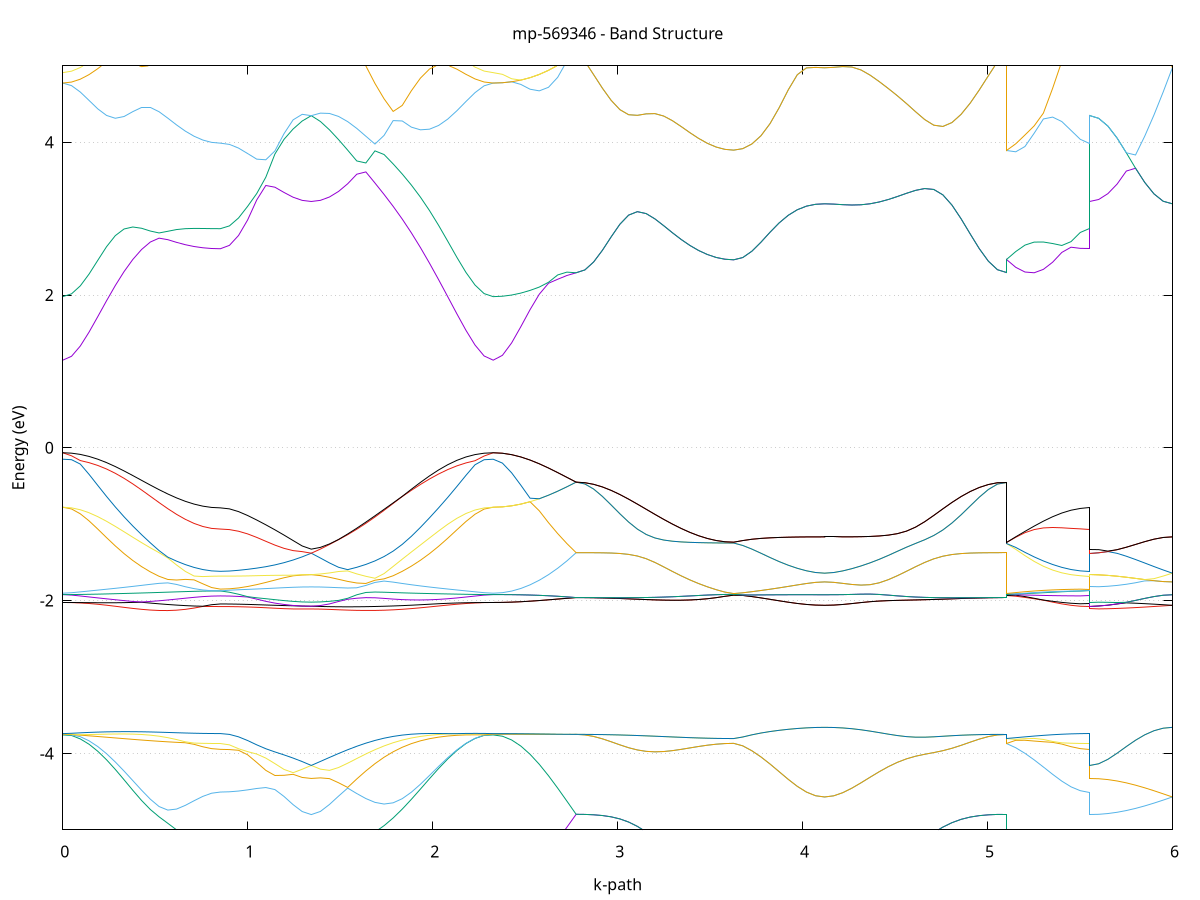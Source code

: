 set title 'mp-569346 - Band Structure'
set xlabel 'k-path'
set ylabel 'Energy (eV)'
set grid y
set yrange [-5:5]
set terminal png size 800,600
set output 'mp-569346_bands_gnuplot.png'
plot '-' using 1:2 with lines notitle, '-' using 1:2 with lines notitle, '-' using 1:2 with lines notitle, '-' using 1:2 with lines notitle, '-' using 1:2 with lines notitle, '-' using 1:2 with lines notitle, '-' using 1:2 with lines notitle, '-' using 1:2 with lines notitle, '-' using 1:2 with lines notitle, '-' using 1:2 with lines notitle, '-' using 1:2 with lines notitle, '-' using 1:2 with lines notitle, '-' using 1:2 with lines notitle, '-' using 1:2 with lines notitle, '-' using 1:2 with lines notitle, '-' using 1:2 with lines notitle, '-' using 1:2 with lines notitle, '-' using 1:2 with lines notitle, '-' using 1:2 with lines notitle, '-' using 1:2 with lines notitle, '-' using 1:2 with lines notitle, '-' using 1:2 with lines notitle, '-' using 1:2 with lines notitle, '-' using 1:2 with lines notitle, '-' using 1:2 with lines notitle, '-' using 1:2 with lines notitle, '-' using 1:2 with lines notitle, '-' using 1:2 with lines notitle, '-' using 1:2 with lines notitle, '-' using 1:2 with lines notitle, '-' using 1:2 with lines notitle, '-' using 1:2 with lines notitle, '-' using 1:2 with lines notitle, '-' using 1:2 with lines notitle, '-' using 1:2 with lines notitle, '-' using 1:2 with lines notitle, '-' using 1:2 with lines notitle, '-' using 1:2 with lines notitle, '-' using 1:2 with lines notitle, '-' using 1:2 with lines notitle, '-' using 1:2 with lines notitle, '-' using 1:2 with lines notitle, '-' using 1:2 with lines notitle, '-' using 1:2 with lines notitle, '-' using 1:2 with lines notitle, '-' using 1:2 with lines notitle, '-' using 1:2 with lines notitle, '-' using 1:2 with lines notitle, '-' using 1:2 with lines notitle, '-' using 1:2 with lines notitle, '-' using 1:2 with lines notitle, '-' using 1:2 with lines notitle, '-' using 1:2 with lines notitle, '-' using 1:2 with lines notitle, '-' using 1:2 with lines notitle, '-' using 1:2 with lines notitle, '-' using 1:2 with lines notitle, '-' using 1:2 with lines notitle, '-' using 1:2 with lines notitle, '-' using 1:2 with lines notitle, '-' using 1:2 with lines notitle, '-' using 1:2 with lines notitle, '-' using 1:2 with lines notitle, '-' using 1:2 with lines notitle
0.000000 -68.913292
0.047323 -68.913192
0.094646 -68.912992
0.141969 -68.912992
0.189292 -68.912892
0.236615 -68.912792
0.283938 -68.912792
0.331260 -68.912792
0.378583 -68.912792
0.425906 -68.912792
0.473229 -68.912792
0.520552 -68.912892
0.567875 -68.912892
0.615198 -68.912892
0.662521 -68.912892
0.709844 -68.912892
0.757167 -68.912892
0.804490 -68.912992
0.851813 -68.913092
0.851813 -68.913092
0.900992 -68.913092
0.950171 -68.912992
0.999351 -68.912992
1.048530 -68.912992
1.097710 -68.913092
1.146889 -68.912992
1.196068 -68.912892
1.245248 -68.912992
1.294427 -68.912892
1.343607 -68.912892
1.343607 -68.912892
1.392786 -68.912892
1.441966 -68.912892
1.491145 -68.912892
1.540324 -68.912892
1.589504 -68.912892
1.638683 -68.912892
1.687863 -68.912892
1.737042 -68.912892
1.786221 -68.912892
1.835401 -68.912892
1.884580 -68.912792
1.933760 -68.912792
1.982939 -68.912692
2.032119 -68.912692
2.081298 -68.912692
2.130477 -68.912792
2.179657 -68.912892
2.228836 -68.912992
2.278016 -68.913192
2.327195 -68.913292
2.327195 -68.913292
2.377009 -68.912992
2.426824 -68.912792
2.476638 -68.912692
2.526453 -68.912792
2.576267 -68.912592
2.626081 -68.912492
2.675896 -68.912492
2.725710 -68.912692
2.775525 -68.912592
2.775525 -68.912592
2.822848 -68.912592
2.870170 -68.912592
2.917493 -68.912592
2.964816 -68.912592
3.012139 -68.912692
3.059462 -68.912692
3.106785 -68.912792
3.154108 -68.912792
3.201431 -68.912792
3.248754 -68.912692
3.296077 -68.912792
3.343400 -68.912792
3.390723 -68.912892
3.438045 -68.912992
3.485368 -68.912992
3.532691 -68.912992
3.580014 -68.912892
3.627337 -68.912992
3.627337 -68.912992
3.676517 -68.912992
3.725696 -68.912992
3.774875 -68.912992
3.824055 -68.912992
3.873234 -68.913092
3.922414 -68.912992
3.971593 -68.912992
4.020773 -68.912992
4.069952 -68.912992
4.119131 -68.913092
4.119131 -68.913092
4.168311 -68.912992
4.217490 -68.912992
4.266670 -68.912992
4.315849 -68.912992
4.365028 -68.912892
4.414208 -68.912792
4.463387 -68.912792
4.512567 -68.912792
4.561746 -68.912892
4.610926 -68.912792
4.660105 -68.912792
4.709284 -68.912692
4.758464 -68.912792
4.807643 -68.912792
4.856823 -68.912592
4.906002 -68.912592
4.955181 -68.912592
5.004361 -68.912592
5.053540 -68.912592
5.102720 -68.912592
5.102720 -68.912992
5.152534 -68.912892
5.202349 -68.912892
5.252163 -68.912992
5.301977 -68.912992
5.351792 -68.912992
5.401606 -68.912892
5.451420 -68.912992
5.501235 -68.913092
5.551049 -68.913092
5.551049 -68.912892
5.600864 -68.912892
5.650678 -68.912892
5.700492 -68.912892
5.750307 -68.912892
5.800121 -68.912892
5.849936 -68.912892
5.899750 -68.912992
5.949564 -68.912992
5.999379 -68.913092
e
0.000000 -68.912692
0.047323 -68.912592
0.094646 -68.912592
0.141969 -68.912692
0.189292 -68.912692
0.236615 -68.912592
0.283938 -68.912592
0.331260 -68.912792
0.378583 -68.912692
0.425906 -68.912692
0.473229 -68.912692
0.520552 -68.912792
0.567875 -68.912692
0.615198 -68.912692
0.662521 -68.912792
0.709844 -68.912792
0.757167 -68.912892
0.804490 -68.912892
0.851813 -68.912992
0.851813 -68.912992
0.900992 -68.912992
0.950171 -68.912992
0.999351 -68.912892
1.048530 -68.912892
1.097710 -68.912992
1.146889 -68.912892
1.196068 -68.912792
1.245248 -68.912892
1.294427 -68.912792
1.343607 -68.912892
1.343607 -68.912892
1.392786 -68.912792
1.441966 -68.912792
1.491145 -68.912692
1.540324 -68.912692
1.589504 -68.912792
1.638683 -68.912792
1.687863 -68.912792
1.737042 -68.912792
1.786221 -68.912692
1.835401 -68.912792
1.884580 -68.912692
1.933760 -68.912692
1.982939 -68.912692
2.032119 -68.912592
2.081298 -68.912492
2.130477 -68.912592
2.179657 -68.912592
2.228836 -68.912592
2.278016 -68.912592
2.327195 -68.912692
2.327195 -68.912692
2.377009 -68.912492
2.426824 -68.912492
2.476638 -68.912492
2.526453 -68.912592
2.576267 -68.912592
2.626081 -68.912492
2.675896 -68.912392
2.725710 -68.912592
2.775525 -68.912592
2.775525 -68.912592
2.822848 -68.912592
2.870170 -68.912592
2.917493 -68.912592
2.964816 -68.912592
3.012139 -68.912592
3.059462 -68.912692
3.106785 -68.912692
3.154108 -68.912692
3.201431 -68.912792
3.248754 -68.912692
3.296077 -68.912792
3.343400 -68.912792
3.390723 -68.912892
3.438045 -68.912892
3.485368 -68.912992
3.532691 -68.912892
3.580014 -68.912892
3.627337 -68.912892
3.627337 -68.912892
3.676517 -68.912892
3.725696 -68.912892
3.774875 -68.912992
3.824055 -68.912992
3.873234 -68.912992
3.922414 -68.912992
3.971593 -68.912992
4.020773 -68.912892
4.069952 -68.912892
4.119131 -68.912992
4.119131 -68.912992
4.168311 -68.912892
4.217490 -68.912992
4.266670 -68.912992
4.315849 -68.912992
4.365028 -68.912892
4.414208 -68.912792
4.463387 -68.912692
4.512567 -68.912692
4.561746 -68.912892
4.610926 -68.912792
4.660105 -68.912792
4.709284 -68.912692
4.758464 -68.912692
4.807643 -68.912792
4.856823 -68.912592
4.906002 -68.912592
4.955181 -68.912592
5.004361 -68.912492
5.053540 -68.912592
5.102720 -68.912592
5.102720 -68.912892
5.152534 -68.912892
5.202349 -68.912892
5.252163 -68.912992
5.301977 -68.912892
5.351792 -68.912892
5.401606 -68.912792
5.451420 -68.912892
5.501235 -68.912892
5.551049 -68.912992
5.551049 -68.912892
5.600864 -68.912892
5.650678 -68.912892
5.700492 -68.912792
5.750307 -68.912792
5.800121 -68.912892
5.849936 -68.912892
5.899750 -68.912992
5.949564 -68.912892
5.999379 -68.912992
e
0.000000 -68.912692
0.047323 -68.912492
0.094646 -68.912592
0.141969 -68.912592
0.189292 -68.912592
0.236615 -68.912492
0.283938 -68.912592
0.331260 -68.912592
0.378583 -68.912692
0.425906 -68.912692
0.473229 -68.912692
0.520552 -68.912692
0.567875 -68.912692
0.615198 -68.912692
0.662521 -68.912692
0.709844 -68.912692
0.757167 -68.912692
0.804490 -68.912792
0.851813 -68.912892
0.851813 -68.912892
0.900992 -68.912692
0.950171 -68.912792
0.999351 -68.912692
1.048530 -68.912692
1.097710 -68.912792
1.146889 -68.912792
1.196068 -68.912692
1.245248 -68.912692
1.294427 -68.912692
1.343607 -68.912892
1.343607 -68.912892
1.392786 -68.912792
1.441966 -68.912692
1.491145 -68.912692
1.540324 -68.912592
1.589504 -68.912592
1.638683 -68.912692
1.687863 -68.912692
1.737042 -68.912692
1.786221 -68.912692
1.835401 -68.912692
1.884580 -68.912692
1.933760 -68.912692
1.982939 -68.912692
2.032119 -68.912592
2.081298 -68.912492
2.130477 -68.912492
2.179657 -68.912592
2.228836 -68.912592
2.278016 -68.912492
2.327195 -68.912692
2.327195 -68.912692
2.377009 -68.912492
2.426824 -68.912492
2.476638 -68.912492
2.526453 -68.912592
2.576267 -68.912592
2.626081 -68.912492
2.675896 -68.912392
2.725710 -68.912492
2.775525 -68.912492
2.775525 -68.912492
2.822848 -68.912492
2.870170 -68.912492
2.917493 -68.912392
2.964816 -68.912492
3.012139 -68.912492
3.059462 -68.912492
3.106785 -68.912492
3.154108 -68.912492
3.201431 -68.912592
3.248754 -68.912492
3.296077 -68.912592
3.343400 -68.912592
3.390723 -68.912592
3.438045 -68.912592
3.485368 -68.912592
3.532691 -68.912492
3.580014 -68.912492
3.627337 -68.912492
3.627337 -68.912492
3.676517 -68.912592
3.725696 -68.912492
3.774875 -68.912592
3.824055 -68.912592
3.873234 -68.912792
3.922414 -68.912692
3.971593 -68.912792
4.020773 -68.912892
4.069952 -68.912892
4.119131 -68.912992
4.119131 -68.912992
4.168311 -68.912892
4.217490 -68.912892
4.266670 -68.912892
4.315849 -68.912892
4.365028 -68.912792
4.414208 -68.912692
4.463387 -68.912592
4.512567 -68.912592
4.561746 -68.912592
4.610926 -68.912592
4.660105 -68.912592
4.709284 -68.912492
4.758464 -68.912592
4.807643 -68.912592
4.856823 -68.912492
4.906002 -68.912492
4.955181 -68.912492
5.004361 -68.912492
5.053540 -68.912492
5.102720 -68.912492
5.102720 -68.912492
5.152534 -68.912492
5.202349 -68.912592
5.252163 -68.912592
5.301977 -68.912692
5.351792 -68.912592
5.401606 -68.912592
5.451420 -68.912692
5.501235 -68.912792
5.551049 -68.912892
5.551049 -68.912892
5.600864 -68.912792
5.650678 -68.912892
5.700492 -68.912792
5.750307 -68.912792
5.800121 -68.912892
5.849936 -68.912792
5.899750 -68.912892
5.949564 -68.912892
5.999379 -68.912992
e
0.000000 -68.912392
0.047323 -68.912392
0.094646 -68.912392
0.141969 -68.912392
0.189292 -68.912492
0.236615 -68.912392
0.283938 -68.912492
0.331260 -68.912592
0.378583 -68.912592
0.425906 -68.912692
0.473229 -68.912692
0.520552 -68.912492
0.567875 -68.912592
0.615198 -68.912592
0.662521 -68.912692
0.709844 -68.912592
0.757167 -68.912592
0.804490 -68.912592
0.851813 -68.912692
0.851813 -68.912692
0.900992 -68.912692
0.950171 -68.912592
0.999351 -68.912492
1.048530 -68.912592
1.097710 -68.912692
1.146889 -68.912692
1.196068 -68.912592
1.245248 -68.912592
1.294427 -68.912692
1.343607 -68.912792
1.343607 -68.912792
1.392786 -68.912692
1.441966 -68.912692
1.491145 -68.912592
1.540324 -68.912592
1.589504 -68.912592
1.638683 -68.912592
1.687863 -68.912592
1.737042 -68.912592
1.786221 -68.912692
1.835401 -68.912692
1.884580 -68.912592
1.933760 -68.912592
1.982939 -68.912592
2.032119 -68.912392
2.081298 -68.912392
2.130477 -68.912392
2.179657 -68.912392
2.228836 -68.912392
2.278016 -68.912392
2.327195 -68.912392
2.327195 -68.912392
2.377009 -68.912392
2.426824 -68.912292
2.476638 -68.912292
2.526453 -68.912392
2.576267 -68.912392
2.626081 -68.912392
2.675896 -68.912392
2.725710 -68.912492
2.775525 -68.912492
2.775525 -68.912492
2.822848 -68.912492
2.870170 -68.912492
2.917493 -68.912392
2.964816 -68.912392
3.012139 -68.912492
3.059462 -68.912492
3.106785 -68.912492
3.154108 -68.912492
3.201431 -68.912492
3.248754 -68.912492
3.296077 -68.912492
3.343400 -68.912492
3.390723 -68.912592
3.438045 -68.912592
3.485368 -68.912492
3.532691 -68.912492
3.580014 -68.912492
3.627337 -68.912392
3.627337 -68.912392
3.676517 -68.912492
3.725696 -68.912492
3.774875 -68.912592
3.824055 -68.912592
3.873234 -68.912692
3.922414 -68.912692
3.971593 -68.912792
4.020773 -68.912792
4.069952 -68.912792
4.119131 -68.912892
4.119131 -68.912892
4.168311 -68.912792
4.217490 -68.912792
4.266670 -68.912792
4.315849 -68.912892
4.365028 -68.912692
4.414208 -68.912592
4.463387 -68.912592
4.512567 -68.912592
4.561746 -68.912592
4.610926 -68.912592
4.660105 -68.912592
4.709284 -68.912492
4.758464 -68.912592
4.807643 -68.912592
4.856823 -68.912492
4.906002 -68.912492
4.955181 -68.912392
5.004361 -68.912392
5.053540 -68.912492
5.102720 -68.912492
5.102720 -68.912392
5.152534 -68.912492
5.202349 -68.912492
5.252163 -68.912492
5.301977 -68.912492
5.351792 -68.912492
5.401606 -68.912492
5.451420 -68.912592
5.501235 -68.912692
5.551049 -68.912692
5.551049 -68.912792
5.600864 -68.912792
5.650678 -68.912892
5.700492 -68.912692
5.750307 -68.912692
5.800121 -68.912792
5.849936 -68.912792
5.899750 -68.912792
5.949564 -68.912892
5.999379 -68.912892
e
0.000000 -68.912392
0.047323 -68.912392
0.094646 -68.912392
0.141969 -68.912392
0.189292 -68.912392
0.236615 -68.912292
0.283938 -68.912492
0.331260 -68.912392
0.378583 -68.912492
0.425906 -68.912392
0.473229 -68.912392
0.520552 -68.912292
0.567875 -68.912292
0.615198 -68.912392
0.662521 -68.912392
0.709844 -68.912392
0.757167 -68.912392
0.804490 -68.912392
0.851813 -68.912392
0.851813 -68.912392
0.900992 -68.912392
0.950171 -68.912492
0.999351 -68.912492
1.048530 -68.912492
1.097710 -68.912492
1.146889 -68.912492
1.196068 -68.912392
1.245248 -68.912392
1.294427 -68.912292
1.343607 -68.912392
1.343607 -68.912392
1.392786 -68.912392
1.441966 -68.912392
1.491145 -68.912292
1.540324 -68.912392
1.589504 -68.912492
1.638683 -68.912492
1.687863 -68.912592
1.737042 -68.912592
1.786221 -68.912592
1.835401 -68.912592
1.884580 -68.912492
1.933760 -68.912392
1.982939 -68.912392
2.032119 -68.912292
2.081298 -68.912292
2.130477 -68.912292
2.179657 -68.912392
2.228836 -68.912392
2.278016 -68.912392
2.327195 -68.912392
2.327195 -68.912392
2.377009 -68.912392
2.426824 -68.912292
2.476638 -68.912292
2.526453 -68.912392
2.576267 -68.912392
2.626081 -68.912392
2.675896 -68.912292
2.725710 -68.912392
2.775525 -68.912492
2.775525 -68.912492
2.822848 -68.912392
2.870170 -68.912392
2.917493 -68.912392
2.964816 -68.912392
3.012139 -68.912492
3.059462 -68.912392
3.106785 -68.912492
3.154108 -68.912492
3.201431 -68.912392
3.248754 -68.912392
3.296077 -68.912492
3.343400 -68.912492
3.390723 -68.912492
3.438045 -68.912492
3.485368 -68.912392
3.532691 -68.912392
3.580014 -68.912292
3.627337 -68.912292
3.627337 -68.912292
3.676517 -68.912392
3.725696 -68.912392
3.774875 -68.912492
3.824055 -68.912492
3.873234 -68.912492
3.922414 -68.912492
3.971593 -68.912492
4.020773 -68.912592
4.069952 -68.912492
4.119131 -68.912592
4.119131 -68.912592
4.168311 -68.912492
4.217490 -68.912492
4.266670 -68.912492
4.315849 -68.912592
4.365028 -68.912492
4.414208 -68.912492
4.463387 -68.912392
4.512567 -68.912492
4.561746 -68.912492
4.610926 -68.912392
4.660105 -68.912392
4.709284 -68.912492
4.758464 -68.912492
4.807643 -68.912492
4.856823 -68.912492
4.906002 -68.912492
4.955181 -68.912392
5.004361 -68.912392
5.053540 -68.912392
5.102720 -68.912392
5.102720 -68.912292
5.152534 -68.912392
5.202349 -68.912492
5.252163 -68.912492
5.301977 -68.912492
5.351792 -68.912492
5.401606 -68.912492
5.451420 -68.912492
5.501235 -68.912392
5.551049 -68.912392
5.551049 -68.912392
5.600864 -68.912392
5.650678 -68.912392
5.700492 -68.912392
5.750307 -68.912392
5.800121 -68.912492
5.849936 -68.912592
5.899750 -68.912592
5.949564 -68.912492
5.999379 -68.912592
e
0.000000 -68.912292
0.047323 -68.912292
0.094646 -68.912192
0.141969 -68.912092
0.189292 -68.912092
0.236615 -68.912092
0.283938 -68.912092
0.331260 -68.912192
0.378583 -68.912092
0.425906 -68.911992
0.473229 -68.911992
0.520552 -68.911992
0.567875 -68.912092
0.615198 -68.912192
0.662521 -68.912192
0.709844 -68.912192
0.757167 -68.912192
0.804490 -68.912192
0.851813 -68.912192
0.851813 -68.912192
0.900992 -68.912192
0.950171 -68.912292
0.999351 -68.912292
1.048530 -68.912392
1.097710 -68.912492
1.146889 -68.912392
1.196068 -68.912292
1.245248 -68.912292
1.294427 -68.912292
1.343607 -68.912292
1.343607 -68.912292
1.392786 -68.912292
1.441966 -68.912292
1.491145 -68.912292
1.540324 -68.912292
1.589504 -68.912292
1.638683 -68.912392
1.687863 -68.912192
1.737042 -68.912192
1.786221 -68.912092
1.835401 -68.912092
1.884580 -68.912092
1.933760 -68.912092
1.982939 -68.912092
2.032119 -68.912092
2.081298 -68.911992
2.130477 -68.911992
2.179657 -68.912092
2.228836 -68.912292
2.278016 -68.912292
2.327195 -68.912292
2.327195 -68.912292
2.377009 -68.912192
2.426824 -68.912092
2.476638 -68.912092
2.526453 -68.912192
2.576267 -68.912192
2.626081 -68.912392
2.675896 -68.912292
2.725710 -68.912392
2.775525 -68.912392
2.775525 -68.912392
2.822848 -68.912392
2.870170 -68.912392
2.917493 -68.912392
2.964816 -68.912392
3.012139 -68.912392
3.059462 -68.912392
3.106785 -68.912392
3.154108 -68.912492
3.201431 -68.912392
3.248754 -68.912392
3.296077 -68.912392
3.343400 -68.912492
3.390723 -68.912492
3.438045 -68.912392
3.485368 -68.912392
3.532691 -68.912392
3.580014 -68.912292
3.627337 -68.912292
3.627337 -68.912292
3.676517 -68.912292
3.725696 -68.912292
3.774875 -68.912492
3.824055 -68.912492
3.873234 -68.912392
3.922414 -68.912492
3.971593 -68.912492
4.020773 -68.912492
4.069952 -68.912492
4.119131 -68.912592
4.119131 -68.912592
4.168311 -68.912492
4.217490 -68.912492
4.266670 -68.912492
4.315849 -68.912492
4.365028 -68.912492
4.414208 -68.912492
4.463387 -68.912392
4.512567 -68.912392
4.561746 -68.912492
4.610926 -68.912392
4.660105 -68.912392
4.709284 -68.912392
4.758464 -68.912492
4.807643 -68.912492
4.856823 -68.912492
4.906002 -68.912492
4.955181 -68.912392
5.004361 -68.912392
5.053540 -68.912392
5.102720 -68.912392
5.102720 -68.912292
5.152534 -68.912392
5.202349 -68.912292
5.252163 -68.912392
5.301977 -68.912392
5.351792 -68.912392
5.401606 -68.912492
5.451420 -68.912392
5.501235 -68.912192
5.551049 -68.912192
5.551049 -68.912292
5.600864 -68.912292
5.650678 -68.912392
5.700492 -68.912392
5.750307 -68.912392
5.800121 -68.912392
5.849936 -68.912492
5.899750 -68.912592
5.949564 -68.912392
5.999379 -68.912592
e
0.000000 -14.157492
0.047323 -14.154092
0.094646 -14.143892
0.141969 -14.127092
0.189292 -14.104092
0.236615 -14.075092
0.283938 -14.040692
0.331260 -14.001692
0.378583 -13.958692
0.425906 -13.912692
0.473229 -13.864692
0.520552 -13.815992
0.567875 -13.767692
0.615198 -13.721492
0.662521 -13.678792
0.709844 -13.641692
0.757167 -13.612292
0.804490 -13.593192
0.851813 -13.586492
0.851813 -13.586492
0.900992 -13.584392
0.950171 -13.578192
0.999351 -13.568192
1.048530 -13.554692
1.097710 -13.538292
1.146889 -13.519492
1.196068 -13.499192
1.245248 -13.478292
1.294427 -13.457592
1.343607 -13.438092
1.343607 -13.438092
1.392786 -13.459092
1.441966 -13.485292
1.491145 -13.516792
1.540324 -13.553292
1.589504 -13.594492
1.638683 -13.639792
1.687863 -13.688292
1.737042 -13.739292
1.786221 -13.791392
1.835401 -13.843692
1.884580 -13.894892
1.933760 -13.944092
1.982939 -13.989992
2.032119 -14.031792
2.081298 -14.068692
2.130477 -14.099892
2.179657 -14.124692
2.228836 -14.142792
2.278016 -14.153792
2.327195 -14.157492
2.327195 -14.157492
2.377009 -14.153692
2.426824 -14.142392
2.476638 -14.123892
2.526453 -14.098492
2.576267 -14.066692
2.626081 -14.029392
2.675896 -13.987392
2.725710 -13.941692
2.775525 -13.893592
2.775525 -13.893592
2.822848 -13.890792
2.870170 -13.882492
2.917493 -13.868792
2.964816 -13.850092
3.012139 -13.826792
3.059462 -13.799492
3.106785 -13.768892
3.154108 -13.735692
3.201431 -13.700892
3.248754 -13.665392
3.296077 -13.630492
3.343400 -13.597092
3.390723 -13.566392
3.438045 -13.539492
3.485368 -13.517392
3.532691 -13.500992
3.580014 -13.490792
3.627337 -13.487392
3.627337 -13.487392
3.676517 -13.486292
3.725696 -13.482892
3.774875 -13.477592
3.824055 -13.470692
3.873234 -13.462792
3.922414 -13.454592
3.971593 -13.446692
4.020773 -13.439992
4.069952 -13.435392
4.119131 -13.433692
4.119131 -13.433692
4.168311 -13.435692
4.217490 -13.441892
4.266670 -13.452792
4.315849 -13.468692
4.365028 -13.489392
4.414208 -13.514892
4.463387 -13.544392
4.512567 -13.577392
4.561746 -13.612892
4.610926 -13.649992
4.660105 -13.687492
4.709284 -13.724492
4.758464 -13.759792
4.807643 -13.792492
4.856823 -13.821692
4.906002 -13.846692
4.955181 -13.866892
5.004361 -13.881592
5.053540 -13.890592
5.102720 -13.893592
5.102720 -13.487392
5.152534 -13.504392
5.202349 -13.520992
5.252163 -13.536592
5.301977 -13.550792
5.351792 -13.562992
5.401606 -13.572992
5.451420 -13.580392
5.501235 -13.584892
5.551049 -13.586492
5.551049 -13.438092
5.600864 -13.437892
5.650678 -13.437492
5.700492 -13.436992
5.750307 -13.436292
5.800121 -13.435492
5.849936 -13.434792
5.899750 -13.434192
5.949564 -13.433792
5.999379 -13.433692
e
0.000000 -13.593292
0.047323 -13.591392
0.094646 -13.585592
0.141969 -13.576192
0.189292 -13.563392
0.236615 -13.547792
0.283938 -13.529892
0.331260 -13.510392
0.378583 -13.490092
0.425906 -13.469792
0.473229 -13.450292
0.520552 -13.432692
0.567875 -13.417592
0.615198 -13.405792
0.662521 -13.397692
0.709844 -13.393092
0.757167 -13.391492
0.804490 -13.391592
0.851813 -13.391792
0.851813 -13.391792
0.900992 -13.391692
0.950171 -13.391492
0.999351 -13.391392
1.048530 -13.391792
1.097710 -13.393192
1.146889 -13.396192
1.196068 -13.401492
1.245248 -13.409792
1.294427 -13.421692
1.343607 -13.437992
1.343607 -13.437992
1.392786 -13.420592
1.441966 -13.406192
1.491145 -13.395392
1.540324 -13.388892
1.589504 -13.386892
1.638683 -13.389692
1.687863 -13.397092
1.737042 -13.408592
1.786221 -13.423792
1.835401 -13.441892
1.884580 -13.462092
1.933760 -13.483292
1.982939 -13.504692
2.032119 -13.525392
2.081298 -13.544492
2.130477 -13.561192
2.179657 -13.574792
2.228836 -13.584992
2.278016 -13.591192
2.327195 -13.593292
2.327195 -13.593292
2.377009 -13.598192
2.426824 -13.612692
2.476638 -13.636092
2.526453 -13.667492
2.576267 -13.705492
2.626081 -13.748792
2.675896 -13.795592
2.725710 -13.844392
2.775525 -13.893592
2.775525 -13.893592
2.822848 -13.890792
2.870170 -13.882492
2.917493 -13.868792
2.964816 -13.850092
3.012139 -13.826792
3.059462 -13.799492
3.106785 -13.768792
3.154108 -13.735692
3.201431 -13.700792
3.248754 -13.665392
3.296077 -13.630392
3.343400 -13.596992
3.390723 -13.566392
3.438045 -13.539492
3.485368 -13.517392
3.532691 -13.500892
3.580014 -13.490792
3.627337 -13.487392
3.627337 -13.487392
3.676517 -13.486192
3.725696 -13.482892
3.774875 -13.477592
3.824055 -13.470692
3.873234 -13.462792
3.922414 -13.454592
3.971593 -13.446692
4.020773 -13.439992
4.069952 -13.435392
4.119131 -13.433692
4.119131 -13.433692
4.168311 -13.435592
4.217490 -13.441792
4.266670 -13.452792
4.315849 -13.468592
4.365028 -13.489392
4.414208 -13.514892
4.463387 -13.544392
4.512567 -13.577392
4.561746 -13.612892
4.610926 -13.649992
4.660105 -13.687492
4.709284 -13.724392
4.758464 -13.759792
4.807643 -13.792492
4.856823 -13.821692
4.906002 -13.846692
4.955181 -13.866792
5.004361 -13.881592
5.053540 -13.890592
5.102720 -13.893592
5.102720 -13.487392
5.152534 -13.470492
5.202349 -13.454192
5.252163 -13.439092
5.301977 -13.425492
5.351792 -13.413792
5.401606 -13.404392
5.451420 -13.397492
5.501235 -13.393192
5.551049 -13.391792
5.551049 -13.437992
5.600864 -13.437892
5.650678 -13.437492
5.700492 -13.436892
5.750307 -13.436192
5.800121 -13.435492
5.849936 -13.434792
5.899750 -13.434192
5.949564 -13.433792
5.999379 -13.433692
e
0.000000 -5.739292
0.047323 -5.734192
0.094646 -5.718992
0.141969 -5.693792
0.189292 -5.659292
0.236615 -5.616192
0.283938 -5.565592
0.331260 -5.509292
0.378583 -5.450292
0.425906 -5.393692
0.473229 -5.348892
0.520552 -5.330892
0.567875 -5.351692
0.615198 -5.404392
0.662521 -5.468892
0.709844 -5.529392
0.757167 -5.576892
0.804490 -5.606892
0.851813 -5.617092
0.851813 -5.617092
0.900992 -5.610192
0.950171 -5.589492
0.999351 -5.555292
1.048530 -5.507992
1.097710 -5.448592
1.146889 -5.377992
1.196068 -5.298292
1.245248 -5.213392
1.294427 -5.132592
1.343607 -5.081492
1.343607 -5.081492
1.392786 -5.110192
1.441966 -5.144092
1.491145 -5.175092
1.540324 -5.197592
1.589504 -5.209792
1.638683 -5.213392
1.687863 -5.215192
1.737042 -5.225492
1.786221 -5.253792
1.835401 -5.300992
1.884580 -5.360892
1.933760 -5.426092
1.982939 -5.490992
2.032119 -5.551992
2.081298 -5.606592
2.130477 -5.653092
2.179657 -5.690292
2.228836 -5.717292
2.278016 -5.733792
2.327195 -5.739292
2.327195 -5.739292
2.377009 -5.725492
2.426824 -5.684392
2.476638 -5.616992
2.526453 -5.525092
2.576267 -5.410892
2.626081 -5.277492
2.675896 -5.128092
2.725710 -4.966692
2.775525 -4.797492
2.775525 -4.797492
2.822848 -4.798892
2.870170 -4.803792
2.917493 -4.813492
2.964816 -4.830592
3.012139 -4.857892
3.059462 -4.898892
3.106785 -4.955492
3.154108 -5.027892
3.201431 -5.113392
3.248754 -5.207792
3.296077 -5.305592
3.343400 -5.401492
3.390723 -5.490892
3.438045 -5.569592
3.485368 -5.634192
3.532691 -5.682192
3.580014 -5.711792
3.627337 -5.721692
3.627337 -5.721692
3.676517 -5.716992
3.725696 -5.702992
3.774875 -5.680392
3.824055 -5.650392
3.873234 -5.614892
3.922414 -5.576692
3.971593 -5.539792
4.020773 -5.508992
4.069952 -5.489092
4.119131 -5.482692
4.119131 -5.482692
4.168311 -5.487592
4.217490 -5.497292
4.266670 -5.504292
4.315849 -5.502192
4.365028 -5.486792
4.414208 -5.455992
4.463387 -5.409692
4.512567 -5.348992
4.561746 -5.276892
4.610926 -5.197192
4.660105 -5.114792
4.709284 -5.035592
4.758464 -4.964892
4.807643 -4.906892
4.856823 -4.863492
4.906002 -4.833692
4.955181 -4.814992
5.004361 -4.804292
5.053540 -4.798992
5.102720 -4.797492
5.102720 -5.721692
5.152534 -5.746692
5.202349 -5.757092
5.252163 -5.753392
5.301977 -5.737192
5.351792 -5.711092
5.401606 -5.679592
5.451420 -5.648692
5.501235 -5.625692
5.551049 -5.617092
5.551049 -5.081492
5.600864 -5.099892
5.650678 -5.148592
5.700492 -5.214292
5.750307 -5.284492
5.800121 -5.350292
5.849936 -5.405992
5.899750 -5.447892
5.949564 -5.473892
5.999379 -5.482692
e
0.000000 -3.758592
0.047323 -3.765792
0.094646 -3.810792
0.141969 -3.880492
0.189292 -3.972592
0.236615 -4.083792
0.283938 -4.209892
0.331260 -4.345292
0.378583 -4.483392
0.425906 -4.616192
0.473229 -4.734292
0.520552 -4.830492
0.567875 -4.915392
0.615198 -5.001692
0.662521 -5.082292
0.709844 -5.149592
0.757167 -5.199792
0.804490 -5.230692
0.851813 -5.241092
0.851813 -5.241092
0.900992 -5.236892
0.950171 -5.224292
0.999351 -5.204192
1.048530 -5.177792
1.097710 -5.147192
1.146889 -5.115492
1.196068 -5.087492
1.245248 -5.069092
1.294427 -5.066392
1.343607 -5.081492
1.343607 -5.081492
1.392786 -5.086792
1.441966 -5.117992
1.491145 -5.142192
1.540324 -5.147792
1.589504 -5.130992
1.638683 -5.091292
1.687863 -5.029192
1.737042 -4.946392
1.786221 -4.845292
1.835401 -4.729192
1.884580 -4.601592
1.933760 -4.467092
1.982939 -4.330592
2.032119 -4.197292
2.081298 -4.072792
2.130477 -3.962392
2.179657 -3.871092
2.228836 -3.804792
2.278016 -3.764192
2.327195 -3.758592
2.327195 -3.758592
2.377009 -3.775192
2.426824 -3.824392
2.476638 -3.904292
2.526453 -4.011792
2.576267 -4.142792
2.626081 -4.292392
2.675896 -4.454992
2.725710 -4.625192
2.775525 -4.797392
2.775525 -4.797392
2.822848 -4.798892
2.870170 -4.803792
2.917493 -4.813492
2.964816 -4.830492
3.012139 -4.857892
3.059462 -4.898892
3.106785 -4.955492
3.154108 -5.027892
3.201431 -5.113392
3.248754 -5.207692
3.296077 -5.305592
3.343400 -5.401492
3.390723 -5.490892
3.438045 -5.569592
3.485368 -5.634192
3.532691 -5.682192
3.580014 -5.711792
3.627337 -5.721692
3.627337 -5.721692
3.676517 -5.716992
3.725696 -5.702992
3.774875 -5.680392
3.824055 -5.650392
3.873234 -5.614892
3.922414 -5.576692
3.971593 -5.539792
4.020773 -5.508992
4.069952 -5.489092
4.119131 -5.482692
4.119131 -5.482692
4.168311 -5.487592
4.217490 -5.497292
4.266670 -5.504292
4.315849 -5.502192
4.365028 -5.486792
4.414208 -5.455992
4.463387 -5.409592
4.512567 -5.348992
4.561746 -5.276892
4.610926 -5.197192
4.660105 -5.114792
4.709284 -5.035592
4.758464 -4.964892
4.807643 -4.906892
4.856823 -4.863492
4.906002 -4.833692
4.955181 -4.814992
5.004361 -4.804292
5.053540 -4.798992
5.102720 -4.797392
5.102720 -5.721692
5.152534 -5.682592
5.202349 -5.630592
5.252163 -5.567892
5.301977 -5.497792
5.351792 -5.424792
5.401606 -5.354892
5.451420 -5.295692
5.501235 -5.255492
5.551049 -5.241092
5.551049 -5.081492
5.600864 -5.099792
5.650678 -5.148592
5.700492 -5.214292
5.750307 -5.284492
5.800121 -5.350192
5.849936 -5.405892
5.899750 -5.447892
5.949564 -5.473892
5.999379 -5.482692
e
0.000000 -3.748192
0.047323 -3.758692
0.094646 -3.781592
0.141969 -3.835292
0.189292 -3.910592
0.236615 -4.004192
0.283938 -4.112592
0.331260 -4.231492
0.378583 -4.356192
0.425906 -4.481392
0.473229 -4.599492
0.520552 -4.695892
0.567875 -4.742292
0.615198 -4.728792
0.662521 -4.680392
0.709844 -4.619892
0.757167 -4.562792
0.804490 -4.521392
0.851813 -4.506092
0.851813 -4.506092
0.900992 -4.502692
0.950171 -4.492992
0.999351 -4.477692
1.048530 -4.459492
1.097710 -4.447092
1.146889 -4.473692
1.196068 -4.563792
1.245248 -4.671092
1.294427 -4.761292
1.343607 -4.800992
1.343607 -4.800992
1.392786 -4.760192
1.441966 -4.668392
1.491145 -4.559192
1.540324 -4.454192
1.589504 -4.525692
1.638683 -4.591292
1.687863 -4.641192
1.737042 -4.663092
1.786221 -4.647092
1.835401 -4.592892
1.884580 -4.508392
1.933760 -4.403792
1.982939 -4.288292
2.032119 -4.170092
2.081298 -4.056592
2.130477 -3.954392
2.179657 -3.868992
2.228836 -3.802892
2.278016 -3.761992
2.327195 -3.748192
2.327195 -3.748192
2.377009 -3.748392
2.426824 -3.748792
2.476638 -3.749392
2.526453 -3.750092
2.576267 -3.750792
2.626081 -3.751392
2.675896 -3.751592
2.725710 -3.751592
2.775525 -3.751192
2.775525 -3.751192
2.822848 -3.758092
2.870170 -3.778192
2.917493 -3.809292
2.964816 -3.847692
3.012139 -3.888292
3.059462 -3.925792
3.106785 -3.955092
3.154108 -3.973292
3.201431 -3.979692
3.248754 -3.975692
3.296077 -3.963992
3.343400 -3.947292
3.390723 -3.928392
3.438045 -3.909592
3.485368 -3.892792
3.532691 -3.879792
3.580014 -3.871492
3.627337 -3.868592
3.627337 -3.868592
3.676517 -3.901292
3.725696 -3.965592
3.774875 -4.046392
3.824055 -4.139392
3.873234 -4.239492
3.922414 -4.339792
3.971593 -4.431792
4.020773 -4.506292
4.069952 -4.554392
4.119131 -4.570692
4.119131 -4.570692
4.168311 -4.555492
4.217490 -4.514192
4.266670 -4.454892
4.315849 -4.385292
4.365028 -4.311892
4.414208 -4.240092
4.463387 -4.173992
4.512567 -4.117092
4.561746 -4.071392
4.610926 -4.037092
4.660105 -4.011592
4.709284 -3.989392
4.758464 -3.964492
4.807643 -3.933092
4.856823 -3.894892
4.906002 -3.853192
4.955181 -3.813192
5.004361 -3.780192
5.053540 -3.758692
5.102720 -3.751192
5.102720 -3.868592
5.152534 -3.926192
5.202349 -3.999292
5.252163 -4.084992
5.301977 -4.178492
5.351792 -4.273792
5.401606 -4.363192
5.451420 -4.437892
5.501235 -4.488192
5.551049 -4.506092
5.551049 -4.800992
5.600864 -4.797592
5.650678 -4.787492
5.700492 -4.770992
5.750307 -4.748292
5.800121 -4.720292
5.849936 -4.687492
5.899750 -4.650992
5.949564 -4.611692
5.999379 -4.570692
e
0.000000 -3.748192
0.047323 -3.753292
0.094646 -3.761292
0.141969 -3.769992
0.189292 -3.779092
0.236615 -3.788292
0.283938 -3.797692
0.331260 -3.806992
0.378583 -3.816292
0.425906 -3.825192
0.473229 -3.833692
0.520552 -3.841592
0.567875 -3.848792
0.615198 -3.855192
0.662521 -3.860692
0.709844 -3.881492
0.757167 -3.913392
0.804490 -3.937692
0.851813 -3.947092
0.851813 -3.947092
0.900992 -3.949992
0.950171 -3.959292
0.999351 -4.018392
1.048530 -4.118092
1.097710 -4.222092
1.146889 -4.289292
1.196068 -4.286892
1.245248 -4.273892
1.294427 -4.314992
1.343607 -4.327992
1.343607 -4.327992
1.392786 -4.320592
1.441966 -4.330392
1.491145 -4.384692
1.540324 -4.445792
1.589504 -4.334692
1.638683 -4.229992
1.687863 -4.134592
1.737042 -4.050592
1.786221 -3.979092
1.835401 -3.919892
1.884580 -3.872492
1.933760 -3.835592
1.982939 -3.807692
2.032119 -3.787192
2.081298 -3.772692
2.130477 -3.763192
2.179657 -3.758192
2.228836 -3.757092
2.278016 -3.756792
2.327195 -3.748192
2.327195 -3.748192
2.377009 -3.748292
2.426824 -3.748792
2.476638 -3.749392
2.526453 -3.750092
2.576267 -3.750792
2.626081 -3.751292
2.675896 -3.751592
2.725710 -3.751592
2.775525 -3.751192
2.775525 -3.751192
2.822848 -3.758092
2.870170 -3.778192
2.917493 -3.809292
2.964816 -3.847692
3.012139 -3.888292
3.059462 -3.925792
3.106785 -3.955092
3.154108 -3.973292
3.201431 -3.979692
3.248754 -3.975692
3.296077 -3.963992
3.343400 -3.947292
3.390723 -3.928392
3.438045 -3.909492
3.485368 -3.892792
3.532691 -3.879792
3.580014 -3.871492
3.627337 -3.868592
3.627337 -3.868592
3.676517 -3.901292
3.725696 -3.965592
3.774875 -4.046392
3.824055 -4.139392
3.873234 -4.239492
3.922414 -4.339792
3.971593 -4.431792
4.020773 -4.506292
4.069952 -4.554392
4.119131 -4.570692
4.119131 -4.570692
4.168311 -4.555492
4.217490 -4.514192
4.266670 -4.454892
4.315849 -4.385292
4.365028 -4.311892
4.414208 -4.240092
4.463387 -4.173992
4.512567 -4.117092
4.561746 -4.071392
4.610926 -4.037092
4.660105 -4.011592
4.709284 -3.989392
4.758464 -3.964492
4.807643 -3.933092
4.856823 -3.894892
4.906002 -3.853192
4.955181 -3.813192
5.004361 -3.780192
5.053540 -3.758692
5.102720 -3.751192
5.102720 -3.868592
5.152534 -3.828792
5.202349 -3.828092
5.252163 -3.838392
5.301977 -3.847692
5.351792 -3.855692
5.401606 -3.877992
5.451420 -3.912092
5.501235 -3.937592
5.551049 -3.947092
5.551049 -4.327992
5.600864 -4.331792
5.650678 -4.342992
5.700492 -4.361192
5.750307 -4.385792
5.800121 -4.415992
5.849936 -4.450692
5.899750 -4.488992
5.949564 -4.529392
5.999379 -4.570692
e
0.000000 -3.741192
0.047323 -3.748592
0.094646 -3.755192
0.141969 -3.753292
0.189292 -3.750792
0.236615 -3.748192
0.283938 -3.746392
0.331260 -3.745892
0.378583 -3.747692
0.425906 -3.752492
0.473229 -3.761392
0.520552 -3.775092
0.567875 -3.794192
0.615198 -3.818992
0.662521 -3.848692
0.709844 -3.865092
0.757167 -3.868292
0.804490 -3.870192
0.851813 -3.870892
0.851813 -3.870892
0.900992 -3.888292
0.950171 -3.938992
0.999351 -3.976992
1.048530 -4.008492
1.097710 -4.061792
1.146889 -4.133892
1.196068 -4.209692
1.245248 -4.252592
1.294427 -4.207592
1.343607 -4.157692
1.343607 -4.157692
1.392786 -4.206292
1.441966 -4.222192
1.491145 -4.184992
1.540324 -4.128492
1.589504 -4.067492
1.638683 -4.007492
1.687863 -3.951892
1.737042 -3.902592
1.786221 -3.860492
1.835401 -3.825892
1.884580 -3.798592
1.933760 -3.777792
1.982939 -3.762792
2.032119 -3.752292
2.081298 -3.745392
2.130477 -3.743492
2.179657 -3.745192
2.228836 -3.744792
2.278016 -3.743392
2.327195 -3.741192
2.327195 -3.741192
2.377009 -3.741392
2.426824 -3.742092
2.476638 -3.743192
2.526453 -3.744692
2.576267 -3.746192
2.626081 -3.747792
2.675896 -3.749092
2.725710 -3.750292
2.775525 -3.751092
2.775525 -3.751092
2.822848 -3.751492
2.870170 -3.752392
2.917493 -3.753992
2.964816 -3.756092
3.012139 -3.758892
3.059462 -3.762292
3.106785 -3.766092
3.154108 -3.770492
3.201431 -3.775092
3.248754 -3.779892
3.296077 -3.784792
3.343400 -3.789592
3.390723 -3.794092
3.438045 -3.798092
3.485368 -3.801292
3.532691 -3.803792
3.580014 -3.805292
3.627337 -3.805892
3.627337 -3.805892
3.676517 -3.785492
3.725696 -3.757192
3.774875 -3.733392
3.824055 -3.713992
3.873234 -3.697992
3.922414 -3.684792
3.971593 -3.674092
4.020773 -3.665992
4.069952 -3.660892
4.119131 -3.659092
4.119131 -3.659092
4.168311 -3.660992
4.217490 -3.666892
4.266670 -3.676992
4.315849 -3.690992
4.365028 -3.708392
4.414208 -3.727992
4.463387 -3.748192
4.512567 -3.766692
4.561746 -3.780592
4.610926 -3.787792
4.660105 -3.787992
4.709284 -3.782992
4.758464 -3.775792
4.807643 -3.768592
4.856823 -3.762392
4.906002 -3.757792
4.955181 -3.754592
5.004361 -3.752592
5.053540 -3.751492
5.102720 -3.751092
5.102720 -3.805892
5.152534 -3.817192
5.202349 -3.807392
5.252163 -3.804292
5.301977 -3.817592
5.351792 -3.843992
5.401606 -3.862192
5.451420 -3.866992
5.501235 -3.869892
5.551049 -3.870892
5.551049 -4.157692
5.600864 -4.135892
5.650678 -4.077592
5.700492 -3.997692
5.750307 -3.910692
5.800121 -3.827892
5.849936 -3.757092
5.899750 -3.703592
5.949564 -3.670292
5.999379 -3.659092
e
0.000000 -3.741192
0.047323 -3.736792
0.094646 -3.730892
0.141969 -3.725592
0.189292 -3.721392
0.236615 -3.718192
0.283938 -3.716192
0.331260 -3.715392
0.378583 -3.715792
0.425906 -3.717192
0.473229 -3.719492
0.520552 -3.722492
0.567875 -3.725992
0.615198 -3.729592
0.662521 -3.733092
0.709844 -3.736092
0.757167 -3.738492
0.804490 -3.739992
0.851813 -3.740492
0.851813 -3.740492
0.900992 -3.751492
0.950171 -3.783192
0.999351 -3.831692
1.048530 -3.887992
1.097710 -3.939092
1.146889 -3.980792
1.196068 -4.019792
1.245248 -4.061392
1.294427 -4.107392
1.343607 -4.157692
1.343607 -4.157692
1.392786 -4.105492
1.441966 -4.052992
1.491145 -4.001492
1.540324 -3.952392
1.589504 -3.906892
1.638683 -3.866092
1.687863 -3.830592
1.737042 -3.801092
1.786221 -3.777792
1.835401 -3.760492
1.884580 -3.748792
1.933760 -3.741992
1.982939 -3.739092
2.032119 -3.739092
2.081298 -3.740992
2.130477 -3.741292
2.179657 -3.738992
2.228836 -3.738192
2.278016 -3.738792
2.327195 -3.741192
2.327195 -3.741192
2.377009 -3.741392
2.426824 -3.742092
2.476638 -3.743192
2.526453 -3.744592
2.576267 -3.746192
2.626081 -3.747692
2.675896 -3.749092
2.725710 -3.750292
2.775525 -3.751092
2.775525 -3.751092
2.822848 -3.751392
2.870170 -3.752392
2.917493 -3.753892
2.964816 -3.756092
3.012139 -3.758892
3.059462 -3.762292
3.106785 -3.766092
3.154108 -3.770392
3.201431 -3.775092
3.248754 -3.779892
3.296077 -3.784792
3.343400 -3.789592
3.390723 -3.794092
3.438045 -3.797992
3.485368 -3.801292
3.532691 -3.803792
3.580014 -3.805292
3.627337 -3.805892
3.627337 -3.805892
3.676517 -3.785492
3.725696 -3.757192
3.774875 -3.733392
3.824055 -3.713992
3.873234 -3.697992
3.922414 -3.684692
3.971593 -3.673992
4.020773 -3.665992
4.069952 -3.660892
4.119131 -3.659092
4.119131 -3.659092
4.168311 -3.660992
4.217490 -3.666892
4.266670 -3.676992
4.315849 -3.690992
4.365028 -3.708392
4.414208 -3.727992
4.463387 -3.748192
4.512567 -3.766592
4.561746 -3.780592
4.610926 -3.787792
4.660105 -3.787992
4.709284 -3.782992
4.758464 -3.775792
4.807643 -3.768592
4.856823 -3.762392
4.906002 -3.757792
4.955181 -3.754592
5.004361 -3.752592
5.053540 -3.751492
5.102720 -3.751092
5.102720 -3.805892
5.152534 -3.794492
5.202349 -3.783592
5.252163 -3.773192
5.301977 -3.763892
5.351792 -3.755792
5.401606 -3.749292
5.451420 -3.744492
5.501235 -3.741492
5.551049 -3.740492
5.551049 -4.157692
5.600864 -4.135892
5.650678 -4.077592
5.700492 -3.997692
5.750307 -3.910692
5.800121 -3.827892
5.849936 -3.757092
5.899750 -3.703592
5.949564 -3.670292
5.999379 -3.659092
e
0.000000 -2.024492
0.047323 -2.025992
0.094646 -2.030492
0.141969 -2.037892
0.189292 -2.047992
0.236615 -2.060292
0.283938 -2.074092
0.331260 -2.088392
0.378583 -2.102092
0.425906 -2.114192
0.473229 -2.123592
0.520552 -2.129192
0.567875 -2.130092
0.615198 -2.125292
0.662521 -2.114492
0.709844 -2.097492
0.757167 -2.076592
0.804490 -2.077092
0.851813 -2.077792
0.851813 -2.077792
0.900992 -2.078392
0.950171 -2.080192
0.999351 -2.083292
1.048530 -2.087692
1.097710 -2.093392
1.146889 -2.099692
1.196068 -2.105392
1.245248 -2.109092
1.294427 -2.109892
1.343607 -2.109392
1.343607 -2.109392
1.392786 -2.110992
1.441966 -2.115192
1.491145 -2.120192
1.540324 -2.124492
1.589504 -2.127692
1.638683 -2.129092
1.687863 -2.128592
1.737042 -2.125792
1.786221 -2.120892
1.835401 -2.113692
1.884580 -2.104692
1.933760 -2.094092
1.982939 -2.082492
2.032119 -2.070492
2.081298 -2.058592
2.130477 -2.047592
2.179657 -2.038192
2.228836 -2.030792
2.278016 -2.025992
2.327195 -2.024492
2.327195 -2.024492
2.377009 -2.023292
2.426824 -2.019992
2.476638 -2.014692
2.526453 -2.007592
2.576267 -1.999192
2.626081 -1.989792
2.675896 -1.979792
2.725710 -1.969892
2.775525 -1.960192
2.775525 -1.960192
2.822848 -1.960692
2.870170 -1.962292
2.917493 -1.964792
2.964816 -1.968292
3.012139 -1.972392
3.059462 -1.976892
3.106785 -1.981692
3.154108 -1.986292
3.201431 -1.990392
3.248754 -1.993592
3.296077 -1.995192
3.343400 -1.994792
3.390723 -1.991792
3.438045 -1.985392
3.485368 -1.975492
3.532691 -1.961592
3.580014 -1.943792
3.627337 -1.928992
3.627337 -1.928992
3.676517 -1.932592
3.725696 -1.947192
3.774875 -1.964592
3.824055 -1.983192
3.873234 -2.002492
3.922414 -2.020992
3.971593 -2.037392
4.020773 -2.050292
4.069952 -2.058592
4.119131 -2.061492
4.119131 -2.061492
4.168311 -2.058592
4.217490 -2.050592
4.266670 -2.038792
4.315849 -2.025692
4.365028 -2.014192
4.414208 -2.005892
4.463387 -2.000392
4.512567 -1.996892
4.561746 -1.994092
4.610926 -1.991392
4.660105 -1.988392
4.709284 -1.984892
4.758464 -1.980992
4.807643 -1.976892
4.856823 -1.972592
4.906002 -1.968592
4.955181 -1.965092
5.004361 -1.962392
5.053540 -1.960792
5.102720 -1.960192
5.102720 -1.928992
5.152534 -1.942492
5.202349 -1.958392
5.252163 -1.975492
5.301977 -1.994392
5.351792 -2.019692
5.401606 -2.042892
5.451420 -2.061592
5.501235 -2.073692
5.551049 -2.077792
5.551049 -2.109392
5.600864 -2.108592
5.650678 -2.106292
5.700492 -2.102492
5.750307 -2.097492
5.800121 -2.091492
5.849936 -2.084592
5.899750 -2.077092
5.949564 -2.069292
5.999379 -2.061492
e
0.000000 -2.024492
0.047323 -2.024792
0.094646 -2.025692
0.141969 -2.026892
0.189292 -2.027992
0.236615 -2.028592
0.283938 -2.028192
0.331260 -2.026592
0.378583 -2.023292
0.425906 -2.021992
0.473229 -2.032292
0.520552 -2.041992
0.567875 -2.050892
0.615198 -2.058792
0.662521 -2.065492
0.709844 -2.070792
0.757167 -2.073692
0.804490 -2.053892
0.851813 -2.043892
0.851813 -2.043892
0.900992 -2.044592
0.950171 -2.046592
0.999351 -2.049592
1.048530 -2.053392
1.097710 -2.057492
1.146889 -2.061292
1.196068 -2.064792
1.245248 -2.067892
1.294427 -2.071792
1.343607 -2.073592
1.343607 -2.073592
1.392786 -2.076592
1.441966 -2.079192
1.491145 -2.080892
1.540324 -2.081392
1.589504 -2.080892
1.638683 -2.079292
1.687863 -2.076992
1.737042 -2.073892
1.786221 -2.070092
1.835401 -2.065592
1.884580 -2.060192
1.933760 -2.053992
1.982939 -2.047292
2.032119 -2.040792
2.081298 -2.035292
2.130477 -2.030992
2.179657 -2.027992
2.228836 -2.025992
2.278016 -2.024792
2.327195 -2.024492
2.327195 -2.024492
2.377009 -2.023292
2.426824 -2.019992
2.476638 -2.014692
2.526453 -2.007592
2.576267 -1.999192
2.626081 -1.989792
2.675896 -1.979792
2.725710 -1.969892
2.775525 -1.960192
2.775525 -1.960192
2.822848 -1.960692
2.870170 -1.962192
2.917493 -1.964792
2.964816 -1.968192
3.012139 -1.972392
3.059462 -1.976892
3.106785 -1.981692
3.154108 -1.986292
3.201431 -1.990392
3.248754 -1.993492
3.296077 -1.995192
3.343400 -1.994792
3.390723 -1.991692
3.438045 -1.985392
3.485368 -1.975492
3.532691 -1.961492
3.580014 -1.943792
3.627337 -1.928892
3.627337 -1.928892
3.676517 -1.932592
3.725696 -1.947092
3.774875 -1.964492
3.824055 -1.983192
3.873234 -2.002392
3.922414 -2.020892
3.971593 -2.037392
4.020773 -2.050292
4.069952 -2.058592
4.119131 -2.061492
4.119131 -2.061492
4.168311 -2.058592
4.217490 -2.050592
4.266670 -2.038792
4.315849 -2.025692
4.365028 -2.014192
4.414208 -2.005792
4.463387 -2.000392
4.512567 -1.996792
4.561746 -1.994092
4.610926 -1.991292
4.660105 -1.988292
4.709284 -1.984792
4.758464 -1.980992
4.807643 -1.976792
4.856823 -1.972492
4.906002 -1.968592
4.955181 -1.965092
5.004361 -1.962392
5.053540 -1.960692
5.102720 -1.960192
5.102720 -1.928892
5.152534 -1.928792
5.202349 -1.947192
5.252163 -1.969592
5.301977 -1.992692
5.351792 -2.009092
5.401606 -2.023292
5.451420 -2.034492
5.501235 -2.041492
5.551049 -2.043892
5.551049 -2.073592
5.600864 -2.070192
5.650678 -2.059992
5.700492 -2.043692
5.750307 -2.029292
5.800121 -2.034192
5.849936 -2.039992
5.899750 -2.046592
5.949564 -2.053792
5.999379 -2.061492
e
0.000000 -1.920992
0.047323 -1.927692
0.094646 -1.939392
0.141969 -1.951992
0.189292 -1.964492
0.236615 -1.976692
0.283938 -1.988592
0.331260 -2.000092
0.378583 -2.011292
0.425906 -2.018092
0.473229 -2.010992
0.520552 -2.002192
0.567875 -1.991792
0.615198 -1.980292
0.662521 -1.968492
0.709844 -1.957192
0.757167 -1.947592
0.804490 -1.941092
0.851813 -1.938692
0.851813 -1.938692
0.900992 -1.940392
0.950171 -1.945292
0.999351 -1.952992
1.048530 -1.980592
1.097710 -2.009492
1.146889 -2.032792
1.196068 -2.050492
1.245248 -2.063392
1.294427 -2.070692
1.343607 -2.073592
1.343607 -2.073592
1.392786 -2.064492
1.441966 -2.043392
1.491145 -2.011292
1.540324 -1.982492
1.589504 -1.968792
1.638683 -1.961292
1.687863 -1.963092
1.737042 -1.970992
1.786221 -1.979992
1.835401 -1.986992
1.884580 -1.990892
1.933760 -1.991692
1.982939 -1.989392
2.032119 -1.983992
2.081298 -1.975792
2.130477 -1.965292
2.179657 -1.953092
2.228836 -1.940392
2.278016 -1.928092
2.327195 -1.920992
2.327195 -1.920992
2.377009 -1.921192
2.426824 -1.922192
2.476638 -1.924092
2.526453 -1.927092
2.576267 -1.931192
2.626081 -1.936492
2.675896 -1.943092
2.725710 -1.951192
2.775525 -1.960192
2.775525 -1.960192
2.822848 -1.960292
2.870170 -1.960592
2.917493 -1.960992
2.964816 -1.961392
3.012139 -1.961692
3.059462 -1.961592
3.106785 -1.960892
3.154108 -1.959492
3.201431 -1.957292
3.248754 -1.953892
3.296077 -1.949692
3.343400 -1.944492
3.390723 -1.938892
3.438045 -1.932892
3.485368 -1.927292
3.532691 -1.922692
3.580014 -1.919592
3.627337 -1.918492
3.627337 -1.918492
3.676517 -1.925492
3.725696 -1.926092
3.774875 -1.925392
3.824055 -1.924492
3.873234 -1.923692
3.922414 -1.923092
3.971593 -1.922892
4.020773 -1.922992
4.069952 -1.923192
4.119131 -1.923392
4.119131 -1.923392
4.168311 -1.922992
4.217490 -1.921692
4.266670 -1.918992
4.315849 -1.915592
4.365028 -1.914692
4.414208 -1.919392
4.463387 -1.928192
4.512567 -1.937892
4.561746 -1.946592
4.610926 -1.953192
4.660105 -1.957792
4.709284 -1.960592
4.758464 -1.962092
4.807643 -1.962592
4.856823 -1.962292
4.906002 -1.961792
4.955181 -1.961192
5.004361 -1.960592
5.053540 -1.960292
5.102720 -1.960192
5.102720 -1.918492
5.152534 -1.922692
5.202349 -1.926392
5.252163 -1.929592
5.301977 -1.932392
5.351792 -1.934592
5.401606 -1.936392
5.451420 -1.937692
5.501235 -1.938492
5.551049 -1.938692
5.551049 -2.073592
5.600864 -2.070192
5.650678 -2.059992
5.700492 -2.043592
5.750307 -2.022092
5.800121 -1.997192
5.849936 -1.971192
5.899750 -1.947392
5.949564 -1.929892
5.999379 -1.923392
e
0.000000 -1.920992
0.047323 -1.920492
0.094646 -1.919292
0.141969 -1.917492
0.189292 -1.915292
0.236615 -1.912592
0.283938 -1.909692
0.331260 -1.906692
0.378583 -1.903592
0.425906 -1.900292
0.473229 -1.896892
0.520552 -1.893192
0.567875 -1.889392
0.615198 -1.885592
0.662521 -1.881892
0.709844 -1.878492
0.757167 -1.875792
0.804490 -1.874092
0.851813 -1.873592
0.851813 -1.873592
0.900992 -1.890592
0.950171 -1.916692
0.999351 -1.948292
1.048530 -1.963092
1.097710 -1.974992
1.146889 -1.987592
1.196068 -1.999792
1.245248 -2.010192
1.294427 -2.017492
1.343607 -2.020192
1.343607 -2.020192
1.392786 -2.017392
1.441966 -2.009492
1.491145 -1.997192
1.540324 -1.969792
1.589504 -1.923892
1.638683 -1.893492
1.687863 -1.887792
1.737042 -1.890292
1.786221 -1.894292
1.835401 -1.898292
1.884580 -1.901792
1.933760 -1.904992
1.982939 -1.907792
2.032119 -1.910392
2.081298 -1.912792
2.130477 -1.915192
2.179657 -1.917392
2.228836 -1.919292
2.278016 -1.920492
2.327195 -1.920992
2.327195 -1.920992
2.377009 -1.921192
2.426824 -1.922192
2.476638 -1.924092
2.526453 -1.927092
2.576267 -1.931092
2.626081 -1.936492
2.675896 -1.943092
2.725710 -1.951192
2.775525 -1.960192
2.775525 -1.960192
2.822848 -1.960292
2.870170 -1.960592
2.917493 -1.960992
2.964816 -1.961392
3.012139 -1.961692
3.059462 -1.961492
3.106785 -1.960892
3.154108 -1.959492
3.201431 -1.957192
3.248754 -1.953892
3.296077 -1.949592
3.343400 -1.944492
3.390723 -1.938792
3.438045 -1.932892
3.485368 -1.927292
3.532691 -1.922592
3.580014 -1.919492
3.627337 -1.918492
3.627337 -1.918492
3.676517 -1.925492
3.725696 -1.926092
3.774875 -1.925392
3.824055 -1.924392
3.873234 -1.923592
3.922414 -1.923092
3.971593 -1.922792
4.020773 -1.922892
4.069952 -1.923092
4.119131 -1.923292
4.119131 -1.923292
4.168311 -1.922992
4.217490 -1.921692
4.266670 -1.918992
4.315849 -1.915592
4.365028 -1.914692
4.414208 -1.919392
4.463387 -1.928192
4.512567 -1.937892
4.561746 -1.946492
4.610926 -1.953192
4.660105 -1.957792
4.709284 -1.960592
4.758464 -1.962092
4.807643 -1.962492
4.856823 -1.962292
4.906002 -1.961792
4.955181 -1.961092
5.004361 -1.960592
5.053540 -1.960292
5.102720 -1.960192
5.102720 -1.918492
5.152534 -1.913792
5.202349 -1.908592
5.252163 -1.902892
5.301977 -1.896792
5.351792 -1.890392
5.401606 -1.884092
5.451420 -1.878692
5.501235 -1.874892
5.551049 -1.873592
5.551049 -2.020192
5.600864 -2.020792
5.650678 -2.022492
5.700492 -2.025292
5.750307 -2.022092
5.800121 -1.997192
5.849936 -1.971092
5.899750 -1.947292
5.949564 -1.929792
5.999379 -1.923292
e
0.000000 -1.903192
0.047323 -1.896692
0.094646 -1.885692
0.141969 -1.874192
0.189292 -1.862692
0.236615 -1.850992
0.283938 -1.839092
0.331260 -1.826792
0.378583 -1.813892
0.425906 -1.800592
0.473229 -1.786992
0.520552 -1.774092
0.567875 -1.767992
0.615198 -1.788392
0.662521 -1.818392
0.709844 -1.843192
0.757167 -1.860892
0.804490 -1.870892
0.851813 -1.873292
0.851813 -1.873292
0.900992 -1.863692
0.950171 -1.857892
0.999351 -1.852992
1.048530 -1.847992
1.097710 -1.842592
1.146889 -1.836692
1.196068 -1.830692
1.245248 -1.825592
1.294427 -1.821892
1.343607 -1.820692
1.343607 -1.820692
1.392786 -1.821992
1.441966 -1.825792
1.491145 -1.830892
1.540324 -1.835292
1.589504 -1.832192
1.638683 -1.801192
1.687863 -1.762192
1.737042 -1.744192
1.786221 -1.757892
1.835401 -1.775692
1.884580 -1.792392
1.933760 -1.807792
1.982939 -1.822192
2.032119 -1.835592
2.081298 -1.848392
2.130477 -1.860692
2.179657 -1.872792
2.228836 -1.884792
2.278016 -1.896292
2.327195 -1.903192
2.327195 -1.903192
2.377009 -1.896092
2.426824 -1.875292
2.476638 -1.840992
2.526453 -1.793592
2.576267 -1.733192
2.626081 -1.660692
2.675896 -1.576192
2.725710 -1.480292
2.775525 -1.372792
2.775525 -1.372792
2.822848 -1.372892
2.870170 -1.373292
2.917493 -1.374392
2.964816 -1.377292
3.012139 -1.383192
3.059462 -1.394992
3.106785 -1.416292
3.154108 -1.451292
3.201431 -1.500392
3.248754 -1.558192
3.296077 -1.618092
3.343400 -1.675792
3.390723 -1.728992
3.438045 -1.776992
3.485368 -1.819592
3.532691 -1.856992
3.580014 -1.888692
3.627337 -1.908292
3.627337 -1.908292
3.676517 -1.897892
3.725696 -1.883292
3.774875 -1.867792
3.824055 -1.850992
3.873234 -1.833192
3.922414 -1.814192
3.971593 -1.794792
4.020773 -1.776192
4.069952 -1.761292
4.119131 -1.755192
4.119131 -1.755192
4.168311 -1.761092
4.217490 -1.774592
4.266670 -1.788692
4.315849 -1.796992
4.365028 -1.791492
4.414208 -1.767092
4.463387 -1.725992
4.512567 -1.673892
4.561746 -1.615892
4.610926 -1.556392
4.660105 -1.500392
4.709284 -1.453192
4.758464 -1.418792
4.807643 -1.396892
4.856823 -1.384392
4.906002 -1.377792
4.955181 -1.374692
5.004361 -1.373292
5.053540 -1.372892
5.102720 -1.372792
5.102720 -1.908292
5.152534 -1.912692
5.202349 -1.903392
5.252163 -1.894892
5.301977 -1.887992
5.351792 -1.882492
5.401606 -1.878292
5.451420 -1.875492
5.501235 -1.873792
5.551049 -1.873292
5.551049 -1.820692
5.600864 -1.818492
5.650678 -1.812092
5.700492 -1.801292
5.750307 -1.786092
5.800121 -1.766392
5.849936 -1.741992
5.899750 -1.739592
5.949564 -1.750792
5.999379 -1.755192
e
0.000000 -0.777492
0.047323 -0.800292
0.094646 -0.863892
0.141969 -0.956292
0.189292 -1.063992
0.236615 -1.175792
0.283938 -1.284192
0.331260 -1.384692
0.378583 -1.475092
0.425906 -1.554892
0.473229 -1.623792
0.520552 -1.681592
0.567875 -1.723292
0.615198 -1.730392
0.662521 -1.722292
0.709844 -1.728692
0.757167 -1.780092
0.804490 -1.828892
0.851813 -1.849592
0.851813 -1.849592
0.900992 -1.845592
0.950171 -1.833992
0.999351 -1.815392
1.048530 -1.791092
1.097710 -1.762292
1.146889 -1.731292
1.196068 -1.700892
1.245248 -1.675592
1.294427 -1.664992
1.343607 -1.660292
1.343607 -1.660292
1.392786 -1.672892
1.441966 -1.694592
1.491145 -1.721392
1.540324 -1.748592
1.589504 -1.769492
1.638683 -1.775692
1.687863 -1.732992
1.737042 -1.715192
1.786221 -1.674492
1.835401 -1.616792
1.884580 -1.548892
1.933760 -1.471692
1.982939 -1.384992
2.032119 -1.288592
2.081298 -1.183792
2.130477 -1.073592
2.179657 -0.964992
2.228836 -0.869392
2.278016 -0.801992
2.327195 -0.777492
2.327195 -0.777492
2.377009 -0.772892
2.426824 -0.759292
2.476638 -0.736792
2.526453 -0.705692
2.576267 -0.824392
2.626081 -0.979592
2.675896 -1.122792
2.725710 -1.253692
2.775525 -1.372692
2.775525 -1.372692
2.822848 -1.372792
2.870170 -1.373192
2.917493 -1.374392
2.964816 -1.377192
3.012139 -1.383192
3.059462 -1.394992
3.106785 -1.416292
3.154108 -1.451292
3.201431 -1.500292
3.248754 -1.558192
3.296077 -1.618092
3.343400 -1.675692
3.390723 -1.728992
3.438045 -1.776992
3.485368 -1.819592
3.532691 -1.856992
3.580014 -1.888692
3.627337 -1.908192
3.627337 -1.908192
3.676517 -1.897892
3.725696 -1.883292
3.774875 -1.867692
3.824055 -1.850992
3.873234 -1.833092
3.922414 -1.814192
3.971593 -1.794792
4.020773 -1.776192
4.069952 -1.761292
4.119131 -1.755192
4.119131 -1.755192
4.168311 -1.760992
4.217490 -1.774492
4.266670 -1.788692
4.315849 -1.796992
4.365028 -1.791492
4.414208 -1.767092
4.463387 -1.725992
4.512567 -1.673892
4.561746 -1.615892
4.610926 -1.556392
4.660105 -1.500392
4.709284 -1.453192
4.758464 -1.418792
4.807643 -1.396892
4.856823 -1.384392
4.906002 -1.377792
4.955181 -1.374592
5.004361 -1.373292
5.053540 -1.372792
5.102720 -1.372692
5.102720 -1.908192
5.152534 -1.895092
5.202349 -1.883592
5.252163 -1.874092
5.301977 -1.866292
5.351792 -1.860092
5.401606 -1.855392
5.451420 -1.852192
5.501235 -1.850192
5.551049 -1.849592
5.551049 -1.660292
5.600864 -1.662792
5.650678 -1.669892
5.700492 -1.680592
5.750307 -1.693992
5.800121 -1.709092
5.849936 -1.724792
5.899750 -1.739592
5.949564 -1.750792
5.999379 -1.755192
e
0.000000 -0.777492
0.047323 -0.785892
0.094646 -0.810592
0.141969 -0.849892
0.189292 -0.901192
0.236615 -0.961692
0.283938 -1.028492
0.331260 -1.098792
0.378583 -1.170392
0.425906 -1.240892
0.473229 -1.308692
0.520552 -1.372492
0.567875 -1.441992
0.615198 -1.533592
0.662521 -1.617692
0.709844 -1.678492
0.757167 -1.685392
0.804490 -1.680892
0.851813 -1.678992
0.851813 -1.678992
0.900992 -1.679092
0.950171 -1.678692
0.999351 -1.676692
1.048530 -1.673792
1.097710 -1.670992
1.146889 -1.669092
1.196068 -1.667992
1.245248 -1.667092
1.294427 -1.660892
1.343607 -1.660292
1.343607 -1.660292
1.392786 -1.651492
1.441966 -1.637992
1.491145 -1.619092
1.540324 -1.611392
1.589504 -1.650192
1.638683 -1.681792
1.687863 -1.707392
1.737042 -1.646692
1.786221 -1.552592
1.835401 -1.457492
1.884580 -1.364192
1.933760 -1.272092
1.982939 -1.179792
2.032119 -1.088192
2.081298 -1.000792
2.130477 -0.923292
2.179657 -0.860092
2.228836 -0.814192
2.278016 -0.786692
2.327195 -0.777492
2.327195 -0.777492
2.377009 -0.772892
2.426824 -0.759292
2.476638 -0.736692
2.526453 -0.705692
2.576267 -0.666592
2.626081 -0.620292
2.675896 -0.567692
2.725710 -0.510192
2.775525 -0.449292
2.775525 -0.449292
2.822848 -0.473092
2.870170 -0.539392
2.917493 -0.635792
2.964816 -0.748092
3.012139 -0.863492
3.059462 -0.971792
3.106785 -1.064092
3.154108 -1.133892
3.201431 -1.179792
3.248754 -1.206992
3.296077 -1.222592
3.343400 -1.231692
3.390723 -1.237292
3.438045 -1.240892
3.485368 -1.243392
3.532691 -1.244892
3.580014 -1.245792
3.627337 -1.246092
3.627337 -1.246092
3.676517 -1.278292
3.725696 -1.325592
3.774875 -1.379892
3.824055 -1.435992
3.873234 -1.489292
3.922414 -1.536792
3.971593 -1.577192
4.020773 -1.609592
4.069952 -1.632192
4.119131 -1.640892
4.119131 -1.640892
4.168311 -1.632492
4.217490 -1.611092
4.266670 -1.581692
4.315849 -1.546392
4.365028 -1.505692
4.414208 -1.459692
4.463387 -1.408692
4.512567 -1.354492
4.561746 -1.300992
4.610926 -1.251492
4.660105 -1.203492
4.709284 -1.147592
4.758464 -1.075292
4.807643 -0.984192
4.856823 -0.877392
4.906002 -0.761592
4.955181 -0.646592
5.004361 -0.545592
5.053540 -0.474892
5.102720 -0.449292
5.102720 -1.246092
5.152534 -1.328992
5.202349 -1.411492
5.252163 -1.486892
5.301977 -1.550392
5.351792 -1.600092
5.401606 -1.636392
5.451420 -1.660692
5.501235 -1.674492
5.551049 -1.678992
5.551049 -1.660292
5.600864 -1.662792
5.650678 -1.669892
5.700492 -1.680592
5.750307 -1.693992
5.800121 -1.709092
5.849936 -1.724792
5.899750 -1.712792
5.949564 -1.678892
5.999379 -1.640892
e
0.000000 -0.149192
0.047323 -0.155292
0.094646 -0.212992
0.141969 -0.347392
0.189292 -0.492692
0.236615 -0.636492
0.283938 -0.773792
0.331260 -0.902792
0.378583 -1.023492
0.425906 -1.136692
0.473229 -1.243592
0.520552 -1.345192
0.567875 -1.430992
0.615198 -1.483292
0.662521 -1.528492
0.709844 -1.565592
0.757167 -1.593392
0.804490 -1.610892
0.851813 -1.616792
0.851813 -1.616792
0.900992 -1.612892
0.950171 -1.603292
0.999351 -1.590392
1.048530 -1.574892
1.097710 -1.556192
1.146889 -1.532692
1.196068 -1.503592
1.245248 -1.468592
1.294427 -1.427192
1.343607 -1.379492
1.343607 -1.379492
1.392786 -1.442492
1.441966 -1.506792
1.491145 -1.563792
1.540324 -1.594692
1.589504 -1.564092
1.638683 -1.526492
1.687863 -1.480392
1.737042 -1.423292
1.786221 -1.352092
1.835401 -1.263892
1.884580 -1.158792
1.933760 -1.041192
1.982939 -0.915792
2.032119 -0.785292
2.081298 -0.649292
2.130477 -0.507092
2.179657 -0.360792
2.228836 -0.221792
2.278016 -0.155792
2.327195 -0.149192
2.327195 -0.149192
2.377009 -0.200092
2.426824 -0.327392
2.476638 -0.489292
2.526453 -0.659292
2.576267 -0.666592
2.626081 -0.620292
2.675896 -0.567692
2.725710 -0.510192
2.775525 -0.449292
2.775525 -0.449292
2.822848 -0.472992
2.870170 -0.539392
2.917493 -0.635792
2.964816 -0.748092
3.012139 -0.863492
3.059462 -0.971792
3.106785 -1.064092
3.154108 -1.133892
3.201431 -1.179792
3.248754 -1.206992
3.296077 -1.222492
3.343400 -1.231692
3.390723 -1.237292
3.438045 -1.240892
3.485368 -1.243292
3.532691 -1.244892
3.580014 -1.245792
3.627337 -1.246092
3.627337 -1.246092
3.676517 -1.278292
3.725696 -1.325492
3.774875 -1.379892
3.824055 -1.435992
3.873234 -1.489292
3.922414 -1.536792
3.971593 -1.577092
4.020773 -1.609592
4.069952 -1.632192
4.119131 -1.640792
4.119131 -1.640792
4.168311 -1.632392
4.217490 -1.611092
4.266670 -1.581692
4.315849 -1.546392
4.365028 -1.505692
4.414208 -1.459692
4.463387 -1.408692
4.512567 -1.354492
4.561746 -1.300892
4.610926 -1.251492
4.660105 -1.203492
4.709284 -1.147592
4.758464 -1.075292
4.807643 -0.984192
4.856823 -0.877392
4.906002 -0.761592
4.955181 -0.646592
5.004361 -0.545592
5.053540 -0.474892
5.102720 -0.449292
5.102720 -1.246092
5.152534 -1.303592
5.202349 -1.368192
5.252163 -1.427792
5.301977 -1.481092
5.351792 -1.527092
5.401606 -1.564792
5.451420 -1.593092
5.501235 -1.610792
5.551049 -1.616792
5.551049 -1.379492
5.600864 -1.373992
5.650678 -1.358192
5.700492 -1.381292
5.750307 -1.418992
5.800121 -1.462092
5.849936 -1.507792
5.899750 -1.554092
5.949564 -1.598792
5.999379 -1.640792
e
0.000000 -0.064492
0.047323 -0.104492
0.094646 -0.166692
0.141969 -0.194192
0.189292 -0.230692
0.236615 -0.277192
0.283938 -0.333592
0.331260 -0.399092
0.378583 -0.472392
0.425906 -0.551492
0.473229 -0.633992
0.520552 -0.716792
0.567875 -0.796892
0.615198 -0.870892
0.662521 -0.935992
0.709844 -0.989692
0.757167 -1.029792
0.804490 -1.054792
0.851813 -1.063292
0.851813 -1.063292
0.900992 -1.070392
0.950171 -1.091892
0.999351 -1.126792
1.048530 -1.172392
1.097710 -1.223392
1.146889 -1.273392
1.196068 -1.315892
1.245248 -1.345492
1.294427 -1.358792
1.343607 -1.379492
1.343607 -1.379492
1.392786 -1.325492
1.441966 -1.265292
1.491145 -1.201892
1.540324 -1.137192
1.589504 -1.065792
1.638683 -0.988492
1.687863 -0.905792
1.737042 -0.818492
1.786221 -0.727792
1.835401 -0.637492
1.884580 -0.556592
1.933760 -0.479492
1.982939 -0.407692
2.032119 -0.342392
2.081298 -0.284992
2.130477 -0.236492
2.179657 -0.197792
2.228836 -0.168692
2.278016 -0.107392
2.327195 -0.064492
2.327195 -0.064492
2.377009 -0.070792
2.426824 -0.089392
2.476638 -0.119592
2.526453 -0.159992
2.576267 -0.208892
2.626081 -0.264292
2.675896 -0.324292
2.725710 -0.386592
2.775525 -0.449192
2.775525 -0.449192
2.822848 -0.456492
2.870170 -0.477792
2.917493 -0.511892
2.964816 -0.557192
3.012139 -0.611292
3.059462 -0.671992
3.106785 -0.736892
3.154108 -0.803892
3.201431 -0.870892
3.248754 -0.936092
3.296077 -0.998092
3.343400 -1.055392
3.390723 -1.106792
3.438045 -1.150992
3.485368 -1.186792
3.532691 -1.213392
3.580014 -1.229692
3.627337 -1.235192
3.627337 -1.235192
3.676517 -1.213992
3.725696 -1.196792
3.774875 -1.185692
3.824055 -1.178292
3.873234 -1.173292
3.922414 -1.169892
3.971593 -1.167692
4.020773 -1.166292
4.069952 -1.165692
4.119131 -1.165592
4.119131 -1.165592
4.168311 -1.165592
4.217490 -1.165492
4.266670 -1.164992
4.315849 -1.163392
4.365028 -1.160092
4.414208 -1.153892
4.463387 -1.142892
4.512567 -1.123592
4.561746 -1.090492
4.610926 -1.038192
4.660105 -0.967492
4.709284 -0.885092
4.758464 -0.798792
4.807643 -0.714992
4.856823 -0.638292
4.906002 -0.572192
4.955181 -0.519192
5.004361 -0.480492
5.053540 -0.457092
5.102720 -0.449192
5.102720 -1.235192
5.152534 -1.170892
5.202349 -1.110792
5.252163 -1.069992
5.301977 -1.048592
5.351792 -1.042892
5.401606 -1.046892
5.451420 -1.054392
5.501235 -1.060792
5.551049 -1.063292
5.551049 -1.379492
5.600864 -1.373992
5.650678 -1.358192
5.700492 -1.333392
5.750307 -1.301392
5.800121 -1.265092
5.849936 -1.228292
5.899750 -1.195992
5.949564 -1.173592
5.999379 -1.165592
e
0.000000 -0.064492
0.047323 -0.069892
0.094646 -0.086092
0.141969 -0.112592
0.189292 -0.148792
0.236615 -0.193492
0.283938 -0.245192
0.331260 -0.302392
0.378583 -0.363092
0.425906 -0.425392
0.473229 -0.487492
0.520552 -0.547692
0.567875 -0.604292
0.615198 -0.655592
0.662521 -0.700192
0.709844 -0.736592
0.757167 -0.763592
0.804490 -0.780292
0.851813 -0.785892
0.851813 -0.785892
0.900992 -0.798992
0.950171 -0.834792
0.999351 -0.885892
1.048530 -0.944892
1.097710 -1.007592
1.146889 -1.073292
1.196068 -1.142192
1.245248 -1.213692
1.294427 -1.284692
1.343607 -1.326392
1.343607 -1.326392
1.392786 -1.303292
1.441966 -1.258292
1.491145 -1.199392
1.540324 -1.128092
1.589504 -1.052192
1.638683 -0.972292
1.687863 -0.889692
1.737042 -0.805392
1.786221 -0.720892
1.835401 -0.635192
1.884580 -0.542492
1.933760 -0.452392
1.982939 -0.367192
2.032119 -0.289392
2.081298 -0.221092
2.130477 -0.164192
2.179657 -0.119792
2.228836 -0.088592
2.278016 -0.070392
2.327195 -0.064492
2.327195 -0.064492
2.377009 -0.070792
2.426824 -0.089392
2.476638 -0.119592
2.526453 -0.159992
2.576267 -0.208892
2.626081 -0.264292
2.675896 -0.324292
2.725710 -0.386592
2.775525 -0.449192
2.775525 -0.449192
2.822848 -0.456492
2.870170 -0.477792
2.917493 -0.511892
2.964816 -0.557092
3.012139 -0.611292
3.059462 -0.671992
3.106785 -0.736892
3.154108 -0.803792
3.201431 -0.870792
3.248754 -0.936092
3.296077 -0.998092
3.343400 -1.055392
3.390723 -1.106792
3.438045 -1.150992
3.485368 -1.186792
3.532691 -1.213392
3.580014 -1.229692
3.627337 -1.235192
3.627337 -1.235192
3.676517 -1.213992
3.725696 -1.196792
3.774875 -1.185592
3.824055 -1.178192
3.873234 -1.173192
3.922414 -1.169892
3.971593 -1.167592
4.020773 -1.166292
4.069952 -1.165692
4.119131 -1.165592
4.119131 -1.165592
4.168311 -1.165592
4.217490 -1.165492
4.266670 -1.164992
4.315849 -1.163392
4.365028 -1.160092
4.414208 -1.153892
4.463387 -1.142892
4.512567 -1.123592
4.561746 -1.090392
4.610926 -1.038192
4.660105 -0.967492
4.709284 -0.885092
4.758464 -0.798792
4.807643 -0.714892
4.856823 -0.638192
4.906002 -0.572192
4.955181 -0.519092
5.004361 -0.480492
5.053540 -0.457092
5.102720 -0.449192
5.102720 -1.235192
5.152534 -1.164692
5.202349 -1.093792
5.252163 -1.024792
5.301977 -0.959992
5.351792 -0.901992
5.401606 -0.853492
5.451420 -0.816692
5.501235 -0.793692
5.551049 -0.785892
5.551049 -1.326392
5.600864 -1.332892
5.650678 -1.351792
5.700492 -1.333392
5.750307 -1.301392
5.800121 -1.265092
5.849936 -1.228292
5.899750 -1.195992
5.949564 -1.173592
5.999379 -1.165592
e
0.000000 1.147508
0.047323 1.198608
0.094646 1.332708
0.141969 1.514808
0.189292 1.718108
0.236615 1.925308
0.283938 2.124608
0.331260 2.307008
0.378583 2.465808
0.425906 2.596108
0.473229 2.693908
0.520552 2.744808
0.567875 2.724808
0.615198 2.689608
0.662521 2.659008
0.709844 2.635308
0.757167 2.618908
0.804490 2.609308
0.851813 2.606108
0.851813 2.606108
0.900992 2.650408
0.950171 2.779508
0.999351 2.982908
1.048530 3.244508
1.097710 3.434308
1.146889 3.411708
1.196068 3.343108
1.245248 3.280608
1.294427 3.239308
1.343607 3.224908
1.343607 3.224908
1.392786 3.239608
1.441966 3.283808
1.491145 3.356608
1.540324 3.456608
1.589504 3.581708
1.638683 3.611808
1.687863 3.466508
1.737042 3.317308
1.786221 3.161108
1.835401 2.994308
1.884580 2.814608
1.933760 2.621408
1.982939 2.416108
2.032119 2.200808
2.081298 1.978808
2.130477 1.755308
2.179657 1.539108
2.228836 1.345808
2.278016 1.202508
2.327195 1.147508
2.327195 1.147508
2.377009 1.210908
2.426824 1.373508
2.476638 1.586008
2.526453 1.808808
2.576267 2.010808
2.626081 2.154308
2.675896 2.206908
2.725710 2.256008
2.775525 2.291808
2.775525 2.291808
2.822848 2.328708
2.870170 2.432708
2.917493 2.585508
2.964816 2.761108
3.012139 2.927108
3.059462 3.046408
3.106785 3.091608
3.154108 3.066408
3.201431 2.997108
3.248754 2.908408
3.296077 2.815708
3.343400 2.727808
3.390723 2.649308
3.438045 2.582908
3.485368 2.530208
3.532691 2.492008
3.580014 2.469008
3.627337 2.461208
3.627337 2.461208
3.676517 2.490908
3.725696 2.573508
3.774875 2.691808
3.824055 2.822608
3.873234 2.944408
3.922414 3.044008
3.971593 3.117008
4.020773 3.163808
4.069952 3.187908
4.119131 3.194508
4.119131 3.194508
4.168311 3.190408
4.217490 3.182908
4.266670 3.178508
4.315849 3.181708
4.365028 3.194808
4.414208 3.218208
4.463387 3.250708
4.512567 3.289808
4.561746 3.331808
4.610926 3.370408
4.660105 3.394108
4.709284 3.382308
4.758464 3.311508
4.807643 3.177308
4.856823 2.998708
4.906002 2.800908
4.955181 2.607808
5.004361 2.443408
5.053540 2.331708
5.102720 2.291808
5.102720 2.461208
5.152534 2.362908
5.202349 2.301508
5.252163 2.291508
5.301977 2.336308
5.351792 2.429708
5.401606 2.558008
5.451420 2.626308
5.501235 2.611308
5.551049 2.606108
5.551049 3.224908
5.600864 3.250808
5.650678 3.327508
5.700492 3.452708
5.750307 3.622908
5.800121 3.660408
5.849936 3.474108
5.899750 3.324608
5.949564 3.227908
5.999379 3.194508
e
0.000000 1.979108
0.047323 2.016008
0.094646 2.120208
0.141969 2.274508
0.189292 2.454908
0.236615 2.633008
0.283938 2.777708
0.331260 2.864708
0.378583 2.890908
0.425906 2.874208
0.473229 2.838008
0.520552 2.812808
0.567875 2.834708
0.615198 2.857408
0.662521 2.868808
0.709844 2.872108
0.757167 2.871308
0.804490 2.869508
0.851813 2.868708
0.851813 2.868708
0.900992 2.905208
0.950171 3.008708
0.999351 3.161008
1.048530 3.328408
1.097710 3.542308
1.146889 3.845908
1.196068 4.038308
1.245248 4.173408
1.294427 4.278208
1.343607 4.348208
1.343607 4.348208
1.392786 4.272208
1.441966 4.162508
1.491145 4.034308
1.540324 3.896908
1.589504 3.755308
1.638683 3.729108
1.687863 3.887308
1.737042 3.839708
1.786221 3.716608
1.835401 3.584108
1.884580 3.440108
1.933760 3.281408
1.982939 3.105208
2.032119 2.911608
2.081298 2.705008
2.130477 2.494908
2.179657 2.296908
2.228836 2.131008
2.278016 2.018908
2.327195 1.979108
2.327195 1.979108
2.377009 1.984408
2.426824 1.999908
2.476638 2.025608
2.526453 2.060808
2.576267 2.104408
2.626081 2.167108
2.675896 2.263108
2.725710 2.300008
2.775525 2.291808
2.775525 2.291808
2.822848 2.328808
2.870170 2.432708
2.917493 2.585508
2.964816 2.761108
3.012139 2.927108
3.059462 3.046408
3.106785 3.091608
3.154108 3.066408
3.201431 2.997108
3.248754 2.908408
3.296077 2.815708
3.343400 2.727808
3.390723 2.649308
3.438045 2.582908
3.485368 2.530208
3.532691 2.492008
3.580014 2.469008
3.627337 2.461208
3.627337 2.461208
3.676517 2.490908
3.725696 2.573608
3.774875 2.691808
3.824055 2.822608
3.873234 2.944408
3.922414 3.044008
3.971593 3.117008
4.020773 3.163808
4.069952 3.187908
4.119131 3.194508
4.119131 3.194508
4.168311 3.190408
4.217490 3.183008
4.266670 3.178508
4.315849 3.181708
4.365028 3.194808
4.414208 3.218208
4.463387 3.250708
4.512567 3.289808
4.561746 3.331808
4.610926 3.370408
4.660105 3.394108
4.709284 3.382308
4.758464 3.311508
4.807643 3.177308
4.856823 2.998708
4.906002 2.800908
4.955181 2.607808
5.004361 2.443408
5.053540 2.331708
5.102720 2.291808
5.102720 2.461208
5.152534 2.569408
5.202349 2.653608
5.252163 2.693208
5.301977 2.694108
5.351792 2.674408
5.401606 2.648908
5.451420 2.699308
5.501235 2.819108
5.551049 2.868708
5.551049 4.348208
5.600864 4.313408
5.650678 4.212008
5.700492 4.054808
5.750307 3.862308
5.800121 3.660508
5.849936 3.474208
5.899750 3.324608
5.949564 3.227908
5.999379 3.194508
e
0.000000 4.775108
0.047323 4.741508
0.094646 4.657508
0.141969 4.547708
0.189292 4.437008
0.236615 4.351208
0.283938 4.314208
0.331260 4.337108
0.378583 4.401008
0.425906 4.456608
0.473229 4.456608
0.520552 4.399708
0.567875 4.315508
0.615198 4.226908
0.662521 4.145908
0.709844 4.078808
0.757167 4.029108
0.804490 3.998708
0.851813 3.988408
0.851813 3.988408
0.900992 3.971908
0.950171 3.923908
0.999351 3.852208
1.048530 3.779008
1.097710 3.770808
1.146889 3.886408
1.196068 4.112308
1.245248 4.293308
1.294427 4.365908
1.343607 4.348308
1.343607 4.348308
1.392786 4.381408
1.441966 4.377108
1.491145 4.338108
1.540324 4.270408
1.589504 4.181508
1.638683 4.079008
1.687863 3.976608
1.737042 4.089808
1.786221 4.283608
1.835401 4.278808
1.884580 4.198208
1.933760 4.162908
1.982939 4.171408
2.032119 4.220108
2.081298 4.303208
2.130477 4.411808
2.179657 4.533208
2.228836 4.649708
2.278016 4.739108
2.327195 4.775108
2.327195 4.775108
2.377009 4.779308
2.426824 4.792008
2.476638 4.757208
2.526453 4.694508
2.576267 4.673008
2.626081 4.719608
2.675896 4.850308
2.725710 5.063508
2.775525 5.171008
2.775525 5.171008
2.822848 5.060108
2.870170 4.885008
2.917493 4.708108
2.964816 4.549108
3.012139 4.427008
3.059462 4.360608
3.106785 4.352608
3.154108 4.371808
3.201431 4.375108
3.248754 4.343408
3.296077 4.282608
3.343400 4.205908
3.390723 4.125508
3.438045 4.050108
3.485368 3.986008
3.532691 3.937408
3.580014 3.907208
3.627337 3.897008
3.627337 3.897008
3.676517 3.916608
3.725696 3.977608
3.774875 4.085108
3.824055 4.244308
3.873234 4.452208
3.922414 4.685808
3.971593 4.885108
4.020773 4.973708
4.069952 4.980008
4.119131 4.975108
4.119131 4.975108
4.168311 4.981008
4.217490 4.990708
4.266670 4.984608
4.315849 4.946408
4.365028 4.878608
4.414208 4.794408
4.463387 4.703608
4.512567 4.608208
4.561746 4.506608
4.610926 4.399708
4.660105 4.297508
4.709284 4.223608
4.758464 4.206908
4.807643 4.258108
4.856823 4.365208
4.906002 4.511708
4.955181 4.684308
5.004361 4.870308
5.053540 5.053608
5.102720 5.171008
5.102720 3.897008
5.152534 3.875308
5.202349 3.944708
5.252163 4.118508
5.301977 4.305008
5.351792 4.329508
5.401606 4.271108
5.451420 4.155108
5.501235 4.038808
5.551049 3.988408
5.551049 4.348308
5.600864 4.313508
5.650678 4.212008
5.700492 4.054808
5.750307 3.862308
5.800121 3.833608
5.849936 4.080008
5.899750 4.356708
5.949564 4.657608
5.999379 4.975108
e
0.000000 4.775108
0.047323 4.788008
0.094646 4.825808
0.141969 4.885908
0.189292 4.963608
0.236615 5.052608
0.283938 5.144308
0.331260 5.090008
0.378583 5.028408
0.425906 4.990208
0.473229 5.002908
0.520552 5.066108
0.567875 5.161608
0.615198 5.277608
0.662521 5.368508
0.709844 5.355108
0.757167 5.344008
0.804490 5.336708
0.851813 5.334108
0.851813 5.334108
0.900992 5.327308
0.950171 5.319608
0.999351 5.336308
1.048530 5.396508
1.097710 5.509108
1.146889 5.673008
1.196068 5.876508
1.245248 6.050508
1.294427 6.295608
1.343607 6.439408
1.343607 6.439408
1.392786 6.298608
1.441966 6.097108
1.491145 5.809908
1.540324 5.525008
1.589504 5.253108
1.638683 4.999608
1.687863 4.769808
1.737042 4.569208
1.786221 4.403708
1.835401 4.482608
1.884580 4.673908
1.933760 4.840008
1.982939 4.959508
2.032119 5.016108
2.081298 5.009108
2.130477 4.957308
2.179657 4.889508
2.228836 4.829008
2.278016 4.789008
2.327195 4.775108
2.327195 4.775108
2.377009 4.779308
2.426824 4.792008
2.476638 4.813808
2.526453 4.845608
2.576267 4.888108
2.626081 4.941908
2.675896 5.007208
2.725710 5.083808
2.775525 5.171008
2.775525 5.171008
2.822848 5.060108
2.870170 4.885008
2.917493 4.708208
2.964816 4.549108
3.012139 4.427008
3.059462 4.360608
3.106785 4.352608
3.154108 4.371808
3.201431 4.375108
3.248754 4.343408
3.296077 4.282608
3.343400 4.205908
3.390723 4.125508
3.438045 4.050108
3.485368 3.986008
3.532691 3.937408
3.580014 3.907208
3.627337 3.897008
3.627337 3.897008
3.676517 3.916608
3.725696 3.977608
3.774875 4.085108
3.824055 4.244308
3.873234 4.452208
3.922414 4.685808
3.971593 4.885108
4.020773 4.973708
4.069952 4.980008
4.119131 4.975108
4.119131 4.975108
4.168311 4.981008
4.217490 4.990708
4.266670 4.984608
4.315849 4.946408
4.365028 4.878608
4.414208 4.794508
4.463387 4.703608
4.512567 4.608208
4.561746 4.506608
4.610926 4.399708
4.660105 4.297508
4.709284 4.223608
4.758464 4.206908
4.807643 4.258208
4.856823 4.365208
4.906002 4.511808
4.955181 4.684308
5.004361 4.870308
5.053540 5.053608
5.102720 5.171008
5.102720 3.897008
5.152534 3.980108
5.202349 4.095408
5.252163 4.214808
5.301977 4.381808
5.351792 4.705408
5.401606 5.059308
5.451420 5.408708
5.501235 5.356808
5.551049 5.334108
5.551049 6.439408
5.600864 6.341908
5.650678 6.167608
5.700492 6.016708
5.750307 5.909708
5.800121 5.841108
5.849936 5.800308
5.899750 5.614808
5.949564 5.299108
5.999379 4.975108
e
0.000000 4.911308
0.047323 4.930608
0.094646 4.978708
0.141969 5.046208
0.189292 5.117708
0.236615 5.159808
0.283938 5.144908
0.331260 5.229508
0.378583 5.300108
0.425906 5.350708
0.473229 5.380508
0.520552 5.392308
0.567875 5.391008
0.615198 5.381608
0.662521 5.406908
0.709844 5.542008
0.757167 5.671408
0.804490 5.774508
0.851813 5.816808
0.851813 5.816808
0.900992 5.814008
0.950171 5.806208
0.999351 5.794608
1.048530 5.783008
1.097710 5.779808
1.146889 5.802508
1.196068 5.881708
1.245248 6.095708
1.294427 6.298408
1.343607 6.439408
1.343607 6.439408
1.392786 6.368808
1.441966 6.165108
1.491145 6.035408
1.540324 5.921608
1.589504 5.824608
1.638683 5.745208
1.687863 5.683608
1.737042 5.638108
1.786221 5.604708
1.835401 5.576308
1.884580 5.542808
1.933760 5.494208
1.982939 5.425808
2.032119 5.340208
2.081298 5.244508
2.130477 5.147308
2.179657 5.057508
2.228836 4.983608
2.278016 4.932008
2.327195 4.911308
2.327195 4.911308
2.377009 4.889408
2.426824 4.831308
2.476638 4.813808
2.526453 4.845608
2.576267 4.888108
2.626081 4.941908
2.675896 5.007208
2.725710 5.083808
2.775525 5.171008
2.775525 5.171008
2.822848 5.189308
2.870170 5.243608
2.917493 5.331908
2.964816 5.450708
3.012139 5.595308
3.059462 5.722408
3.106785 5.766008
3.154108 5.864508
3.201431 6.036708
3.248754 6.275708
3.296077 6.553308
3.343400 6.721608
3.390723 6.808608
3.438045 6.870208
3.485368 6.911308
3.532691 6.936708
3.580014 6.950208
3.627337 6.954508
3.627337 6.954508
3.676517 6.815208
3.725696 6.556508
3.774875 6.284308
3.824055 6.028108
3.873234 5.805408
3.922414 5.637508
3.971593 5.564208
4.020773 5.621008
4.069952 5.723108
4.119131 5.763208
4.119131 5.763208
4.168311 5.734208
4.217490 5.679008
4.266670 5.640608
4.315849 5.640808
4.365028 5.667308
4.414208 5.680408
4.463387 5.645308
4.512567 5.573208
4.561746 5.502308
4.610926 5.458308
4.660105 5.448608
4.709284 5.467808
4.758464 5.503008
4.807643 5.535108
4.856823 5.532708
4.906002 5.456408
4.955181 5.343708
5.004361 5.249608
5.053540 5.190808
5.102720 5.171008
5.102720 6.954508
5.152534 6.644508
5.202349 6.359408
5.252163 6.102608
5.301977 5.877408
5.351792 5.687208
5.401606 5.535208
5.451420 5.424408
5.501235 5.695908
5.551049 5.816808
5.551049 6.439408
5.600864 6.341908
5.650678 6.167608
5.700492 6.016708
5.750307 5.909708
5.800121 5.841108
5.849936 5.800308
5.899750 5.777608
5.949564 5.766508
5.999379 5.763208
e
0.000000 5.914508
0.047323 5.898108
0.094646 5.852908
0.141969 5.793108
0.189292 5.746508
0.236615 5.759008
0.283938 5.867708
0.331260 6.057808
0.378583 6.234808
0.425906 6.284608
0.473229 6.396908
0.520552 6.569708
0.567875 6.725108
0.615198 6.752808
0.662521 6.705708
0.709844 6.631508
0.757167 6.545108
0.804490 6.467208
0.851813 6.433208
0.851813 6.433208
0.900992 6.468708
0.950171 6.563508
0.999351 6.695008
1.048530 6.845308
1.097710 7.003708
1.146889 7.039408
1.196068 6.902408
1.245248 6.755508
1.294427 6.604608
1.343607 6.494708
1.343607 6.494708
1.392786 6.515908
1.441966 6.557608
1.491145 6.602608
1.540324 6.664308
1.589504 6.617108
1.638683 6.422308
1.687863 6.230708
1.737042 6.056508
1.786221 5.906508
1.835401 5.786708
1.884580 5.701808
1.933760 5.654708
1.982939 5.641508
2.032119 5.650608
2.081298 5.676508
2.130477 5.723008
2.179657 5.785508
2.228836 5.849208
2.278016 5.896908
2.327195 5.914508
2.327195 5.914508
2.377009 5.898208
2.426824 5.851108
2.476638 5.778608
2.526453 5.687608
2.576267 5.585308
2.626081 5.477808
2.675896 5.370508
2.725710 5.267208
2.775525 5.171008
2.775525 5.171008
2.822848 5.189308
2.870170 5.243608
2.917493 5.331908
2.964816 5.450708
3.012139 5.595308
3.059462 5.722408
3.106785 5.766008
3.154108 5.864508
3.201431 6.036708
3.248754 6.275708
3.296077 6.553308
3.343400 6.721608
3.390723 6.808608
3.438045 6.870308
3.485368 6.911308
3.532691 6.936708
3.580014 6.950208
3.627337 6.954508
3.627337 6.954508
3.676517 6.815208
3.725696 6.556508
3.774875 6.284308
3.824055 6.028108
3.873234 5.805408
3.922414 5.637508
3.971593 5.564208
4.020773 5.621008
4.069952 5.723108
4.119131 5.763208
4.119131 5.763208
4.168311 5.734208
4.217490 5.679008
4.266670 5.640608
4.315849 5.640808
4.365028 5.667408
4.414208 5.680508
4.463387 5.645308
4.512567 5.573208
4.561746 5.502308
4.610926 5.458308
4.660105 5.448608
4.709284 5.467808
4.758464 5.503008
4.807643 5.535108
4.856823 5.532708
4.906002 5.456508
4.955181 5.343708
5.004361 5.249608
5.053540 5.190808
5.102720 5.171008
5.102720 6.954508
5.152534 7.133408
5.202349 6.809808
5.252163 6.525008
5.301977 6.310008
5.351792 6.198408
5.401606 6.202508
5.451420 6.288408
5.501235 6.388808
5.551049 6.433208
5.551049 6.494708
5.600864 6.486608
5.650678 6.459108
5.700492 6.402508
5.750307 6.300208
5.800121 6.134808
5.849936 5.901408
5.899750 5.777608
5.949564 5.766508
5.999379 5.763208
e
0.000000 5.914508
0.047323 5.936508
0.094646 6.001608
0.141969 6.108108
0.189292 6.253108
0.236615 6.433208
0.283938 6.539708
0.331260 6.387808
0.378583 6.388608
0.425906 6.654908
0.473229 6.954808
0.520552 6.972708
0.567875 6.991608
0.615198 7.121308
0.662521 7.265908
0.709844 7.363108
0.757167 7.417208
0.804490 7.443908
0.851813 7.452108
0.851813 7.452108
0.900992 7.440508
0.950171 7.405608
0.999351 7.347108
1.048530 7.265408
1.097710 7.161808
1.146889 7.159108
1.196068 7.278308
1.245248 7.295808
1.294427 7.235708
1.343607 7.189508
1.343607 7.189508
1.392786 7.175308
1.441966 7.134008
1.491145 7.016708
1.540324 6.845908
1.589504 6.784508
1.638683 6.888408
1.687863 7.010708
1.737042 6.934208
1.786221 6.787708
1.835401 6.673408
1.884580 6.601808
1.933760 6.579808
1.982939 6.599208
2.032119 6.596708
2.081298 6.459408
2.130477 6.276108
2.179657 6.121008
2.228836 6.007608
2.278016 5.938108
2.327195 5.914508
2.327195 5.914508
2.377009 5.898208
2.426824 5.851108
2.476638 5.778608
2.526453 5.687708
2.576267 5.585308
2.626081 5.477908
2.675896 5.370508
2.725710 5.267208
2.775525 5.343008
2.775525 5.343008
2.822848 5.432608
2.870170 5.545908
2.917493 5.628508
2.964816 5.677408
3.012139 5.702208
3.059462 5.760208
3.106785 5.938108
3.154108 6.121008
3.201431 6.299508
3.248754 6.464108
3.296077 6.606508
3.343400 6.833108
3.390723 7.077208
3.438045 7.257508
3.485368 7.370408
3.532691 7.432108
3.580014 7.461408
3.627337 7.470008
3.627337 7.470008
3.676517 7.587808
3.725696 7.772808
3.774875 7.895208
3.824055 7.911008
3.873234 7.830908
3.922414 7.703208
3.971593 7.582908
4.020773 7.526108
4.069952 7.585008
4.119131 7.704608
4.119131 7.704608
4.168311 7.523208
4.217490 7.253208
4.266670 6.991508
4.315849 6.755308
4.365028 6.562708
4.414208 6.441308
4.463387 6.413108
4.512567 6.455808
4.561746 6.516508
4.610926 6.544908
4.660105 6.501708
4.709284 6.373608
4.758464 6.184408
4.807643 5.977708
4.856823 5.802108
4.906002 5.702208
4.955181 5.638608
5.004361 5.553808
5.053540 5.437408
5.102720 5.343008
5.102720 7.470008
5.152534 7.285708
5.202349 7.634408
5.252163 7.996208
5.301977 8.320808
5.351792 8.247708
5.401606 8.059108
5.451420 7.803208
5.501235 7.560308
5.551049 7.452108
5.551049 7.189508
5.600864 7.319008
5.650678 7.574808
5.700492 7.812608
5.750307 7.962608
5.800121 7.913408
5.849936 7.760908
5.899750 7.689308
5.949564 7.677008
5.999379 7.704608
e
0.000000 7.835508
0.047323 7.778008
0.094646 7.561608
0.141969 7.287008
0.189292 7.010308
0.236615 6.755008
0.283938 6.644508
0.331260 6.882808
0.378583 7.143708
0.425906 7.083008
0.473229 7.060608
0.520552 7.365608
0.567875 7.736208
0.615198 8.103508
0.662521 8.440408
0.709844 8.695308
0.757167 8.804208
0.804490 8.817208
0.851813 8.813408
0.851813 8.813408
0.900992 8.838308
0.950171 8.883608
0.999351 8.827308
1.048530 8.614508
1.097710 8.357708
1.146889 8.125108
1.196068 7.974808
1.245248 7.632908
1.294427 7.332408
1.343607 7.189508
1.343607 7.189508
1.392786 7.379108
1.441966 7.643008
1.491145 7.728108
1.540324 7.634908
1.589504 7.469708
1.638683 7.285408
1.687863 7.103108
1.737042 7.134308
1.786221 7.243608
1.835401 7.311308
1.884580 7.285708
1.933760 7.148508
1.982939 7.004808
2.032119 6.953508
2.081298 7.022608
2.130477 7.186008
2.179657 7.395108
2.228836 7.616008
2.278016 7.780208
2.327195 7.835508
2.327195 7.835508
2.377009 7.775908
2.426824 7.609708
2.476638 7.364008
2.526453 7.064508
2.576267 6.730408
2.626081 6.376908
2.675896 6.017908
2.725710 5.667808
2.775525 5.343008
2.775525 5.343008
2.822848 5.432608
2.870170 5.545908
2.917493 5.628508
2.964816 5.677408
3.012139 5.702308
3.059462 5.760208
3.106785 5.938108
3.154108 6.121008
3.201431 6.299508
3.248754 6.464108
3.296077 6.606508
3.343400 6.833108
3.390723 7.077208
3.438045 7.257508
3.485368 7.370408
3.532691 7.432108
3.580014 7.461408
3.627337 7.470008
3.627337 7.470008
3.676517 7.587808
3.725696 7.772808
3.774875 7.895208
3.824055 7.911008
3.873234 7.830908
3.922414 7.703208
3.971593 7.582908
4.020773 7.526108
4.069952 7.585008
4.119131 7.704608
4.119131 7.704608
4.168311 7.523208
4.217490 7.253208
4.266670 6.991508
4.315849 6.755308
4.365028 6.562708
4.414208 6.441308
4.463387 6.413108
4.512567 6.455808
4.561746 6.516508
4.610926 6.544908
4.660105 6.501708
4.709284 6.373608
4.758464 6.184408
4.807643 5.977708
4.856823 5.802108
4.906002 5.702208
4.955181 5.638608
5.004361 5.553808
5.053540 5.437408
5.102720 5.343008
5.102720 7.470008
5.152534 7.793308
5.202349 8.070008
5.252163 8.258008
5.301977 8.365408
5.351792 8.733908
5.401606 9.088708
5.451420 9.144408
5.501235 8.904408
5.551049 8.813408
5.551049 7.189508
5.600864 7.319008
5.650678 7.574808
5.700492 7.812608
5.750307 7.962608
5.800121 7.992208
5.849936 7.908808
5.899750 7.828808
5.949564 7.758308
5.999379 7.704608
e
0.000000 7.948108
0.047323 7.852308
0.094646 7.752208
0.141969 7.649008
0.189292 7.538708
0.236615 7.429108
0.283938 7.326008
0.331260 7.232608
0.378583 7.150808
0.425906 7.423308
0.473229 7.717908
0.520552 8.025108
0.567875 8.342508
0.615198 8.664908
0.662521 8.981308
0.709844 9.210708
0.757167 9.458308
0.804490 9.678208
0.851813 9.735808
0.851813 9.735808
0.900992 9.711008
0.950171 9.545708
0.999351 9.389908
1.048530 9.052708
1.097710 8.694008
1.146889 8.331808
1.196068 7.976808
1.245248 7.996008
1.294427 8.152608
1.343607 8.251508
1.343607 8.251508
1.392786 8.188608
1.441966 8.133708
1.491145 8.171408
1.540324 8.280308
1.589504 8.415808
1.638683 8.539608
1.687863 8.609008
1.737042 8.570208
1.786221 8.395708
1.835401 8.146308
1.884580 7.916108
1.933760 7.543508
1.982939 7.216208
2.032119 7.006708
2.081298 7.028108
2.130477 7.186108
2.179657 7.399208
2.228836 7.622708
2.278016 7.832908
2.327195 7.948108
2.327195 7.948108
2.377009 7.972208
2.426824 8.043908
2.476638 8.099008
2.526453 8.141908
2.576267 8.210508
2.626081 8.304008
2.675896 8.421508
2.725710 8.561608
2.775525 8.722908
2.775525 8.722908
2.822848 8.734808
2.870170 8.766008
2.917493 8.803308
2.964816 8.828308
3.012139 8.827708
3.059462 8.800008
3.106785 8.752508
3.154108 8.696208
3.201431 8.642808
3.248754 8.604508
3.296077 8.596208
3.343400 8.637008
3.390723 8.749308
3.438045 8.946308
3.485368 9.213408
3.532691 9.504408
3.580014 9.746508
3.627337 9.845208
3.627337 9.845208
3.676517 9.785708
3.725696 9.652308
3.774875 9.514308
3.824055 9.392308
3.873234 9.247508
3.922414 9.041408
3.971593 8.781008
4.020773 8.492308
4.069952 8.201808
4.119131 8.007008
4.119131 8.007008
4.168311 8.247108
4.217490 8.652808
4.266670 9.063608
4.315849 9.389408
4.365028 9.557708
4.414208 9.569808
4.463387 9.476108
4.512567 9.314208
4.561746 9.108008
4.610926 8.900408
4.660105 8.754308
4.709284 8.707008
4.758464 8.744708
4.807643 8.815608
4.856823 8.856308
4.906002 8.847208
4.955181 8.811708
5.004361 8.769408
5.053540 8.735708
5.102720 8.722908
5.102720 9.845208
5.152534 9.818108
5.202349 9.796808
5.252163 9.773408
5.301977 9.737308
5.351792 9.656308
5.401606 9.446008
5.451420 9.406508
5.501235 9.643808
5.551049 9.735808
5.551049 8.251508
5.600864 8.238708
5.650678 8.201808
5.700492 8.144708
5.750307 8.072808
5.800121 8.024108
5.849936 8.033908
5.899750 8.023808
5.949564 8.011908
5.999379 8.007008
e
0.000000 7.948108
0.047323 7.929208
0.094646 7.879308
0.141969 7.814608
0.189292 7.752708
0.236615 7.709508
0.283938 7.699008
0.331260 7.733508
0.378583 7.822508
0.425906 7.971008
0.473229 8.178308
0.520552 8.437708
0.567875 8.739108
0.615198 8.942008
0.662521 9.038508
0.709844 9.273408
0.757167 9.515608
0.804490 9.721508
0.851813 9.849008
0.851813 9.849008
0.900992 9.740408
0.950171 9.624208
0.999351 9.484308
1.048530 9.532508
1.097710 9.441308
1.146889 9.360708
1.196068 9.288808
1.245248 9.196308
1.294427 8.977308
1.343607 8.964508
1.343607 8.964508
1.392786 8.823508
1.441966 8.774608
1.491145 8.913508
1.540324 9.149308
1.589504 9.310308
1.638683 9.343808
1.687863 9.240308
1.737042 9.006408
1.786221 8.679508
1.835401 8.304108
1.884580 7.946508
1.933760 7.875108
1.982939 7.877408
2.032119 7.895308
2.081298 7.910008
2.130477 7.918508
2.179657 7.922408
2.228836 7.925508
2.278016 7.934908
2.327195 7.948108
2.327195 7.948108
2.377009 7.972208
2.426824 8.044008
2.476638 8.161808
2.526453 8.323208
2.576267 8.525308
2.626081 8.764808
2.675896 9.037908
2.725710 8.902608
2.775525 8.722908
2.775525 8.722908
2.822848 8.734808
2.870170 8.766008
2.917493 8.803308
2.964816 8.828308
3.012139 8.827808
3.059462 8.800008
3.106785 8.752508
3.154108 8.696208
3.201431 8.642808
3.248754 8.604608
3.296077 8.596208
3.343400 8.637008
3.390723 8.749308
3.438045 8.946308
3.485368 9.213408
3.532691 9.504408
3.580014 9.746508
3.627337 9.845208
3.627337 9.845208
3.676517 9.785708
3.725696 9.652308
3.774875 9.514308
3.824055 9.392308
3.873234 9.247508
3.922414 9.041408
3.971593 8.781008
4.020773 8.492308
4.069952 8.201808
4.119131 8.007008
4.119131 8.007008
4.168311 8.247108
4.217490 8.652808
4.266670 9.063608
4.315849 9.389408
4.365028 9.557708
4.414208 9.569808
4.463387 9.476108
4.512567 9.314208
4.561746 9.108008
4.610926 8.900408
4.660105 8.754308
4.709284 8.707008
4.758464 8.744708
4.807643 8.815608
4.856823 8.856308
4.906002 8.847208
4.955181 8.811708
5.004361 8.769408
5.053540 8.735708
5.102720 8.722908
5.102720 9.845208
5.152534 9.889508
5.202349 9.968608
5.252163 10.102508
5.301977 10.287508
5.351792 10.225608
5.401606 9.972208
5.451420 9.885608
5.501235 9.856608
5.551049 9.849008
5.551049 8.964508
5.600864 8.978308
5.650678 8.859908
5.700492 8.484508
5.750307 8.158308
5.800121 8.024108
5.849936 8.033908
5.899750 8.023808
5.949564 8.011908
5.999379 8.007008
e
0.000000 8.082608
0.047323 8.168308
0.094646 8.345108
0.141969 8.593208
0.189292 8.894108
0.236615 9.207908
0.283938 9.435508
0.331260 9.476908
0.378583 9.397208
0.425906 9.267508
0.473229 9.127808
0.520552 9.007708
0.567875 8.936008
0.615198 9.072508
0.662521 9.430308
0.709844 9.806908
0.757167 9.955408
0.804490 10.105908
0.851813 10.158408
0.851813 10.158408
0.900992 10.048808
0.950171 9.812708
0.999351 9.638008
1.048530 9.627808
1.097710 9.796108
1.146889 9.727308
1.196068 9.473108
1.245248 9.214908
1.294427 9.110508
1.343607 8.964608
1.343607 8.964608
1.392786 9.254608
1.441966 9.501208
1.491145 9.607008
1.540324 9.755908
1.589504 9.910508
1.638683 9.992408
1.687863 10.000208
1.737042 9.969308
1.786221 9.911708
1.835401 9.831708
1.884580 9.736508
1.933760 9.631908
1.982939 9.518108
2.032119 9.383708
2.081298 9.195608
2.130477 8.925308
2.179657 8.624508
2.228836 8.362108
2.278016 8.173708
2.327195 8.082608
2.327195 8.082608
2.377009 8.079808
2.426824 8.080608
2.476638 8.161808
2.526453 8.323208
2.576267 8.525408
2.626081 8.764808
2.675896 9.037908
2.725710 9.340508
2.775525 9.666708
2.775525 9.666708
2.822848 9.648408
2.870170 9.597708
2.917493 9.524908
2.964816 9.442108
3.012139 9.360908
3.059462 9.291308
3.106785 9.242208
3.154108 9.222608
3.201431 9.241308
3.248754 9.306908
3.296077 9.426208
3.343400 9.602208
3.390723 9.832908
3.438045 10.111208
3.485368 10.424808
3.532691 10.752108
3.580014 11.044408
3.627337 11.179708
3.627337 11.179708
3.676517 11.225908
3.725696 11.229308
3.774875 11.075408
3.824055 10.923408
3.873234 10.870008
3.922414 10.926208
3.971593 11.043908
4.020773 11.164808
4.069952 11.247108
4.119131 11.273808
4.119131 11.273808
4.168311 11.254408
4.217490 11.219908
4.266670 11.218808
4.315849 11.314208
4.365028 11.497708
4.414208 11.219208
4.463387 10.733408
4.512567 10.293908
4.561746 9.943208
4.610926 9.686608
4.660105 9.502108
4.709284 9.367908
4.758464 9.276808
4.807643 9.239108
4.856823 9.277708
4.906002 9.378808
4.955181 9.492908
5.004361 9.587108
5.053540 9.646608
5.102720 9.666708
5.102720 11.179708
5.152534 11.126308
5.202349 11.066308
5.252163 11.004608
5.301977 10.651508
5.351792 10.423408
5.401606 10.362208
5.451420 10.252308
5.501235 10.181608
5.551049 10.158408
5.551049 8.964608
5.600864 8.978308
5.650678 9.033508
5.700492 9.170308
5.750307 9.426508
5.800121 9.791908
5.849936 10.222108
5.899750 10.671408
5.949564 11.077008
5.999379 11.273808
e
0.000000 9.036508
0.047323 9.110608
0.094646 9.269908
0.141969 9.440308
0.189292 9.598008
0.236615 9.743108
0.283938 9.931108
0.331260 10.225908
0.378583 10.518808
0.425906 10.629408
0.473229 10.509108
0.520552 10.301008
0.567875 10.086608
0.615198 9.904508
0.662521 9.795308
0.709844 9.813108
0.757167 10.194908
0.804490 10.569808
0.851813 10.789608
0.851813 10.789608
0.900992 10.893408
0.950171 10.967108
0.999351 10.662308
1.048530 10.381708
1.097710 10.130708
1.146889 9.909308
1.196068 9.714608
1.245248 9.550708
1.294427 9.443008
1.343607 9.410708
1.343607 9.410708
1.392786 9.435208
1.441966 9.698108
1.491145 10.203308
1.540324 10.705908
1.589504 10.994408
1.638683 10.913308
1.687863 10.616708
1.737042 10.313008
1.786221 10.150108
1.835401 10.110708
1.884580 10.138008
1.933760 10.195808
1.982939 10.259708
2.032119 10.175608
2.081298 9.805908
2.130477 9.568708
2.179657 9.415608
2.228836 9.271808
2.278016 9.115508
2.327195 9.036508
2.327195 9.036508
2.377009 9.111908
2.426824 9.322808
2.476638 9.639708
2.526453 9.631308
2.576267 9.479308
2.626081 9.293208
2.675896 9.095808
2.725710 9.340508
2.775525 9.666708
2.775525 9.666708
2.822848 9.648408
2.870170 9.597708
2.917493 9.524908
2.964816 9.442208
3.012139 9.360908
3.059462 9.291308
3.106785 9.242208
3.154108 9.222608
3.201431 9.241308
3.248754 9.306908
3.296077 9.426208
3.343400 9.602208
3.390723 9.832908
3.438045 10.111308
3.485368 10.424808
3.532691 10.752108
3.580014 11.044408
3.627337 11.179708
3.627337 11.179708
3.676517 11.225908
3.725696 11.229308
3.774875 11.075408
3.824055 10.923408
3.873234 10.870008
3.922414 10.926208
3.971593 11.044008
4.020773 11.164808
4.069952 11.247108
4.119131 11.273808
4.119131 11.273808
4.168311 11.254408
4.217490 11.219908
4.266670 11.218808
4.315849 11.314208
4.365028 11.497708
4.414208 11.219208
4.463387 10.733408
4.512567 10.293908
4.561746 9.943208
4.610926 9.686708
4.660105 9.502108
4.709284 9.367908
4.758464 9.276808
4.807643 9.239108
4.856823 9.277708
4.906002 9.378808
4.955181 9.492908
5.004361 9.587108
5.053540 9.646608
5.102720 9.666708
5.102720 11.179708
5.152534 11.222608
5.202349 11.252808
5.252163 11.132208
5.301977 10.945508
5.351792 10.892708
5.401606 10.849008
5.451420 10.816408
5.501235 10.796408
5.551049 10.789608
5.551049 9.410708
5.600864 9.224508
5.650678 9.033608
5.700492 9.170308
5.750307 9.426508
5.800121 9.791908
5.849936 10.222108
5.899750 10.671408
5.949564 11.077108
5.999379 11.273808
e
0.000000 9.616608
0.047323 9.654308
0.094646 9.760808
0.141969 9.920508
0.189292 10.116608
0.236615 10.333908
0.283938 10.558108
0.331260 10.774608
0.378583 10.967608
0.425906 11.122908
0.473229 11.233008
0.520552 11.301208
0.567875 11.338208
0.615198 11.356908
0.662521 11.368008
0.709844 11.378808
0.757167 11.389508
0.804490 11.373908
0.851813 11.298708
0.851813 11.298708
0.900992 11.272608
0.950171 11.044108
0.999351 10.976408
1.048530 10.734008
1.097710 10.542808
1.146889 10.658508
1.196068 10.813508
1.245248 10.684908
1.294427 10.608408
1.343607 10.584208
1.343607 10.584208
1.392786 10.605808
1.441966 10.666608
1.491145 10.766208
1.540324 10.922008
1.589504 11.168708
1.638683 11.244908
1.687863 11.019808
1.737042 10.960908
1.786221 10.984708
1.835401 11.082308
1.884580 11.242808
1.933760 11.159608
1.982939 10.641508
2.032119 10.297008
2.081298 10.263608
2.130477 10.136608
2.179657 9.952108
2.228836 9.775108
2.278016 9.655608
2.327195 9.616608
2.327195 9.616608
2.377009 9.649308
2.426824 9.745108
2.476638 9.726108
2.526453 10.037008
2.576267 10.307108
2.626081 10.451908
2.675896 10.318508
2.725710 10.005208
2.775525 9.666808
2.775525 9.666808
2.822848 9.682708
2.870170 9.734608
2.917493 9.833208
2.964816 9.991408
3.012139 10.213808
3.059462 10.487608
3.106785 10.779808
3.154108 11.040208
3.201431 11.239008
3.248754 11.395108
3.296077 11.533808
3.343400 11.665908
3.390723 11.791008
3.438045 11.901108
3.485368 11.977008
3.532691 11.987008
3.580014 11.923408
3.627337 11.876308
3.627337 11.876308
3.676517 11.802108
3.725696 11.778208
3.774875 11.967108
3.824055 12.215608
3.873234 12.402608
3.922414 12.491908
3.971593 12.521108
4.020773 12.521908
4.069952 12.516308
4.119131 12.515008
4.119131 12.515008
4.168311 12.511208
4.217490 12.484908
4.266670 12.411308
4.315849 12.232108
4.365028 11.887908
4.414208 11.936408
4.463387 11.946808
4.512567 11.839108
4.561746 11.709408
4.610926 11.572808
4.660105 11.423508
4.709284 11.236208
4.758464 10.973808
4.807643 10.652908
4.856823 10.335608
4.906002 10.066808
4.955181 9.869008
5.004361 9.745808
5.053540 9.684408
5.102720 9.666808
5.102720 11.876308
5.152534 11.814908
5.202349 11.567808
5.252163 11.270708
5.301977 11.134708
5.351792 10.985008
5.401606 11.129708
5.451420 11.282308
5.501235 11.290608
5.551049 11.298708
5.551049 10.584208
5.600864 10.797808
5.650678 11.247008
5.700492 11.772108
5.750307 12.324608
5.800121 12.854808
5.849936 13.113208
5.899750 13.097208
5.949564 12.709208
5.999379 12.515008
e
0.000000 9.616708
0.047323 9.654708
0.094646 9.786508
0.141969 10.010308
0.189292 10.297708
0.236615 10.615208
0.283938 10.928108
0.331260 11.198008
0.378583 11.346508
0.425906 11.444808
0.473229 11.656408
0.520552 11.880708
0.567875 12.046008
0.615198 12.133508
0.662521 12.143408
0.709844 12.071208
0.757167 11.912908
0.804490 11.725608
0.851813 11.593008
0.851813 11.593008
0.900992 11.402508
0.950171 11.494408
0.999351 11.482008
1.048530 11.355008
1.097710 11.174008
1.146889 10.983408
1.196068 11.025008
1.245248 11.478008
1.294427 11.941508
1.343607 12.193708
1.343607 12.193708
1.392786 12.056208
1.441966 11.843208
1.491145 11.641208
1.540324 11.492608
1.589504 11.525808
1.638683 11.438508
1.687863 11.520008
1.737042 11.534808
1.786221 11.569808
1.835401 11.631908
1.884580 11.672908
1.933760 11.439308
1.982939 11.546508
2.032119 11.239008
2.081298 10.853208
2.130477 10.456308
2.179657 10.093108
2.228836 9.813508
2.278016 9.660308
2.327195 9.616708
2.327195 9.616708
2.377009 9.649408
2.426824 9.745208
2.476638 9.896808
2.526453 10.092408
2.576267 10.307108
2.626081 10.451908
2.675896 10.318508
2.725710 10.005308
2.775525 9.666808
2.775525 9.666808
2.822848 9.682708
2.870170 9.734608
2.917493 9.833208
2.964816 9.991508
3.012139 10.213808
3.059462 10.487608
3.106785 10.779808
3.154108 11.040208
3.201431 11.239008
3.248754 11.395108
3.296077 11.533808
3.343400 11.665908
3.390723 11.791008
3.438045 11.901108
3.485368 11.977008
3.532691 11.987108
3.580014 11.923408
3.627337 11.876308
3.627337 11.876308
3.676517 11.802108
3.725696 11.778208
3.774875 11.967108
3.824055 12.215608
3.873234 12.402608
3.922414 12.491908
3.971593 12.521108
4.020773 12.521908
4.069952 12.516308
4.119131 12.515008
4.119131 12.515008
4.168311 12.511208
4.217490 12.484908
4.266670 12.411308
4.315849 12.232108
4.365028 11.887908
4.414208 11.936408
4.463387 11.946808
4.512567 11.839108
4.561746 11.709408
4.610926 11.572808
4.660105 11.423508
4.709284 11.236208
4.758464 10.973908
4.807643 10.652908
4.856823 10.335608
4.906002 10.066908
4.955181 9.869008
5.004361 9.745808
5.053540 9.684408
5.102720 9.666808
5.102720 11.876308
5.152534 11.840408
5.202349 11.694008
5.252163 11.427508
5.301977 11.278708
5.351792 11.280608
5.401606 11.280308
5.451420 11.376708
5.501235 11.570108
5.551049 11.593008
5.551049 12.193708
5.600864 12.222608
5.650678 12.307908
5.700492 12.445508
5.750307 12.630008
5.800121 12.880708
5.849936 13.413408
5.899750 13.097208
5.949564 12.709208
5.999379 12.515008
e
0.000000 9.740808
0.047323 9.821308
0.094646 10.030408
0.141969 10.322908
0.189292 10.661208
0.236615 11.019008
0.283938 11.387908
0.331260 11.740408
0.378583 11.914408
0.425906 12.208008
0.473229 12.602708
0.520552 12.959008
0.567875 13.043408
0.615198 12.883308
0.662521 12.665308
0.709844 12.384208
0.757167 12.049908
0.804490 11.727008
0.851813 11.641908
0.851813 11.641908
0.900992 11.900908
0.950171 11.918508
0.999351 11.978308
1.048530 12.256008
1.097710 12.587108
1.146889 12.883408
1.196068 13.024408
1.245248 12.930908
1.294427 12.751808
1.343607 12.777608
1.343607 12.777608
1.392786 12.509708
1.441966 12.266208
1.491145 12.057608
1.540324 11.897508
1.589504 11.809508
1.638683 11.886708
1.687863 12.264808
1.737042 12.593108
1.786221 12.638608
1.835401 12.246408
1.884580 11.727908
1.933760 11.695608
1.982939 11.587708
2.032119 11.382008
2.081298 11.010008
2.130477 10.654708
2.179657 10.329408
2.228836 10.042808
2.278016 9.827008
2.327195 9.740808
2.327195 9.740808
2.377009 9.749708
2.426824 9.757708
2.476638 9.896908
2.526453 10.092508
2.576267 10.494908
2.626081 10.997308
2.675896 11.238608
2.725710 11.526808
2.775525 11.892108
2.775525 11.892108
2.822848 11.844408
2.870170 11.741208
2.917493 11.636308
2.964816 11.558908
3.012139 11.525408
3.059462 11.549708
3.106785 11.653208
3.154108 11.870408
3.201431 12.214908
3.248754 12.651308
3.296077 13.133508
3.343400 13.605308
3.390723 13.864208
3.438045 13.654208
3.485368 13.306808
3.532691 13.010908
3.580014 12.654708
3.627337 12.495008
3.627337 12.495008
3.676517 12.513308
3.725696 12.551408
3.774875 12.610408
3.824055 12.710608
3.873234 12.893408
3.922414 13.157808
3.971593 13.443908
4.020773 13.706608
4.069952 13.900808
4.119131 13.973608
4.119131 13.973608
4.168311 13.889408
4.217490 13.597408
4.266670 13.140208
4.315849 12.692808
4.365028 12.454308
4.414208 12.445108
4.463387 12.791308
4.512567 13.174308
4.561746 13.165708
4.610926 12.849808
4.660105 12.415308
4.709284 12.022308
4.758464 11.753108
4.807643 11.614608
4.856823 11.564308
4.906002 11.575808
4.955181 11.637508
5.004361 11.736008
5.053540 11.841208
5.102720 11.892108
5.102720 12.495008
5.152534 12.476808
5.202349 12.287208
5.252163 12.209508
5.301977 12.203208
5.351792 12.220608
5.401606 12.075908
5.451420 11.865108
5.501235 11.676008
5.551049 11.641908
5.551049 12.777608
5.600864 12.816008
5.650678 12.927808
5.700492 13.102908
5.750307 13.318908
5.800121 13.508508
5.849936 13.450208
5.899750 13.397008
5.949564 13.694208
5.999379 13.973608
e
0.000000 12.587308
0.047323 12.502008
0.094646 12.322008
0.141969 12.136808
0.189292 11.997208
0.236615 11.939508
0.283938 11.956608
0.331260 11.975908
0.378583 12.273008
0.425906 12.664508
0.473229 12.967908
0.520552 13.138808
0.567875 13.164308
0.615198 13.236408
0.662521 13.148108
0.709844 12.915708
0.757167 12.623008
0.804490 12.386208
0.851813 12.291008
0.851813 12.291008
0.900992 12.121508
0.950171 12.155008
0.999351 12.447908
1.048530 12.796108
1.097710 13.160908
1.146889 13.469208
1.196068 13.533908
1.245248 13.334108
1.294427 13.059108
1.343607 12.777608
1.343607 12.777608
1.392786 13.167708
1.441966 13.339108
1.491145 12.926708
1.540324 12.363808
1.589504 11.871908
1.638683 12.135708
1.687863 12.651508
1.737042 12.826908
1.786221 12.857008
1.835401 12.951408
1.884580 12.834308
1.933760 12.396908
1.982939 12.007508
2.032119 11.930508
2.081298 11.942108
2.130477 11.988908
2.179657 12.119808
2.228836 12.307408
2.278016 12.496008
2.327195 12.587308
2.327195 12.587308
2.377009 12.533308
2.426824 12.431808
2.476638 12.294208
2.526453 11.859108
2.576267 11.458508
2.626081 11.182608
2.675896 11.238608
2.725710 11.526908
2.775525 11.892108
2.775525 11.892108
2.822848 11.844408
2.870170 11.741208
2.917493 11.636308
2.964816 11.558908
3.012139 11.525408
3.059462 11.549708
3.106785 11.653208
3.154108 11.870408
3.201431 12.214908
3.248754 12.651308
3.296077 13.133508
3.343400 13.605408
3.390723 13.864208
3.438045 13.654208
3.485368 13.306808
3.532691 13.010908
3.580014 12.654708
3.627337 12.495008
3.627337 12.495008
3.676517 12.513308
3.725696 12.551408
3.774875 12.610408
3.824055 12.710608
3.873234 12.893408
3.922414 13.157808
3.971593 13.443908
4.020773 13.706608
4.069952 13.900808
4.119131 13.973608
4.119131 13.973608
4.168311 13.889408
4.217490 13.597408
4.266670 13.140208
4.315849 12.692808
4.365028 12.454408
4.414208 12.445108
4.463387 12.791308
4.512567 13.174308
4.561746 13.165808
4.610926 12.849808
4.660105 12.415308
4.709284 12.022308
4.758464 11.753108
4.807643 11.614608
4.856823 11.564308
4.906002 11.575808
4.955181 11.637508
5.004361 11.736008
5.053540 11.841208
5.102720 11.892108
5.102720 12.495008
5.152534 12.524308
5.202349 12.461808
5.252163 12.434208
5.301977 12.371408
5.351792 12.253108
5.401606 12.245408
5.451420 12.268808
5.501235 12.285208
5.551049 12.291008
5.551049 12.777608
5.600864 12.816008
5.650678 12.927808
5.700492 13.102908
5.750307 13.319008
5.800121 13.508508
5.849936 13.450308
5.899750 13.868708
5.949564 14.103508
5.999379 13.973608
e
0.000000 13.288908
0.047323 13.274808
0.094646 13.235108
0.141969 13.177608
0.189292 12.924008
0.236615 12.645408
0.283938 12.431708
0.331260 12.431208
0.378583 12.621808
0.425906 12.894408
0.473229 13.141808
0.520552 13.305808
0.567875 13.696008
0.615198 13.657108
0.662521 13.436908
0.709844 13.162308
0.757167 12.962908
0.804490 12.852208
0.851813 12.818408
0.851813 12.818408
0.900992 12.877408
0.950171 13.072008
0.999351 13.390208
1.048530 13.778208
1.097710 14.174408
1.146889 14.051608
1.196068 13.973108
1.245248 14.133308
1.294427 14.389308
1.343607 14.541508
1.343607 14.541508
1.392786 14.354208
1.441966 14.222708
1.491145 14.110708
1.540324 13.612708
1.589504 13.187608
1.638683 12.881308
1.687863 12.736708
1.737042 13.100608
1.786221 13.317308
1.835401 13.188408
1.884580 13.130608
1.933760 12.839008
1.982939 12.604008
2.032119 12.512208
2.081298 12.647908
2.130477 12.904108
2.179657 13.153508
2.228836 13.227408
2.278016 13.273508
2.327195 13.288908
2.327195 13.288908
2.377009 13.111008
2.426824 12.729608
2.476638 12.294308
2.526453 11.859108
2.576267 11.458608
2.626081 11.182608
2.675896 11.527708
2.725710 12.062308
2.775525 11.892108
2.775525 11.892108
2.822848 11.928008
2.870170 12.031608
2.917493 12.193308
2.964816 12.401608
3.012139 12.646808
3.059462 12.920908
3.106785 13.217708
3.154108 13.531408
3.201431 13.856008
3.248754 14.181608
3.296077 14.482108
3.343400 14.598308
3.390723 14.404408
3.438045 13.949308
3.485368 13.470108
3.532691 13.020608
3.580014 12.845808
3.627337 12.800908
3.627337 12.800908
3.676517 12.908608
3.725696 13.143408
3.774875 13.392908
3.824055 13.607508
3.873234 13.785808
3.922414 13.958408
3.971593 14.155008
4.020773 14.380408
4.069952 14.612108
4.119131 14.752608
4.119131 14.752608
4.168311 14.601008
4.217490 14.406008
4.266670 14.307608
4.315849 14.227908
4.365028 14.108508
4.414208 13.960408
4.463387 13.819608
4.512567 13.765208
4.561746 13.617208
4.610926 13.324808
4.660105 13.131708
4.709284 12.972408
4.758464 12.822808
4.807643 12.674008
4.856823 12.519408
4.906002 12.355208
4.955181 12.187608
5.004361 12.036708
5.053540 11.930508
5.102720 11.892108
5.102720 12.800908
5.152534 12.528008
5.202349 12.566608
5.252163 12.541408
5.301977 12.530208
5.351792 12.567008
5.401606 12.629308
5.451420 12.706708
5.501235 12.783008
5.551049 12.818408
5.551049 14.541508
5.600864 14.547908
5.650678 14.566808
5.700492 14.597208
5.750307 14.637408
5.800121 14.505408
5.849936 14.405008
5.899750 14.642708
5.949564 14.734208
5.999379 14.752608
e
0.000000 13.289008
0.047323 13.335108
0.094646 13.346208
0.141969 13.186908
0.189292 13.112708
0.236615 13.052008
0.283938 13.007308
0.331260 12.991008
0.378583 13.013608
0.425906 13.075108
0.473229 13.256908
0.520552 13.582108
0.567875 13.828208
0.615198 14.137908
0.662521 13.812708
0.709844 13.441808
0.757167 13.145708
0.804490 12.951508
0.851813 12.882408
0.851813 12.882408
0.900992 13.087908
0.950171 13.454808
0.999351 13.843708
1.048530 14.199108
1.097710 14.262308
1.146889 14.339308
1.196068 14.412808
1.245248 14.719508
1.294427 15.093408
1.343607 15.367008
1.343607 15.367008
1.392786 15.128108
1.441966 14.636808
1.491145 14.602308
1.540324 14.951108
1.589504 14.857108
1.638683 14.610708
1.687863 14.339608
1.737042 14.008308
1.786221 13.781608
1.835401 13.460108
1.884580 13.132308
1.933760 13.081308
1.982939 12.901108
2.032119 12.884308
2.081298 12.958508
2.130477 13.058808
2.179657 13.169308
2.228836 13.343008
2.278016 13.337808
2.327195 13.289008
2.327195 13.289008
2.377009 13.111108
2.426824 12.729608
2.476638 12.378908
2.526453 12.423508
2.576267 12.561208
2.626081 12.750408
2.675896 12.729208
2.725710 12.296608
2.775525 11.892108
2.775525 11.892108
2.822848 11.928008
2.870170 12.031608
2.917493 12.193308
2.964816 12.401608
3.012139 12.646808
3.059462 12.920908
3.106785 13.217708
3.154108 13.531408
3.201431 13.856008
3.248754 14.181608
3.296077 14.482108
3.343400 14.598308
3.390723 14.404408
3.438045 13.949308
3.485368 13.470108
3.532691 13.020608
3.580014 12.845808
3.627337 12.800908
3.627337 12.800908
3.676517 12.908608
3.725696 13.143408
3.774875 13.393008
3.824055 13.607508
3.873234 13.785808
3.922414 13.958408
3.971593 14.155008
4.020773 14.380408
4.069952 14.612108
4.119131 14.752608
4.119131 14.752608
4.168311 14.601008
4.217490 14.406008
4.266670 14.307608
4.315849 14.227908
4.365028 14.108608
4.414208 13.960408
4.463387 13.819608
4.512567 13.765208
4.561746 13.617208
4.610926 13.324808
4.660105 13.131708
4.709284 12.972408
4.758464 12.822808
4.807643 12.674008
4.856823 12.519408
4.906002 12.355208
4.955181 12.187608
5.004361 12.036708
5.053540 11.930508
5.102720 11.892108
5.102720 12.800908
5.152534 12.804808
5.202349 12.640108
5.252163 12.619708
5.301977 12.679408
5.351792 12.740208
5.401606 12.796408
5.451420 12.842008
5.501235 12.871908
5.551049 12.882408
5.551049 15.367008
5.600864 15.364408
5.650678 15.349308
5.700492 15.245808
5.750307 14.884308
5.800121 14.505408
5.849936 14.405008
5.899750 14.642708
5.949564 14.785408
5.999379 14.752608
e
0.000000 14.442508
0.047323 14.303008
0.094646 14.192508
0.141969 14.255408
0.189292 14.397508
0.236615 14.265408
0.283938 14.129408
0.331260 13.996808
0.378583 13.874708
0.425906 13.776908
0.473229 13.741408
0.520552 13.832208
0.567875 14.035808
0.615198 14.389408
0.662521 14.734308
0.709844 14.842608
0.757167 14.864608
0.804490 14.754608
0.851813 14.716108
0.851813 14.716108
0.900992 14.686408
0.950171 14.718508
0.999351 14.838008
1.048530 14.769708
1.097710 14.753408
1.146889 14.813108
1.196068 15.222208
1.245248 15.501608
1.294427 15.494708
1.343607 15.367008
1.343607 15.367008
1.392786 15.457208
1.441966 15.735108
1.491145 15.640208
1.540324 15.577608
1.589504 15.642808
1.638683 15.054908
1.687863 14.470608
1.737042 14.063508
1.786221 14.003108
1.835401 13.902008
1.884580 13.494608
1.933760 13.407808
1.982939 13.630108
2.032119 13.866608
2.081298 14.095508
2.130477 14.303808
2.179657 14.289208
2.228836 14.194108
2.278016 14.296308
2.327195 14.442508
2.327195 14.442508
2.377009 14.569608
2.426824 14.890408
2.476638 14.654608
2.526453 14.151408
2.576267 13.659908
2.626081 13.184708
2.675896 12.729208
2.725710 12.296608
2.775525 12.551308
2.775525 12.551308
2.822848 12.611108
2.870170 12.754408
2.917493 12.938708
2.964816 13.148208
3.012139 13.378708
3.059462 13.628108
3.106785 13.892308
3.154108 14.162408
3.201431 14.419608
3.248754 14.622308
3.296077 14.695308
3.343400 14.642608
3.390723 14.534208
3.438045 14.685308
3.485368 14.620208
3.532691 14.481608
3.580014 14.378308
3.627337 14.340808
3.627337 14.340808
3.676517 14.354708
3.725696 14.400808
3.774875 14.491608
3.824055 14.636408
3.873234 14.821908
3.922414 15.008708
3.971593 15.152708
4.020773 15.231708
4.069952 15.239708
4.119131 15.179708
4.119131 15.179708
4.168311 15.183008
4.217490 15.034908
4.266670 14.889008
4.315849 14.820208
4.365028 14.859708
4.414208 14.979808
4.463387 14.874908
4.512567 14.381708
4.561746 14.445608
4.610926 14.990208
4.660105 15.096108
4.709284 14.720908
4.758464 14.307808
4.807643 13.908508
4.856823 13.545808
4.906002 13.233708
4.955181 12.976708
5.004361 12.769808
5.053540 12.615508
5.102720 12.551308
5.102720 14.340808
5.152534 14.451408
5.202349 14.886208
5.252163 15.334108
5.301977 15.044108
5.351792 14.845908
5.401606 14.741108
5.451420 14.708008
5.501235 14.710708
5.551049 14.716108
5.551049 15.367008
5.600864 15.364508
5.650678 15.349308
5.700492 15.245808
5.750307 14.884308
5.800121 14.684108
5.849936 14.732108
5.899750 14.771608
5.949564 14.973908
5.999379 15.179708
e
0.000000 14.720608
0.047323 14.695608
0.094646 14.625508
0.141969 14.522408
0.189292 14.399008
0.236615 14.521608
0.283938 14.596408
0.331260 14.630608
0.378583 14.636308
0.425906 14.620408
0.473229 14.614408
0.520552 14.701408
0.567875 14.931908
0.615198 14.628508
0.662521 14.828508
0.709844 14.986708
0.757167 14.887508
0.804490 14.864408
0.851813 14.850308
0.851813 14.850308
0.900992 14.974008
0.950171 15.198108
0.999351 15.095508
1.048530 14.976908
1.097710 14.763208
1.146889 15.048608
1.196068 15.326608
1.245248 15.664608
1.294427 15.924808
1.343607 15.847808
1.343607 15.847808
1.392786 16.069408
1.441966 15.887408
1.491145 16.064008
1.540324 16.146008
1.589504 15.917008
1.638683 15.958108
1.687863 15.532008
1.737042 15.060708
1.786221 14.627308
1.835401 14.777008
1.884580 15.053908
1.933760 15.107008
1.982939 15.049508
2.032119 14.903608
2.081298 14.705008
2.130477 14.487208
2.179657 14.479308
2.228836 14.611508
2.278016 14.693108
2.327195 14.720608
2.327195 14.720608
2.377009 14.916008
2.426824 15.159808
2.476638 14.654708
2.526453 14.151408
2.576267 13.660008
2.626081 13.184808
2.675896 12.908508
2.725710 12.876008
2.775525 12.551308
2.775525 12.551308
2.822848 12.611108
2.870170 12.754408
2.917493 12.938808
2.964816 13.148308
3.012139 13.378708
3.059462 13.628108
3.106785 13.892308
3.154108 14.162508
3.201431 14.419608
3.248754 14.622308
3.296077 14.695308
3.343400 14.642608
3.390723 14.534208
3.438045 14.685308
3.485368 14.620208
3.532691 14.481608
3.580014 14.378308
3.627337 14.340808
3.627337 14.340808
3.676517 14.354708
3.725696 14.400808
3.774875 14.491608
3.824055 14.636408
3.873234 14.821908
3.922414 15.008708
3.971593 15.152708
4.020773 15.231708
4.069952 15.239708
4.119131 15.179708
4.119131 15.179708
4.168311 15.183008
4.217490 15.034908
4.266670 14.889008
4.315849 14.820208
4.365028 14.859708
4.414208 14.979808
4.463387 14.874908
4.512567 14.381708
4.561746 14.445608
4.610926 14.990208
4.660105 15.096108
4.709284 14.720908
4.758464 14.307808
4.807643 13.908508
4.856823 13.545808
4.906002 13.233708
4.955181 12.976708
5.004361 12.769808
5.053540 12.615508
5.102720 12.551308
5.102720 14.340808
5.152534 14.641308
5.202349 15.135208
5.252163 15.410408
5.301977 15.853808
5.351792 15.933108
5.401606 15.636008
5.451420 15.262808
5.501235 14.966208
5.551049 14.850308
5.551049 15.847808
5.600864 15.833208
5.650678 15.788608
5.700492 15.548308
5.750307 15.451608
5.800121 15.417708
5.849936 15.180908
5.899750 14.914808
5.949564 14.973908
5.999379 15.179708
e
0.000000 14.720608
0.047323 14.884608
0.094646 15.114108
0.141969 15.291008
0.189292 15.370608
0.236615 15.361008
0.283938 15.311708
0.331260 15.267608
0.378583 15.275308
0.425906 15.379008
0.473229 15.592508
0.520552 15.449208
0.567875 14.972008
0.615198 14.812508
0.662521 14.998108
0.709844 15.406108
0.757167 15.600508
0.804490 15.911308
0.851813 16.135808
0.851813 16.135808
0.900992 15.858908
0.950171 15.472308
0.999351 15.316708
1.048530 15.117608
1.097710 15.277808
1.146889 15.513708
1.196068 15.735708
1.245248 15.905808
1.294427 16.102808
1.343607 16.428508
1.343607 16.428508
1.392786 16.157008
1.441966 16.440408
1.491145 16.468108
1.540324 16.392908
1.589504 16.334308
1.638683 15.992308
1.687863 15.602508
1.737042 15.168508
1.786221 14.902408
1.835401 14.926108
1.884580 15.376108
1.933760 15.740508
1.982939 15.733208
2.032119 15.711608
2.081298 15.704808
2.130477 15.538908
2.179657 15.355308
2.228836 15.138708
2.278016 14.894208
2.327195 14.720608
2.327195 14.720608
2.377009 14.916108
2.426824 15.159808
2.476638 15.292208
2.526453 15.620708
2.576267 15.587408
2.626081 15.187208
2.675896 14.746908
2.725710 14.519508
2.775525 14.629108
2.775525 14.629108
2.822848 14.682408
2.870170 14.837308
2.917493 15.080308
2.964816 15.391808
3.012139 15.747408
3.059462 16.109408
3.106785 16.389208
3.154108 16.418708
3.201431 16.233408
3.248754 16.001008
3.296077 15.790508
3.343400 15.484608
3.390723 15.376308
3.438045 15.363208
3.485368 15.738908
3.532691 16.238508
3.580014 16.494108
3.627337 16.558908
3.627337 16.558908
3.676517 16.513708
3.725696 16.399708
3.774875 16.250808
3.824055 16.089608
3.873234 15.927208
3.922414 15.768108
3.971593 15.618208
4.020773 15.486608
4.069952 15.401108
4.119131 15.406408
4.119131 15.406408
4.168311 15.466408
4.217490 15.720008
4.266670 15.980408
4.315849 16.157308
4.365028 15.993708
4.414208 15.473808
4.463387 15.171208
4.512567 15.347008
4.561746 15.488608
4.610926 15.471308
4.660105 15.693008
4.709284 16.167908
4.758464 16.347008
4.807643 16.157208
4.856823 15.807508
4.906002 15.441208
4.955181 15.112808
5.004361 14.853308
5.053540 14.686608
5.102720 14.629108
5.102720 16.558908
5.152534 16.113008
5.202349 15.697808
5.252163 15.682108
5.301977 16.174908
5.351792 16.308208
5.401606 16.251808
5.451420 16.191308
5.501235 16.150308
5.551049 16.135808
5.551049 16.428508
5.600864 16.255208
5.650678 15.892008
5.700492 15.548308
5.750307 15.451608
5.800121 15.438908
5.849936 15.437908
5.899750 15.437408
5.949564 15.429308
5.999379 15.406408
e
0.000000 15.891708
0.047323 15.877308
0.094646 15.844408
0.141969 15.825208
0.189292 15.868608
0.236615 15.998408
0.283938 16.203808
0.331260 16.456708
0.378583 16.674208
0.425906 16.571308
0.473229 16.007708
0.520552 15.651308
0.567875 15.155908
0.615198 15.340308
0.662521 15.499708
0.709844 15.436508
0.757167 15.772908
0.804490 16.186908
0.851813 16.466008
0.851813 16.466008
0.900992 16.320808
0.950171 15.958108
0.999351 15.767708
1.048530 16.009408
1.097710 16.377708
1.146889 16.770508
1.196068 17.132308
1.245248 16.975108
1.294427 16.697108
1.343607 16.428508
1.343607 16.428508
1.392786 16.615908
1.441966 16.630108
1.491145 16.817608
1.540324 16.727208
1.589504 16.677808
1.638683 16.829408
1.687863 16.652408
1.737042 16.410108
1.786221 16.218108
1.835401 16.070408
1.884580 15.980108
1.933760 16.173408
1.982939 16.085308
2.032119 15.877508
2.081298 15.712708
2.130477 15.738508
2.179657 15.783108
2.228836 15.834408
2.278016 15.875808
2.327195 15.891708
2.327195 15.891708
2.377009 15.632608
2.426824 15.350308
2.476638 15.875408
2.526453 16.441808
2.576267 16.384408
2.626081 15.864208
2.675896 15.381608
2.725710 14.954708
2.775525 14.629108
2.775525 14.629108
2.822848 14.682408
2.870170 14.837308
2.917493 15.080308
2.964816 15.391808
3.012139 15.747408
3.059462 16.109408
3.106785 16.389208
3.154108 16.418708
3.201431 16.233508
3.248754 16.001008
3.296077 15.790508
3.343400 15.484708
3.390723 15.376308
3.438045 15.363208
3.485368 15.738908
3.532691 16.238508
3.580014 16.494108
3.627337 16.558908
3.627337 16.558908
3.676517 16.513708
3.725696 16.399708
3.774875 16.250808
3.824055 16.089608
3.873234 15.927208
3.922414 15.768108
3.971593 15.618208
4.020773 15.486608
4.069952 15.401108
4.119131 15.406408
4.119131 15.406408
4.168311 15.466408
4.217490 15.720008
4.266670 15.980408
4.315849 16.157308
4.365028 15.993708
4.414208 15.473808
4.463387 15.171308
4.512567 15.347008
4.561746 15.488708
4.610926 15.471308
4.660105 15.693008
4.709284 16.167908
4.758464 16.347008
4.807643 16.157208
4.856823 15.807508
4.906002 15.441208
4.955181 15.112808
5.004361 14.853308
5.053540 14.686608
5.102720 14.629108
5.102720 16.558908
5.152534 16.802808
5.202349 16.706308
5.252163 16.613308
5.301977 16.574908
5.351792 16.735308
5.401606 16.696508
5.451420 16.570908
5.501235 16.492608
5.551049 16.466008
5.551049 16.428508
5.600864 16.255208
5.650678 15.892008
5.700492 15.711008
5.750307 15.592208
5.800121 15.438908
5.849936 15.437908
5.899750 15.437408
5.949564 15.429308
5.999379 15.406408
e
0.000000 15.891808
0.047323 15.922608
0.094646 16.012408
0.141969 16.153808
0.189292 16.337608
0.236615 16.554208
0.283938 16.792208
0.331260 17.024408
0.378583 17.041308
0.425906 16.605608
0.473229 16.180808
0.520552 15.899008
0.567875 16.242408
0.615198 15.828608
0.662521 15.515108
0.709844 15.718008
0.757167 16.293008
0.804490 16.714708
0.851813 16.580108
0.851813 16.580108
0.900992 16.732308
0.950171 17.034808
0.999351 17.195508
1.048530 17.310208
1.097710 17.398108
1.146889 17.390508
1.196068 17.229808
1.245248 17.320508
1.294427 17.251808
1.343607 17.213408
1.343607 17.213408
1.392786 17.222208
1.441966 17.250508
1.491145 17.222508
1.540324 17.113808
1.589504 16.945908
1.638683 16.938108
1.687863 17.024008
1.737042 17.096408
1.786221 17.161008
1.835401 17.060308
1.884580 16.682008
1.933760 16.351508
1.982939 16.557408
2.032119 16.670208
2.081298 16.693908
2.130477 16.431308
2.179657 16.197708
2.228836 16.027408
2.278016 15.925408
2.327195 15.891808
2.327195 15.891808
2.377009 15.632608
2.426824 15.350408
2.476638 15.875408
2.526453 16.441908
2.576267 17.032108
2.626081 17.637108
2.675896 18.249808
2.725710 18.860608
2.775525 19.450508
2.775525 19.450508
2.822848 19.181208
2.870170 18.850508
2.917493 18.511708
2.964816 18.173408
3.012139 17.845408
3.059462 17.548408
3.106785 17.344108
3.154108 17.332408
3.201431 16.963108
3.248754 16.391708
3.296077 15.860608
3.343400 15.583108
3.390723 15.520008
3.438045 15.780008
3.485368 16.065508
3.532691 16.317108
3.580014 16.685108
3.627337 16.888708
3.627337 16.888708
3.676517 16.884208
3.725696 16.849408
3.774875 16.756508
3.824055 16.610408
3.873234 16.445808
3.922414 16.300408
3.971593 16.197008
4.020773 16.133008
4.069952 16.067408
4.119131 15.998408
4.119131 15.998408
4.168311 16.127208
4.217490 16.433508
4.266670 16.767308
4.315849 16.771608
4.365028 16.639608
4.414208 16.719808
4.463387 16.772008
4.512567 16.695708
4.561746 16.515908
4.610926 16.440408
4.660105 16.608508
4.709284 16.947808
4.758464 17.278008
4.807643 17.503208
4.856823 17.797908
4.906002 18.129408
4.955181 18.475408
5.004361 18.825108
5.053540 19.168608
5.102720 19.450508
5.102720 16.888708
5.152534 16.949008
5.202349 16.961008
5.252163 16.900508
5.301977 16.781608
5.351792 16.832208
5.401606 16.715608
5.451420 16.652108
5.501235 16.599408
5.551049 16.580108
5.551049 17.213408
5.600864 17.301908
5.650678 17.424208
5.700492 17.097208
5.750307 16.716408
5.800121 16.408808
5.849936 16.208708
5.899750 16.139608
5.949564 16.196308
5.999379 15.998408
e
0.000000 16.859908
0.047323 16.843908
0.094646 16.809908
0.141969 16.792108
0.189292 16.824508
0.236615 16.915308
0.283938 17.039008
0.331260 17.156008
0.378583 17.242808
0.425906 17.327608
0.473229 17.113708
0.520552 16.707408
0.567875 16.255808
0.615198 16.194808
0.662521 16.293508
0.709844 16.693708
0.757167 16.975708
0.804490 16.963108
0.851813 16.985708
0.851813 16.985708
0.900992 17.212208
0.950171 17.370208
0.999351 17.709108
1.048530 18.026108
1.097710 18.118608
1.146889 18.100608
1.196068 18.006308
1.245248 17.628308
1.294427 17.327508
1.343607 17.213408
1.343607 17.213408
1.392786 17.295408
1.441966 17.424308
1.491145 17.233108
1.540324 17.124208
1.589504 17.169008
1.638683 17.117708
1.687863 17.537308
1.737042 17.520908
1.786221 17.380608
1.835401 17.259508
1.884580 17.173308
1.933760 17.169408
1.982939 17.380708
2.032119 17.038808
2.081298 16.716708
2.130477 16.715208
2.179657 16.751408
2.228836 16.799108
2.278016 16.842308
2.327195 16.859908
2.327195 16.859908
2.377009 17.131608
2.426824 17.641508
2.476638 17.506408
2.526453 16.933508
2.576267 17.032108
2.626081 17.637208
2.675896 18.249908
2.725710 18.860708
2.775525 19.450508
2.775525 19.450508
2.822848 19.181208
2.870170 18.850508
2.917493 18.511708
2.964816 18.173408
3.012139 17.845408
3.059462 17.548408
3.106785 17.344108
3.154108 17.332508
3.201431 16.963108
3.248754 16.391708
3.296077 15.860708
3.343400 15.583108
3.390723 15.520008
3.438045 15.780008
3.485368 16.065508
3.532691 16.317108
3.580014 16.685108
3.627337 16.888708
3.627337 16.888708
3.676517 16.884208
3.725696 16.849408
3.774875 16.756508
3.824055 16.610408
3.873234 16.445808
3.922414 16.300408
3.971593 16.197008
4.020773 16.133008
4.069952 16.067408
4.119131 15.998408
4.119131 15.998408
4.168311 16.127208
4.217490 16.433508
4.266670 16.767308
4.315849 16.771608
4.365028 16.639708
4.414208 16.719808
4.463387 16.772008
4.512567 16.695708
4.561746 16.515908
4.610926 16.440408
4.660105 16.608508
4.709284 16.947808
4.758464 17.278008
4.807643 17.503208
4.856823 17.797908
4.906002 18.129408
4.955181 18.475508
5.004361 18.825108
5.053540 19.168608
5.102720 19.450508
5.102720 16.888708
5.152534 17.005708
5.202349 17.324208
5.252163 17.257208
5.301977 17.058108
5.351792 16.862508
5.401606 17.097208
5.451420 17.173608
5.501235 17.043408
5.551049 16.985708
5.551049 17.213408
5.600864 17.301908
5.650678 17.424208
5.700492 17.467008
5.750307 17.403908
5.800121 17.225708
5.849936 16.935508
5.899750 16.568208
5.949564 16.196308
5.999379 15.998408
e
0.000000 16.860008
0.047323 16.897208
0.094646 17.003508
0.141969 17.166208
0.189292 17.370108
0.236615 17.597508
0.283938 17.809708
0.331260 17.796108
0.378583 17.566408
0.425906 17.569808
0.473229 17.205708
0.520552 16.793108
0.567875 16.470108
0.615198 16.694008
0.662521 17.115108
0.709844 17.504208
0.757167 17.718508
0.804490 17.274808
0.851813 17.176708
0.851813 17.176708
0.900992 17.249608
0.950171 17.625108
0.999351 17.897408
1.048530 18.104208
1.097710 18.189808
1.146889 18.181908
1.196068 18.177408
1.245248 18.174708
1.294427 18.277308
1.343607 18.260708
1.343607 18.260708
1.392786 18.212208
1.441966 17.761608
1.491145 17.571908
1.540324 17.716008
1.589504 17.778908
1.638683 17.703908
1.687863 17.667308
1.737042 17.826908
1.786221 17.497508
1.835401 17.334908
1.884580 17.613108
1.933760 17.721408
1.982939 17.426008
2.032119 18.033008
2.081298 17.748908
2.130477 17.464808
2.179657 17.214408
2.228836 17.021008
2.278016 16.900608
2.327195 16.860008
2.327195 16.860008
2.377009 17.131708
2.426824 17.641608
2.476638 17.834708
2.526453 17.346908
2.576267 17.292608
2.626081 17.689108
2.675896 18.263308
2.725710 18.899308
2.775525 19.450508
2.775525 19.450508
2.822848 19.433508
2.870170 19.383008
2.917493 19.299408
2.964816 19.176108
3.012139 18.979308
3.059462 18.625608
3.106785 18.115808
3.154108 17.545308
3.201431 17.301208
3.248754 17.038108
3.296077 16.762408
3.343400 16.691208
3.390723 16.857908
3.438045 17.157608
3.485368 17.507708
3.532691 17.847808
3.580014 18.092408
3.627337 18.157308
3.627337 18.157308
3.676517 18.059808
3.725696 17.911208
3.774875 17.801408
3.824055 17.718108
3.873234 17.577008
3.922414 17.366608
3.971593 17.117808
4.020773 16.845008
4.069952 16.605708
4.119131 16.520408
4.119131 16.520408
4.168311 16.575708
4.217490 16.704108
4.266670 16.880108
4.315849 17.134608
4.365028 17.392608
4.414208 17.633808
4.463387 17.795108
4.512567 17.862008
4.561746 17.950908
4.610926 18.078408
4.660105 18.056408
4.709284 17.782008
4.758464 17.821008
4.807643 18.334108
4.856823 18.835908
4.906002 19.116208
4.955181 19.274608
5.004361 19.374908
5.053540 19.431908
5.102720 19.450508
5.102720 18.157308
5.152534 17.985608
5.202349 17.899608
5.252163 17.885708
5.301977 17.704008
5.351792 17.611008
5.401606 17.452508
5.451420 17.206908
5.501235 17.179208
5.551049 17.176708
5.551049 18.260708
5.600864 17.950908
5.650678 17.518608
5.700492 17.467008
5.750307 17.403908
5.800121 17.225708
5.849936 16.935508
5.899750 16.568208
5.949564 16.232408
5.999379 16.520408
e
0.000000 19.147708
0.047323 19.204808
0.094646 19.366608
0.141969 19.540808
0.189292 19.622708
0.236615 19.243508
0.283938 18.671508
0.331260 18.327508
0.378583 17.910608
0.425906 17.708808
0.473229 17.781308
0.520552 18.125608
0.567875 18.442508
0.615198 18.586108
0.662521 18.436608
0.709844 18.145908
0.757167 17.719608
0.804490 17.896408
0.851813 17.938508
0.851813 17.938508
0.900992 17.956408
0.950171 18.023608
0.999351 18.222108
1.048530 18.380308
1.097710 18.519008
1.146889 18.689208
1.196068 18.367908
1.245248 18.477308
1.294427 18.475408
1.343607 18.616508
1.343607 18.616508
1.392786 18.472508
1.441966 18.623408
1.491145 18.429508
1.540324 18.042708
1.589504 17.829608
1.638683 17.795408
1.687863 17.811108
1.737042 17.978508
1.786221 18.268208
1.835401 18.311108
1.884580 18.058808
1.933760 18.058408
1.982939 18.319808
2.032119 18.041708
2.081298 18.758508
2.130477 19.476408
2.179657 19.553108
2.228836 19.382908
2.278016 19.209308
2.327195 19.147708
2.327195 19.147708
2.377009 18.697408
2.426824 18.098108
2.476638 18.206108
2.526453 18.786308
2.576267 19.359508
2.626081 19.879508
2.675896 20.174208
2.725710 19.960708
2.775525 19.450508
2.775525 19.450508
2.822848 19.433508
2.870170 19.383008
2.917493 19.299408
2.964816 19.176108
3.012139 18.979308
3.059462 18.625608
3.106785 18.115808
3.154108 17.545308
3.201431 17.301208
3.248754 17.038108
3.296077 16.762408
3.343400 16.691208
3.390723 16.857908
3.438045 17.157608
3.485368 17.507708
3.532691 17.847908
3.580014 18.092408
3.627337 18.157308
3.627337 18.157308
3.676517 18.059808
3.725696 17.911208
3.774875 17.801408
3.824055 17.718108
3.873234 17.577008
3.922414 17.366608
3.971593 17.117808
4.020773 16.845008
4.069952 16.605708
4.119131 16.520408
4.119131 16.520408
4.168311 16.575708
4.217490 16.704108
4.266670 16.880108
4.315849 17.134608
4.365028 17.392608
4.414208 17.633808
4.463387 17.795108
4.512567 17.862008
4.561746 17.950908
4.610926 18.078408
4.660105 18.056408
4.709284 17.782008
4.758464 17.821008
4.807643 18.334108
4.856823 18.835908
4.906002 19.116208
4.955181 19.274608
5.004361 19.374908
5.053540 19.432008
5.102720 19.450508
5.102720 18.157308
5.152534 18.059808
5.202349 17.957608
5.252163 17.962708
5.301977 17.853908
5.351792 17.751408
5.401606 17.762708
5.451420 17.877408
5.501235 17.924908
5.551049 17.938508
5.551049 18.616508
5.600864 18.870708
5.650678 18.856208
5.700492 18.834908
5.750307 18.803208
5.800121 18.728208
5.849936 18.121108
5.899750 17.525908
5.949564 16.974908
5.999379 16.520408
e
0.000000 19.428808
0.047323 19.441708
0.094646 19.480308
0.141969 19.609908
0.189292 19.842808
0.236615 19.628608
0.283938 19.084308
0.331260 18.471708
0.378583 18.170108
0.425906 17.755508
0.473229 18.021208
0.520552 18.291008
0.567875 18.510708
0.615198 18.601708
0.662521 18.473608
0.709844 18.191408
0.757167 18.235908
0.804490 18.586608
0.851813 18.853208
0.851813 18.853208
0.900992 18.817608
0.950171 18.715608
0.999351 18.560908
1.048530 18.560508
1.097710 18.824208
1.146889 18.765308
1.196068 18.623408
1.245248 18.492408
1.294427 18.688008
1.343607 18.876108
1.343607 18.876108
1.392786 18.827908
1.441966 18.778808
1.491145 18.496508
1.540324 18.252508
1.589504 18.118308
1.638683 18.299808
1.687863 18.591708
1.737042 18.660808
1.786221 18.767108
1.835401 18.704408
1.884580 18.710308
1.933760 18.558908
1.982939 18.598408
2.032119 19.193008
2.081298 19.658908
2.130477 19.641308
2.179657 19.632308
2.228836 19.484508
2.278016 19.442708
2.327195 19.428808
2.327195 19.428808
2.377009 19.094708
2.426824 18.470508
2.476638 18.206108
2.526453 18.786308
2.576267 19.359508
2.626081 19.879608
2.675896 20.174208
2.725710 19.960708
2.775525 19.558808
2.775525 19.558808
2.822848 19.803408
2.870170 20.054008
2.917493 20.235908
2.964816 20.215508
3.012139 19.719108
3.059462 19.357408
3.106785 19.145508
3.154108 18.765508
3.201431 18.626908
3.248754 18.770208
3.296077 18.672508
3.343400 18.582708
3.390723 18.499408
3.438045 18.421208
3.485368 18.347608
3.532691 18.280708
3.580014 18.229608
3.627337 18.209608
3.627337 18.209608
3.676517 18.216808
3.725696 18.185108
3.774875 18.111608
3.824055 18.033208
3.873234 18.035708
3.922414 18.126808
3.971593 18.261408
4.020773 18.386108
4.069952 18.416308
4.119131 18.405508
4.119131 18.405508
4.168311 18.389108
4.217490 18.164708
4.266670 17.762808
4.315849 17.651408
4.365028 17.953108
4.414208 18.259808
4.463387 18.448508
4.512567 18.642308
4.561746 18.788708
4.610926 18.601408
4.660105 18.433108
4.709284 18.578108
4.758464 18.787708
4.807643 19.030508
4.856823 19.387708
4.906002 19.925008
4.955181 20.238208
5.004361 20.073108
5.053540 19.814208
5.102720 19.558808
5.102720 18.209608
5.152534 18.176108
5.202349 18.090508
5.252163 18.125708
5.301977 17.955008
5.351792 17.828708
5.401606 17.996408
5.451420 18.347208
5.501235 18.694208
5.551049 18.853208
5.551049 18.876108
5.600864 18.870708
5.650678 18.856208
5.700492 18.834908
5.750307 18.803208
5.800121 18.737008
5.849936 18.611608
5.899750 18.495608
5.949564 18.427408
5.999379 18.405508
e
0.000000 19.591308
0.047323 19.646308
0.094646 19.802008
0.141969 20.029908
0.189292 19.864908
0.236615 19.774808
0.283938 19.569708
0.331260 19.055308
0.378583 18.832908
0.425906 19.030908
0.473229 19.301908
0.520552 19.265808
0.567875 19.288008
0.615198 19.370408
0.662521 19.584708
0.709844 19.809708
0.757167 19.725908
0.804490 19.391408
0.851813 19.253808
0.851813 19.253808
0.900992 19.244808
0.950171 19.215708
0.999351 19.164208
1.048530 19.093508
1.097710 19.082308
1.146889 18.892608
1.196068 19.061508
1.245248 19.009608
1.294427 19.004408
1.343607 18.876108
1.343607 18.876108
1.392786 18.939008
1.441966 18.806108
1.491145 19.060608
1.540324 18.752608
1.589504 18.618908
1.638683 18.675908
1.687863 18.771408
1.737042 18.870308
1.786221 19.091508
1.835401 19.398508
1.884580 19.555808
1.933760 19.837808
1.982939 20.149208
2.032119 20.019308
2.081298 20.040608
2.130477 20.029708
2.179657 20.037908
2.228836 19.817508
2.278016 19.650608
2.327195 19.591308
2.327195 19.591308
2.377009 20.056208
2.426824 20.697808
2.476638 21.350908
2.526453 21.476708
2.576267 21.514508
2.626081 21.494108
2.675896 20.874808
2.725710 20.222608
2.775525 19.558808
2.775525 19.558808
2.822848 19.803408
2.870170 20.054008
2.917493 20.235908
2.964816 20.215508
3.012139 19.719108
3.059462 19.357408
3.106785 19.145508
3.154108 18.765508
3.201431 18.626908
3.248754 18.770208
3.296077 18.672508
3.343400 18.582708
3.390723 18.499408
3.438045 18.421308
3.485368 18.347608
3.532691 18.280808
3.580014 18.229608
3.627337 18.209608
3.627337 18.209608
3.676517 18.216808
3.725696 18.185108
3.774875 18.111708
3.824055 18.033208
3.873234 18.035708
3.922414 18.126808
3.971593 18.261408
4.020773 18.386108
4.069952 18.416308
4.119131 18.405508
4.119131 18.405508
4.168311 18.389108
4.217490 18.164708
4.266670 17.762808
4.315849 17.651408
4.365028 17.953108
4.414208 18.259808
4.463387 18.448508
4.512567 18.642308
4.561746 18.788708
4.610926 18.601408
4.660105 18.433108
4.709284 18.578108
4.758464 18.787708
4.807643 19.030508
4.856823 19.387708
4.906002 19.925008
4.955181 20.238208
5.004361 20.073108
5.053540 19.814208
5.102720 19.558808
5.102720 18.209608
5.152534 18.406408
5.202349 18.473808
5.252163 18.224008
5.301977 18.067308
5.351792 18.014508
5.401606 18.220108
5.451420 18.630408
5.501235 19.056708
5.551049 19.253808
5.551049 18.876108
5.600864 18.913008
5.650678 19.299108
5.700492 19.491308
5.750307 19.242708
5.800121 18.737008
5.849936 18.611608
5.899750 18.495708
5.949564 18.427408
5.999379 18.405508
e
0.000000 20.911708
0.047323 20.918708
0.094646 20.929008
0.141969 20.421308
0.189292 20.233808
0.236615 20.130508
0.283938 19.827708
0.331260 19.837208
0.378583 19.674008
0.425906 19.444608
0.473229 19.334308
0.520552 19.663108
0.567875 19.995408
0.615198 20.036008
0.662521 20.089708
0.709844 20.119008
0.757167 19.855508
0.804490 19.510908
0.851813 19.334608
0.851813 19.334608
0.900992 19.346808
0.950171 19.380508
0.999351 19.422808
1.048530 19.442708
1.097710 19.131208
1.146889 19.198208
1.196068 19.222708
1.245248 19.469608
1.294427 19.576308
1.343607 19.539808
1.343607 19.539808
1.392786 19.452508
1.441966 19.373908
1.491145 19.142908
1.540324 19.298908
1.589504 19.272408
1.638683 19.176108
1.687863 18.881208
1.737042 18.960508
1.786221 19.134208
1.835401 19.423108
1.884580 19.667608
1.933760 19.939708
1.982939 20.195408
2.032119 20.423908
2.081298 20.347908
2.130477 20.401208
2.179657 20.319808
2.228836 20.876308
2.278016 20.919308
2.327195 20.911708
2.327195 20.911708
2.377009 21.262208
2.426824 21.424608
2.476638 21.446608
2.526453 21.949208
2.576267 21.957108
2.626081 21.559108
2.675896 21.479608
2.725710 21.664908
2.775525 21.723508
2.775525 21.723508
2.822848 21.572608
2.870170 21.212908
2.917493 20.738208
2.964816 20.286408
3.012139 20.098908
3.059462 19.681508
3.106785 19.188908
3.154108 18.998908
3.201431 18.877708
3.248754 18.860008
3.296077 19.238508
3.343400 19.584508
3.390723 19.781508
3.438045 19.797308
3.485368 19.629508
3.532691 19.291508
3.580014 18.947308
3.627337 18.813008
3.627337 18.813008
3.676517 18.911608
3.725696 19.102708
3.774875 19.268008
3.824055 19.379508
3.873234 19.456408
3.922414 19.422108
3.971593 19.148108
4.020773 18.881008
4.069952 18.825708
4.119131 18.864408
4.119131 18.864408
4.168311 18.795508
4.217490 18.754908
4.266670 18.851208
4.315849 18.985608
4.365028 19.101208
4.414208 19.140508
4.463387 19.171408
4.512567 19.202708
4.561746 19.198008
4.610926 19.413308
4.660105 19.741708
4.709284 20.091308
4.758464 20.429308
4.807643 20.645308
4.856823 20.632508
4.906002 20.550708
4.955181 20.683708
5.004361 21.172108
5.053540 21.561308
5.102720 21.723508
5.102720 18.813008
5.152534 18.781508
5.202349 18.533108
5.252163 18.340908
5.301977 18.712908
5.351792 19.235208
5.401606 19.316908
5.451420 19.323708
5.501235 19.331908
5.551049 19.334608
5.551049 19.539808
5.600864 19.576908
5.650678 19.614308
5.700492 19.491308
5.750307 19.242708
5.800121 19.016208
5.849936 18.911608
5.899750 18.878908
5.949564 18.867408
5.999379 18.864408
e
0.000000 21.406808
0.047323 21.283108
0.094646 20.939108
0.141969 20.966908
0.189292 20.689108
0.236615 20.394008
0.283938 20.691808
0.331260 20.630908
0.378583 20.522108
0.425906 20.514208
0.473229 20.458408
0.520552 20.305508
0.567875 20.121008
0.615198 20.301208
0.662521 20.442308
0.709844 20.349308
0.757167 20.187308
0.804490 19.993108
0.851813 19.743408
0.851813 19.743408
0.900992 19.739308
0.950171 19.719808
0.999351 19.652708
1.048530 19.470208
1.097710 19.393108
1.146889 19.394208
1.196068 19.673008
1.245248 19.838908
1.294427 19.607908
1.343607 19.539908
1.343607 19.539908
1.392786 19.642008
1.441966 19.440508
1.491145 19.324208
1.540324 19.604308
1.589504 19.723108
1.638683 19.286608
1.687863 19.126208
1.737042 19.187508
1.786221 19.547308
1.835401 19.744108
1.884580 20.095008
1.933760 20.221408
1.982939 20.206008
2.032119 20.574108
2.081298 20.645208
2.130477 20.560508
2.179657 20.975208
2.228836 20.941408
2.278016 21.272708
2.327195 21.406808
2.327195 21.406808
2.377009 21.411308
2.426824 21.941208
2.476638 22.045408
2.526453 22.005308
2.576267 22.010808
2.626081 21.741108
2.675896 21.479608
2.725710 21.683508
2.775525 21.723508
2.775525 21.723608
2.822848 21.572608
2.870170 21.212908
2.917493 20.738208
2.964816 20.286408
3.012139 20.098908
3.059462 19.681608
3.106785 19.188908
3.154108 18.998908
3.201431 18.877708
3.248754 18.860008
3.296077 19.238508
3.343400 19.584508
3.390723 19.781508
3.438045 19.797308
3.485368 19.629608
3.532691 19.291508
3.580014 18.947308
3.627337 18.813008
3.627337 18.813008
3.676517 18.911608
3.725696 19.102708
3.774875 19.268008
3.824055 19.379508
3.873234 19.456408
3.922414 19.422108
3.971593 19.148108
4.020773 18.881008
4.069952 18.825708
4.119131 18.864408
4.119131 18.864408
4.168311 18.795508
4.217490 18.754908
4.266670 18.851208
4.315849 18.985608
4.365028 19.101208
4.414208 19.140508
4.463387 19.171408
4.512567 19.202708
4.561746 19.198008
4.610926 19.413308
4.660105 19.741708
4.709284 20.091308
4.758464 20.429308
4.807643 20.645308
4.856823 20.632508
4.906002 20.550708
4.955181 20.683708
5.004361 21.172108
5.053540 21.561308
5.102720 21.723508
5.102720 18.813008
5.152534 18.840308
5.202349 18.960808
5.252163 19.145508
5.301977 19.325808
5.351792 19.316908
5.401606 19.768408
5.451420 19.895808
5.501235 19.818808
5.551049 19.743408
5.551049 19.539908
5.600864 19.576908
5.650678 19.614308
5.700492 19.627208
5.750307 19.324208
5.800121 19.016208
5.849936 18.911608
5.899750 18.878908
5.949564 18.867408
5.999379 18.864408
e
0.000000 22.100308
0.047323 21.986208
0.094646 21.669908
0.141969 21.216408
0.189292 20.784408
0.236615 20.856408
0.283938 21.051708
0.331260 21.182208
0.378583 21.301808
0.425906 21.408808
0.473229 21.503208
0.520552 21.358808
0.567875 20.892608
0.615198 20.600708
0.662521 20.693408
0.709844 20.606308
0.757167 20.834908
0.804490 20.690408
0.851813 20.792608
0.851813 20.792608
0.900992 20.774208
0.950171 20.721008
0.999351 20.550008
1.048530 20.434608
1.097710 20.423308
1.146889 20.418308
1.196068 20.231808
1.245248 20.029108
1.294427 20.175308
1.343607 20.242708
1.343607 20.242708
1.392786 20.185308
1.441966 20.242308
1.491145 20.171308
1.540324 20.033508
1.589504 20.092008
1.638683 19.996308
1.687863 19.869308
1.737042 19.742808
1.786221 19.628608
1.835401 19.927408
1.884580 20.311208
1.933760 20.677808
1.982939 20.943708
2.032119 20.843608
2.081298 20.913008
2.130477 21.006708
2.179657 21.137908
2.228836 21.634408
2.278016 21.977208
2.327195 22.100308
2.327195 22.100308
2.377009 22.094108
2.426824 22.075408
2.476638 22.666008
2.526453 22.489408
2.576267 22.155608
2.626081 21.741108
2.675896 21.609608
2.725710 21.683608
2.775525 22.143408
2.775525 22.143408
2.822848 22.099108
2.870170 21.952508
2.917493 21.682908
2.964816 21.343508
3.012139 21.090308
3.059462 20.974108
3.106785 20.904008
3.154108 20.838408
3.201431 20.776108
3.248754 20.728108
3.296077 20.715008
3.343400 20.769508
3.390723 20.871508
3.438045 20.761408
3.485368 20.481808
3.532691 20.306508
3.580014 20.223508
3.627337 20.191708
3.627337 20.191708
3.676517 20.163908
3.725696 20.120208
3.774875 20.180508
3.824055 20.343908
3.873234 20.318108
3.922414 20.074508
3.971593 20.082208
4.020773 20.250608
4.069952 20.436708
4.119131 20.513408
4.119131 20.513408
4.168311 20.523008
4.217490 20.673208
4.266670 20.809808
4.315849 20.464908
4.365028 20.104708
4.414208 19.991808
4.463387 20.155608
4.512567 20.372508
4.561746 20.450108
4.610926 20.523208
4.660105 20.634708
4.709284 20.738608
4.758464 20.806108
4.807643 20.927108
4.856823 21.210508
4.906002 21.506308
4.955181 21.764608
5.004361 21.966608
5.053540 22.097608
5.102720 22.143408
5.102720 20.191708
5.152534 19.687508
5.202349 19.414708
5.252163 19.346008
5.301977 19.361108
5.351792 19.589408
5.401606 19.799608
5.451420 20.302808
5.501235 20.795908
5.551049 20.792608
5.551049 20.242708
5.600864 20.232008
5.650678 20.255108
5.700492 19.887108
5.750307 19.870108
5.800121 20.038308
5.849936 20.163908
5.899750 20.274808
5.949564 20.388208
5.999379 20.513408
e
0.000000 22.759208
0.047323 22.453308
0.094646 21.888508
0.141969 21.293508
0.189292 21.047208
0.236615 21.109708
0.283938 21.176108
0.331260 21.331808
0.378583 21.689308
0.425906 22.003908
0.473229 21.903108
0.520552 21.485408
0.567875 21.300108
0.615198 21.021508
0.662521 20.697908
0.709844 20.958908
0.757167 20.869208
0.804490 21.126508
0.851813 20.951108
0.851813 20.951108
0.900992 20.881808
0.950171 20.724108
0.999351 20.640208
1.048530 20.551508
1.097710 20.485008
1.146889 20.491508
1.196068 20.524508
1.245248 20.340608
1.294427 20.240008
1.343607 20.242808
1.343607 20.242808
1.392786 20.261908
1.441966 20.398608
1.491145 20.808008
1.540324 20.491808
1.589504 20.162708
1.638683 20.580408
1.687863 21.055108
1.737042 21.240708
1.786221 21.279608
1.835401 21.337308
1.884580 21.388008
1.933760 21.399608
1.982939 21.343508
2.032119 21.267508
2.081298 21.188808
2.130477 21.346408
2.179657 21.641408
2.228836 22.010408
2.278016 22.457508
2.327195 22.759208
2.327195 22.759208
2.377009 22.754508
2.426824 22.733208
2.476638 22.666208
2.526453 22.489408
2.576267 22.155608
2.626081 21.902808
2.675896 21.844408
2.725710 21.784008
2.775525 22.143408
2.775525 22.143408
2.822848 22.099108
2.870170 21.952508
2.917493 21.682908
2.964816 21.343508
3.012139 21.090308
3.059462 20.974108
3.106785 20.904008
3.154108 20.838508
3.201431 20.776108
3.248754 20.728108
3.296077 20.715008
3.343400 20.769608
3.390723 20.871508
3.438045 20.761408
3.485368 20.481808
3.532691 20.306508
3.580014 20.223508
3.627337 20.191708
3.627337 20.191708
3.676517 20.163908
3.725696 20.120208
3.774875 20.180508
3.824055 20.343908
3.873234 20.318108
3.922414 20.074508
3.971593 20.082208
4.020773 20.250608
4.069952 20.436708
4.119131 20.513508
4.119131 20.513508
4.168311 20.523008
4.217490 20.673208
4.266670 20.809808
4.315849 20.464908
4.365028 20.104708
4.414208 19.991808
4.463387 20.155608
4.512567 20.372508
4.561746 20.450108
4.610926 20.523208
4.660105 20.634708
4.709284 20.738608
4.758464 20.806108
4.807643 20.927108
4.856823 21.210508
4.906002 21.506308
4.955181 21.764608
5.004361 21.966608
5.053540 22.097708
5.102720 22.143408
5.102720 20.191708
5.152534 20.415708
5.202349 20.205208
5.252163 20.249808
5.301977 20.491508
5.351792 20.643308
5.401606 20.570308
5.451420 20.596208
5.501235 20.829608
5.551049 20.951108
5.551049 20.242808
5.600864 20.232008
5.650678 20.255108
5.700492 20.443308
5.750307 20.759408
5.800121 21.069108
5.849936 21.001908
5.899750 20.817908
5.949564 20.655708
5.999379 20.513508
e
0.000000 22.759208
0.047323 22.635508
0.094646 22.489008
0.141969 22.426008
0.189292 22.264208
0.236615 21.739908
0.283938 21.483708
0.331260 21.797208
0.378583 22.219008
0.425906 22.462908
0.473229 22.113308
0.520552 22.155008
0.567875 22.209808
0.615198 21.964108
0.662521 21.444108
0.709844 21.005608
0.757167 21.123708
0.804490 21.148908
0.851813 21.294608
0.851813 21.294608
0.900992 21.290208
0.950171 21.281508
0.999351 21.273308
1.048530 21.255608
1.097710 21.146208
1.146889 20.868508
1.196068 20.676108
1.245248 20.799308
1.294427 20.948108
1.343607 21.019708
1.343607 21.019708
1.392786 20.975608
1.441966 21.011408
1.491145 20.935108
1.540324 21.257508
1.589504 21.378208
1.638683 21.299908
1.687863 21.246008
1.737042 21.504508
1.786221 21.911108
1.835401 22.084808
1.884580 22.009908
1.933760 21.884508
1.982939 21.529608
2.032119 21.320108
2.081298 21.248808
2.130477 21.494308
2.179657 21.877908
2.228836 22.263308
2.278016 22.598708
2.327195 22.759208
2.327195 22.759208
2.377009 22.754508
2.426824 22.733208
2.476638 22.696408
2.526453 22.874708
2.576267 22.954008
2.626081 23.278708
2.675896 23.010508
2.725710 22.619008
2.775525 22.143508
2.775525 22.143508
2.822848 22.200408
2.870170 22.301608
2.917493 22.411908
2.964816 22.528108
3.012139 22.646008
3.059462 22.761308
3.106785 22.871208
3.154108 22.974508
3.201431 23.068708
3.248754 23.102308
3.296077 22.665308
3.343400 22.162008
3.390723 21.719808
3.438045 21.517908
3.485368 21.315208
3.532691 20.965608
3.580014 20.657008
3.627337 20.536008
3.627337 20.536008
3.676517 20.503308
3.725696 20.571008
3.774875 20.721308
3.824055 20.849008
3.873234 20.958708
3.922414 21.266608
3.971593 21.614608
4.020773 21.732908
4.069952 21.508108
4.119131 21.364108
4.119131 21.364108
4.168311 21.452608
4.217490 21.424408
4.266670 21.209208
4.315849 21.460208
4.365028 21.779008
4.414208 21.672808
4.463387 21.321908
4.512567 21.137708
4.561746 21.274908
4.610926 21.439708
4.660105 21.497808
4.709284 21.545708
4.758464 21.649608
4.807643 21.819308
4.856823 22.027908
4.906002 22.225308
4.955181 22.322208
5.004361 22.289108
5.053540 22.202308
5.102720 22.143508
5.102720 20.536008
5.152534 20.476308
5.202349 20.504908
5.252163 20.605108
5.301977 20.699508
5.351792 20.834408
5.401606 20.935908
5.451420 20.934108
5.501235 20.857908
5.551049 21.294608
5.551049 21.019708
5.600864 20.811108
5.650678 20.393608
5.700492 20.443308
5.750307 20.759408
5.800121 21.069208
5.849936 21.255508
5.899750 21.330508
5.949564 21.357408
5.999379 21.364108
e
0.000000 23.621908
0.047323 23.644608
0.094646 23.342208
0.141969 22.818508
0.189292 22.418308
0.236615 22.441308
0.283938 22.483108
0.331260 22.537008
0.378583 22.594308
0.425906 22.543308
0.473229 22.526908
0.520552 22.450408
0.567875 22.364508
0.615198 22.126308
0.662521 21.773708
0.709844 21.392708
0.757167 21.180908
0.804490 21.329908
0.851813 21.388008
0.851813 21.388008
0.900992 21.422008
0.950171 21.489108
0.999351 21.558108
1.048530 21.461708
1.097710 21.325508
1.146889 21.168408
1.196068 21.146408
1.245248 21.220708
1.294427 21.170308
1.343607 21.104008
1.343607 21.104008
1.392786 21.202508
1.441966 21.319508
1.491145 21.221508
1.540324 21.399708
1.589504 21.706308
1.638683 22.124008
1.687863 22.474908
1.737042 22.493408
1.786221 22.265708
1.835401 22.213108
1.884580 22.203908
1.933760 22.088208
1.982939 22.020908
2.032119 21.939108
2.081298 22.222008
2.130477 22.612208
2.179657 23.029808
2.228836 23.449408
2.278016 23.709808
2.327195 23.621908
2.327195 23.621908
2.377009 23.618608
2.426824 23.607208
2.476638 23.264508
2.526453 23.468708
2.576267 23.439508
2.626081 23.279408
2.675896 23.010608
2.725710 22.619008
2.775525 22.143508
2.775525 22.143508
2.822848 22.200408
2.870170 22.301608
2.917493 22.411908
2.964816 22.528108
3.012139 22.646008
3.059462 22.761308
3.106785 22.871208
3.154108 22.974508
3.201431 23.068708
3.248754 23.102308
3.296077 22.665408
3.343400 22.162008
3.390723 21.719808
3.438045 21.517908
3.485368 21.315208
3.532691 20.965708
3.580014 20.657008
3.627337 20.536008
3.627337 20.536008
3.676517 20.503308
3.725696 20.571008
3.774875 20.721308
3.824055 20.849108
3.873234 20.958708
3.922414 21.266608
3.971593 21.614608
4.020773 21.732908
4.069952 21.508108
4.119131 21.364108
4.119131 21.364108
4.168311 21.452708
4.217490 21.424408
4.266670 21.209208
4.315849 21.460208
4.365028 21.779108
4.414208 21.672808
4.463387 21.321908
4.512567 21.137708
4.561746 21.274908
4.610926 21.439708
4.660105 21.497808
4.709284 21.545708
4.758464 21.649608
4.807643 21.819308
4.856823 22.028008
4.906002 22.225308
4.955181 22.322208
5.004361 22.289108
5.053540 22.202408
5.102720 22.143508
5.102720 20.536008
5.152534 20.535308
5.202349 20.641508
5.252163 20.699308
5.301977 20.740708
5.351792 20.864108
5.401606 21.221608
5.451420 21.613108
5.501235 21.816808
5.551049 21.388008
5.551049 21.104008
5.600864 21.124708
5.650678 21.200408
5.700492 21.362408
5.750307 21.431808
5.800121 21.208008
5.849936 21.255508
5.899750 21.330508
5.949564 21.357408
5.999379 21.364108
e
0.000000 23.621908
0.047323 23.792508
0.094646 23.752908
0.141969 23.678308
0.189292 23.591608
0.236615 23.477308
0.283938 23.330708
0.331260 23.148408
0.378583 22.939708
0.425906 22.722208
0.473229 22.774508
0.520552 22.855808
0.567875 22.869608
0.615198 22.658108
0.662521 22.246308
0.709844 21.744308
0.757167 21.398208
0.804490 21.412408
0.851813 21.803708
0.851813 21.803708
0.900992 21.772008
0.950171 21.681808
0.999351 21.575708
1.048530 21.602808
1.097710 21.477008
1.146889 21.429608
1.196068 21.454508
1.245248 21.501708
1.294427 21.554208
1.343607 21.582708
1.343607 21.582708
1.392786 21.529108
1.441966 21.448208
1.491145 21.758008
1.540324 21.891008
1.589504 22.232308
1.638683 22.610008
1.687863 22.683608
1.737042 22.728608
1.786221 22.695408
1.835401 22.544608
1.884580 22.522408
1.933760 22.361708
1.982939 22.283808
2.032119 22.519008
2.081298 22.769808
2.130477 23.030608
2.179657 23.300108
2.228836 23.574108
2.278016 23.729508
2.327195 23.621908
2.327195 23.621908
2.377009 23.618608
2.426824 23.607408
2.476638 23.581908
2.526453 23.531808
2.576267 23.439508
2.626081 23.489108
2.675896 23.549208
2.725710 23.655508
2.775525 23.806108
2.775525 23.806108
2.822848 23.602708
2.870170 23.258708
2.917493 22.996508
2.964816 22.878908
3.012139 22.885208
3.059462 22.978408
3.106785 23.119608
3.154108 23.259608
3.201431 23.307108
3.248754 23.133208
3.296077 22.975108
3.343400 22.566108
3.390723 22.128808
3.438045 21.714608
3.485368 21.350908
3.532691 21.062908
3.580014 20.876008
3.627337 20.811008
3.627337 20.811008
3.676517 20.973608
3.725696 21.255408
3.774875 21.498508
3.824055 21.504108
3.873234 21.538908
3.922414 21.735208
3.971593 21.925808
4.020773 22.145508
4.069952 22.452908
4.119131 22.618908
4.119131 22.619408
4.168311 22.430508
4.217490 22.238108
4.266670 22.298108
4.315849 22.303308
4.365028 22.145508
4.414208 22.128908
4.463387 22.142808
4.512567 22.106608
4.561746 22.131608
4.610926 22.324408
4.660105 22.617008
4.709284 22.828808
4.758464 22.925808
4.807643 22.963608
4.856823 22.985308
4.906002 23.013108
4.955181 23.102708
5.004361 23.321908
5.053540 23.608908
5.102720 23.806108
5.102720 20.811008
5.152534 20.895508
5.202349 21.519908
5.252163 22.142508
5.301977 22.681508
5.351792 22.721108
5.401606 22.541008
5.451420 22.226508
5.501235 21.943008
5.551049 21.803708
5.551049 21.583008
5.600864 21.700408
5.650678 21.676308
5.700492 21.606208
5.750307 21.614108
5.800121 21.728008
5.849936 21.981608
5.899750 22.293208
5.949564 22.531608
5.999379 22.618808
e
0.000000 23.936508
0.047323 23.957108
0.094646 23.762708
0.141969 23.678908
0.189292 23.647208
0.236615 23.650708
0.283938 23.673508
0.331260 23.650108
0.378583 23.119308
0.425906 22.851108
0.473229 23.189608
0.520552 23.290108
0.567875 22.942308
0.615198 23.032908
0.662521 23.067308
0.709844 22.955408
0.757167 22.603808
0.804490 22.227608
0.851813 21.813408
0.851813 21.813408
0.900992 21.847108
0.950171 21.949308
0.999351 22.010908
1.048530 21.829908
1.097710 21.754008
1.146889 21.602008
1.196068 21.507608
1.245248 21.512308
1.294427 21.674508
1.343607 21.828608
1.343607 21.828608
1.392786 21.799808
1.441966 21.811508
1.491145 21.798708
1.540324 22.083508
1.589504 22.415108
1.638683 22.762608
1.687863 22.977608
1.737042 22.860408
1.786221 22.855508
1.835401 22.831408
1.884580 22.679808
1.933760 22.743608
1.982939 23.216608
2.032119 23.834908
2.081298 24.357608
2.130477 24.349108
2.179657 24.199008
2.228836 24.017208
2.278016 23.980508
2.327195 23.936508
2.327195 23.936508
2.377009 23.854208
2.426824 23.619208
2.476638 23.582308
2.526453 23.531808
2.576267 23.495308
2.626081 23.489808
2.675896 23.550108
2.725710 23.655908
2.775525 23.806108
2.775525 23.806608
2.822848 23.602608
2.870170 23.258708
2.917493 22.996608
2.964816 22.878908
3.012139 22.885208
3.059462 22.978408
3.106785 23.119608
3.154108 23.259608
3.201431 23.307108
3.248754 23.133208
3.296077 22.975308
3.343400 22.566108
3.390723 22.128808
3.438045 21.714608
3.485368 21.350908
3.532691 21.062908
3.580014 20.876008
3.627337 20.811008
3.627337 20.811008
3.676517 20.973608
3.725696 21.255408
3.774875 21.498508
3.824055 21.504108
3.873234 21.538908
3.922414 21.735208
3.971593 21.925908
4.020773 22.145508
4.069952 22.452908
4.119131 22.619808
4.119131 22.621208
4.168311 22.431908
4.217490 22.238208
4.266670 22.298108
4.315849 22.303408
4.365028 22.145608
4.414208 22.128908
4.463387 22.142908
4.512567 22.106708
4.561746 22.131708
4.610926 22.324408
4.660105 22.617008
4.709284 22.828808
4.758464 22.925808
4.807643 22.963608
4.856823 22.985308
4.906002 23.013108
4.955181 23.102708
5.004361 23.321908
5.053540 23.612908
5.102720 23.806008
5.102720 20.811008
5.152534 21.301308
5.202349 21.829708
5.252163 22.336008
5.301977 22.682008
5.351792 22.968808
5.401606 22.738808
5.451420 22.291808
5.501235 21.949608
5.551049 21.813408
5.551049 21.828608
5.600864 21.778808
5.650678 21.676508
5.700492 21.606608
5.750307 21.614108
5.800121 21.728108
5.849936 21.981608
5.899750 22.293108
5.949564 22.532608
5.999379 22.618808
e
0.000000 24.245308
0.047323 24.083808
0.094646 24.339708
0.141969 24.739708
0.189292 24.991608
0.236615 24.651308
0.283938 24.274008
0.331260 23.800108
0.378583 23.616308
0.425906 23.446308
0.473229 23.458308
0.520552 23.572608
0.567875 23.501108
0.615198 23.101608
0.662521 23.124108
0.709844 22.974208
0.757167 22.630808
0.804490 22.268208
0.851813 22.100008
0.851813 22.100008
0.900992 22.137108
0.950171 22.216908
0.999351 22.310908
1.048530 22.304108
1.097710 21.850608
1.146889 21.815608
1.196068 21.884008
1.245248 21.935008
1.294427 21.922308
1.343607 21.828608
1.343607 21.828608
1.392786 21.871908
1.441966 21.971408
1.491145 22.187308
1.540324 22.498508
1.589504 22.863708
1.638683 23.064108
1.687863 23.124208
1.737042 23.450608
1.786221 23.556108
1.835401 23.361808
1.884580 23.258008
1.933760 23.482708
1.982939 23.814208
2.032119 24.140508
2.081298 24.489708
2.130477 24.547708
2.179657 24.349108
2.228836 24.112608
2.278016 24.037808
2.327195 24.245208
2.327195 24.245308
2.377009 24.198208
2.426824 24.054908
2.476638 23.832108
2.526453 23.611308
2.576267 23.495408
2.626081 23.561408
2.675896 24.227008
2.725710 24.008308
2.775525 23.806908
2.775525 23.809508
2.822848 23.678908
2.870170 23.528208
2.917493 23.466808
2.964816 23.482008
3.012139 23.551008
3.059462 23.652208
3.106785 23.755908
3.154108 23.808708
3.201431 23.729608
3.248754 23.493008
3.296077 23.349008
3.343400 23.402008
3.390723 23.089808
3.438045 22.799908
3.485368 22.903708
3.532691 23.319308
3.580014 23.672808
3.627337 23.682108
3.627337 23.682008
3.676517 23.415908
3.725696 22.902808
3.774875 22.421008
3.824055 22.312208
3.873234 22.550808
3.922414 22.844108
3.971593 23.074008
4.020773 23.143408
4.069952 23.246908
4.119131 23.367008
4.119131 23.370108
4.168311 23.371808
4.217490 23.441308
4.266670 23.461408
4.315849 23.214708
4.365028 23.005108
4.414208 23.055408
4.463387 23.384608
4.512567 23.766508
4.561746 23.897408
4.610926 23.937908
4.660105 24.058308
4.709284 24.138008
4.758464 23.904108
4.807643 23.615208
4.856823 23.363008
4.906002 23.215708
4.955181 23.235308
5.004361 23.397008
5.053540 23.651508
5.102720 23.806008
5.102720 23.682208
5.152534 23.612908
5.202349 23.553408
5.252163 23.533208
5.301977 23.490408
5.351792 23.159608
5.401606 22.837708
5.451420 22.449508
5.501235 22.027608
5.551049 22.100008
5.551049 21.828908
5.600864 21.778808
5.650678 21.780108
5.700492 21.651108
5.750307 21.633208
5.800121 22.000908
5.849936 22.428208
5.899750 22.874708
5.949564 23.261208
5.999379 23.365608
e
0.000000 24.245308
0.047323 24.146408
0.094646 24.583908
0.141969 24.964908
0.189292 25.047508
0.236615 24.860808
0.283938 24.322808
0.331260 23.912008
0.378583 23.782608
0.425906 23.834408
0.473229 23.726708
0.520552 23.668008
0.567875 23.690108
0.615198 23.616008
0.662521 23.387308
0.709844 23.260708
0.757167 23.375708
0.804490 23.487108
0.851813 23.545808
0.851813 23.545908
0.900992 23.476308
0.950171 23.223108
0.999351 22.748508
1.048530 22.411808
1.097710 22.503208
1.146889 22.570308
1.196068 22.611808
1.245248 22.617908
1.294427 22.491508
1.343607 22.363208
1.343607 22.363208
1.392786 22.489308
1.441966 22.735408
1.491145 22.894908
1.540324 22.953008
1.589504 23.015808
1.638683 23.151008
1.687863 23.452708
1.737042 23.947208
1.786221 24.433008
1.835401 24.650708
1.884580 24.613008
1.933760 24.650308
1.982939 24.720908
2.032119 24.750808
2.081298 24.681808
2.130477 25.088308
2.179657 25.143608
2.228836 24.676708
2.278016 24.172008
2.327195 24.245208
2.327195 24.245308
2.377009 24.198108
2.426824 24.058008
2.476638 23.833708
2.526453 23.611208
2.576267 24.235708
2.626081 24.333808
2.675896 24.233808
2.725710 24.009108
2.775525 23.823408
2.775525 23.842508
2.822848 23.678908
2.870170 23.528208
2.917493 23.467008
2.964816 23.482108
3.012139 23.551008
3.059462 23.652208
3.106785 23.756008
3.154108 23.808708
3.201431 23.729608
3.248754 23.493008
3.296077 23.349408
3.343400 23.402608
3.390723 23.089808
3.438045 22.799908
3.485368 22.903708
3.532691 23.319308
3.580014 23.673008
3.627337 23.681908
3.627337 23.682008
3.676517 23.417308
3.725696 22.902808
3.774875 22.421008
3.824055 22.312208
3.873234 22.550908
3.922414 22.844108
3.971593 23.074808
4.020773 23.144008
4.069952 23.247108
4.119131 23.373808
4.119131 23.383308
4.168311 23.377708
4.217490 23.443508
4.266670 23.461708
4.315849 23.215608
4.365028 23.005708
4.414208 23.055508
4.463387 23.385408
4.512567 23.767508
4.561746 23.905508
4.610926 23.938208
4.660105 24.058508
4.709284 24.138108
4.758464 23.904108
4.807643 23.615208
4.856823 23.363108
4.906002 23.215708
4.955181 23.235308
5.004361 23.397008
5.053540 23.657808
5.102720 23.806208
5.102720 23.682008
5.152534 23.752208
5.202349 23.819008
5.252163 23.757508
5.301977 23.657108
5.351792 23.958208
5.401606 23.950908
5.451420 23.860608
5.501235 23.665208
5.551049 23.545908
5.551049 22.363808
5.600864 22.411508
5.650678 22.552408
5.700492 22.757808
5.750307 22.789208
5.800121 22.813008
5.849936 22.906608
5.899750 23.066708
5.949564 23.262908
5.999379 23.366408
e
0.000000 24.556808
0.047323 24.801408
0.094646 25.085608
0.141969 25.229808
0.189292 25.214108
0.236615 25.258908
0.283938 25.360108
0.331260 24.986408
0.378583 24.509108
0.425906 24.084608
0.473229 23.889908
0.520552 23.960708
0.567875 23.959408
0.615198 23.742608
0.662521 23.673008
0.709844 23.901108
0.757167 24.251208
0.804490 24.195308
0.851813 24.133408
0.851813 24.115008
0.900992 23.781908
0.950171 23.312308
0.999351 22.873008
1.048530 22.636508
1.097710 22.786808
1.146889 22.995708
1.196068 23.189508
1.245248 23.118708
1.294427 22.793508
1.343607 22.665708
1.343607 22.665908
1.392786 22.753008
1.441966 22.869508
1.491145 23.023908
1.540324 23.237508
1.589504 23.190008
1.638683 23.259108
1.687863 23.680908
1.737042 24.129208
1.786221 24.516208
1.835401 24.697108
1.884580 24.709008
1.933760 24.755308
1.982939 24.767008
2.032119 24.792408
2.081298 24.903308
2.130477 25.142308
2.179657 25.433808
2.228836 25.254708
2.278016 24.849108
2.327195 24.556708
2.327195 24.556808
2.377009 24.545808
2.426824 24.516608
2.476638 24.472308
2.526453 24.421608
2.576267 24.376708
2.626081 24.345908
2.675896 24.261108
2.725710 24.532008
2.775525 24.554008
2.775525 24.553908
2.822848 24.694808
2.870170 24.890608
2.917493 25.037508
2.964816 25.145308
3.012139 25.208908
3.059462 25.186208
3.106785 24.997508
3.154108 24.640808
3.201431 24.262608
3.248754 24.025208
3.296077 23.840708
3.343400 23.508308
3.390723 23.474908
3.438045 23.543408
3.485368 23.601408
3.532691 23.645308
3.580014 23.805608
3.627337 24.084008
3.627337 24.084008
3.676517 24.122508
3.725696 24.160608
3.774875 24.194908
3.824055 24.224508
3.873234 24.230808
3.922414 24.094508
3.971593 23.759208
4.020773 23.682208
4.069952 23.746708
4.119131 23.608308
4.119131 23.610508
4.168311 23.759908
4.217490 23.800108
4.266670 23.672708
4.315849 23.838408
4.365028 24.116008
4.414208 24.230508
4.463387 24.198708
4.512567 24.237708
4.561746 24.593208
4.610926 24.838008
4.660105 24.647508
4.709284 24.616208
4.758464 25.035608
4.807643 25.570708
4.856823 25.953008
4.906002 25.724108
4.955181 25.380408
5.004361 25.039508
5.053540 24.725208
5.102720 24.553908
5.102720 24.084008
5.152534 23.963508
5.202349 23.870208
5.252163 23.855308
5.301977 23.947708
5.351792 23.993108
5.401606 24.223508
5.451420 24.225408
5.501235 24.150608
5.551049 24.117708
5.551049 22.669708
5.600864 22.606508
5.650678 22.593008
5.700492 22.786108
5.750307 22.800508
5.800121 22.813308
5.849936 22.906608
5.899750 23.066808
5.949564 23.294108
5.999379 23.607108
e
0.000000 24.557108
0.047323 24.887008
0.094646 25.392108
0.141969 25.734708
0.189292 25.329108
0.236615 25.334708
0.283938 25.510308
0.331260 25.432708
0.378583 25.414808
0.425906 25.292308
0.473229 24.836308
0.520552 24.371608
0.567875 24.251308
0.615198 24.266708
0.662521 24.365408
0.709844 24.254108
0.757167 24.271808
0.804490 24.431408
0.851813 24.443508
0.851813 24.416908
0.900992 24.057108
0.950171 23.498208
0.999351 23.164408
1.048530 23.035608
1.097710 22.987408
1.146889 23.042408
1.196068 23.202808
1.245248 23.298208
1.294427 23.067408
1.343607 23.197608
1.343607 23.197808
1.392786 23.017308
1.441966 23.141908
1.491145 23.262608
1.540324 23.355208
1.589504 23.740508
1.638683 24.144808
1.687863 24.461608
1.737042 24.856208
1.786221 24.858408
1.835401 25.017508
1.884580 25.274808
1.933760 25.538108
1.982939 25.861708
2.032119 26.074008
2.081298 25.814608
2.130477 25.512008
2.179657 25.536708
2.228836 25.305408
2.278016 24.875908
2.327195 24.556608
2.327195 24.556908
2.377009 24.546008
2.426824 24.535108
2.476638 24.480308
2.526453 24.424608
2.576267 24.377208
2.626081 24.825408
2.675896 24.627308
2.725710 24.535908
2.775525 24.557108
2.775525 24.556808
2.822848 24.699608
2.870170 24.895808
2.917493 25.048208
2.964816 25.147208
3.012139 25.209708
3.059462 25.186108
3.106785 24.998408
3.154108 24.640608
3.201431 24.262608
3.248754 24.025308
3.296077 23.841008
3.343400 23.508608
3.390723 23.475008
3.438045 23.543408
3.485368 23.601308
3.532691 23.645408
3.580014 23.805608
3.627337 24.083908
3.627337 24.084008
3.676517 24.139408
3.725696 24.160608
3.774875 24.196008
3.824055 24.224608
3.873234 24.273808
3.922414 24.094808
3.971593 23.764508
4.020773 23.690308
4.069952 23.748908
4.119131 23.647008
4.119131 23.663608
4.168311 23.908108
4.217490 23.808808
4.266670 23.673308
4.315849 23.853908
4.365028 24.134808
4.414208 24.269608
4.463387 24.199508
4.512567 24.254908
4.561746 24.739608
4.610926 24.894008
4.660105 24.649108
4.709284 24.616308
4.758464 25.036108
4.807643 25.572308
4.856823 26.028108
4.906002 25.855808
4.955181 25.390008
5.004361 25.043808
5.053540 24.804008
5.102720 24.553808
5.102720 24.083908
5.152534 24.129408
5.202349 23.993308
5.252163 23.879508
5.301977 23.957108
5.351792 24.195108
5.401606 24.250108
5.451420 24.357608
5.501235 24.480208
5.551049 24.420708
5.551049 23.201608
5.600864 23.092008
5.650678 22.937508
5.700492 22.833208
5.750307 22.987508
5.800121 23.228008
5.849936 23.467508
5.899750 23.657508
5.949564 23.738008
5.999379 23.610408
e
